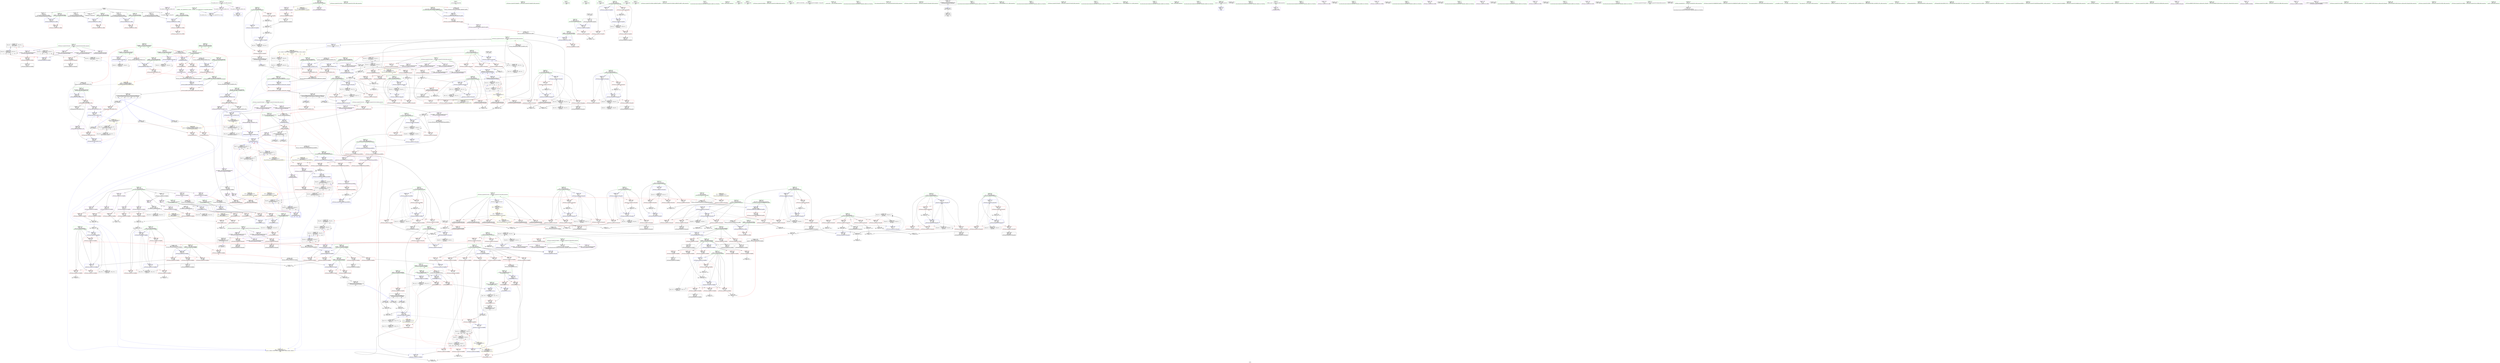 digraph "SVFG" {
	label="SVFG";

	Node0x555e3de16810 [shape=record,color=grey,label="{NodeID: 0\nNullPtr}"];
	Node0x555e3de16810 -> Node0x555e3de614d0[style=solid];
	Node0x555e3de16810 -> Node0x555e3de615d0[style=solid];
	Node0x555e3de16810 -> Node0x555e3de616a0[style=solid];
	Node0x555e3de16810 -> Node0x555e3de61770[style=solid];
	Node0x555e3de16810 -> Node0x555e3de61840[style=solid];
	Node0x555e3de16810 -> Node0x555e3de665c0[style=solid];
	Node0x555e3de72430 [shape=record,color=black,label="{NodeID: 775\nMR_46V_2 = PHI(MR_46V_1, MR_46V_4, )\npts\{270000 \}\n|{<s0>13|<s1>19}}"];
	Node0x555e3de72430:s0 -> Node0x555e3dec1b10[style=dashed,color=blue];
	Node0x555e3de72430:s1 -> Node0x555e3de70130[style=dashed,color=blue];
	Node0x555e3de67150 [shape=record,color=blue,label="{NodeID: 443\n236\<--238\narrayidx2\<--\n_ZN18zone_of_peter502163dfsEi\n}"];
	Node0x555e3de67150 -> Node0x555e3dec1b10[style=dashed];
	Node0x555e3de6a630 [shape=record,color=red,label="{NodeID: 277\n248\<--224\n\<--i\n_ZN18zone_of_peter502163dfsEi\n}"];
	Node0x555e3de6a630 -> Node0x555e3de86fb0[style=solid];
	Node0x555e3de5b2b0 [shape=record,color=green,label="{NodeID: 111\n667\<--668\nb.addr\<--b.addr_field_insensitive\n_ZN18zone_of_peter50216pLERSt4pairIiiERKS1_\n}"];
	Node0x555e3de5b2b0 -> Node0x555e3de6e800[style=solid];
	Node0x555e3de5b2b0 -> Node0x555e3de6e8d0[style=solid];
	Node0x555e3de5b2b0 -> Node0x555e3de79d30[style=solid];
	Node0x555e3ded2650 [shape=record,color=yellow,style=double,label="{NodeID: 886\n20V_1 = ENCHI(MR_20V_0)\npts\{330001 \}\nFun[_ZN18zone_of_peter50216pLERSt4pairIiiERKS1_]}"];
	Node0x555e3ded2650 -> Node0x555e3de6eb40[style=dashed];
	Node0x555e3de875b0 [shape=record,color=grey,label="{NodeID: 720\n735 = cmp(734, 21, )\n}"];
	Node0x555e3de643b0 [shape=record,color=red,label="{NodeID: 388\n788\<--706\n\<--cc0\n_ZN18zone_of_peter502163dpfEiii\n}"];
	Node0x555e3de643b0 -> Node0x555e3de85ab0[style=solid];
	Node0x555e3de5f840 [shape=record,color=purple,label="{NodeID: 222\n212\<--211\narraydecay\<--\n_ZN18zone_of_peter502161RIA30_cJEEEvRT_DpRT0_\n|{<s0>11}}"];
	Node0x555e3de5f840:s0 -> Node0x555e3df1ee70[style=solid,color=red];
	Node0x555e3df1dc00 [shape=record,color=black,label="{NodeID: 1163\n914 = PHI(816, )\n1st arg _ZSt3maxIiERKT_S2_S2_ }"];
	Node0x555e3df1dc00 -> Node0x555e3de7b590[style=solid];
	Node0x555e3de5bcf0 [shape=record,color=green,label="{NodeID: 56\n155\<--156\n_ZN18zone_of_peter502161WEv\<--_ZN18zone_of_peter502161WEv_field_insensitive\n}"];
	Node0x555e3de79b90 [shape=record,color=blue,label="{NodeID: 499\n656\<--659\nsecond\<--\n_ZNSt4pairIiiEC2IiiLb1EEEOT_OT0_\n|{<s0>25}}"];
	Node0x555e3de79b90:s0 -> Node0x555e3dee07c0[style=dashed,color=blue];
	Node0x555e3de6d3b0 [shape=record,color=red,label="{NodeID: 333\n537\<--317\n\<--j74\n_ZN18zone_of_peter502164mainEv\n}"];
	Node0x555e3de6d3b0 -> Node0x555e3de84d30[style=solid];
	Node0x555e3de62c20 [shape=record,color=black,label="{NodeID: 167\n527\<--526\nidxprom82\<--\n_ZN18zone_of_peter502164mainEv\n}"];
	Node0x555e3de3cb90 [shape=record,color=green,label="{NodeID: 1\n7\<--1\n__dso_handle\<--dummyObj\nGlob }"];
	Node0x555e3de72930 [shape=record,color=black,label="{NodeID: 776\nMR_48V_2 = PHI(MR_48V_1, MR_48V_4, )\npts\{290000 \}\n|{<s0>13|<s1>19|<s2>19|<s3>19}}"];
	Node0x555e3de72930:s0 -> Node0x555e3dec2010[style=dashed,color=blue];
	Node0x555e3de72930:s1 -> Node0x555e3de6d620[style=dashed,color=blue];
	Node0x555e3de72930:s2 -> Node0x555e3de6d7c0[style=dashed,color=blue];
	Node0x555e3de72930:s3 -> Node0x555e3de70630[style=dashed,color=blue];
	Node0x555e3de67220 [shape=record,color=blue,label="{NodeID: 444\n30\<--241\n_ZN18zone_of_peter502162ccE\<--inc\n_ZN18zone_of_peter502163dfsEi\n}"];
	Node0x555e3de67220 -> Node0x555e3dec1110[style=dashed];
	Node0x555e3de6a700 [shape=record,color=red,label="{NodeID: 278\n252\<--224\n\<--i\n_ZN18zone_of_peter502163dfsEi\n}"];
	Node0x555e3de6a700 -> Node0x555e3de62260[style=solid];
	Node0x555e3de5b380 [shape=record,color=green,label="{NodeID: 112\n692\<--693\nretval\<--retval_field_insensitive\n_ZN18zone_of_peter502163dpfEiii\n}"];
	Node0x555e3de5b380 -> Node0x555e3de6ece0[style=solid];
	Node0x555e3de5b380 -> Node0x555e3de7a2e0[style=solid];
	Node0x555e3de5b380 -> Node0x555e3de7ad70[style=solid];
	Node0x555e3de87730 [shape=record,color=grey,label="{NodeID: 721\n927 = cmp(924, 926, )\n}"];
	Node0x555e3de64480 [shape=record,color=red,label="{NodeID: 389\n801\<--706\n\<--cc0\n_ZN18zone_of_peter502163dpfEiii\n}"];
	Node0x555e3de64480 -> Node0x555e3de884b0[style=solid];
	Node0x555e3de5f910 [shape=record,color=purple,label="{NodeID: 223\n598\<--596\nfirst\<--this1\n_ZNSt4pairIiiEC2IRiS2_Lb1EEEOT_OT0_\n}"];
	Node0x555e3de5f910 -> Node0x555e3de79370[style=solid];
	Node0x555e3df1dd40 [shape=record,color=black,label="{NodeID: 1164\n221 = PHI(263, 397, )\n0th arg _ZN18zone_of_peter502163dfsEi }"];
	Node0x555e3df1dd40 -> Node0x555e3de67080[style=solid];
	Node0x555e3de5bdf0 [shape=record,color=green,label="{NodeID: 57\n159\<--160\n_ZN18zone_of_peter502164getlEv\<--_ZN18zone_of_peter502164getlEv_field_insensitive\n}"];
	Node0x555e3de79c60 [shape=record,color=blue,label="{NodeID: 500\n665\<--663\na.addr\<--a\n_ZN18zone_of_peter50216pLERSt4pairIiiERKS1_\n}"];
	Node0x555e3de79c60 -> Node0x555e3de6e660[style=dashed];
	Node0x555e3de79c60 -> Node0x555e3de6e730[style=dashed];
	Node0x555e3de6d480 [shape=record,color=red,label="{NodeID: 334\n365\<--364\n\<--arrayidx9\n_ZN18zone_of_peter502164mainEv\n}"];
	Node0x555e3de6d480 -> Node0x555e3de86b30[style=solid];
	Node0x555e3de62cf0 [shape=record,color=black,label="{NodeID: 168\n530\<--529\nidxprom84\<--\n_ZN18zone_of_peter502164mainEv\n}"];
	Node0x555e3de272f0 [shape=record,color=green,label="{NodeID: 2\n8\<--1\n.str\<--dummyObj\nGlob }"];
	Node0x555e3de672f0 [shape=record,color=blue,label="{NodeID: 445\n244\<--239\narrayidx4\<--\n_ZN18zone_of_peter502163dfsEi\n}"];
	Node0x555e3de672f0 -> Node0x555e3dec2010[style=dashed];
	Node0x555e3de6a7d0 [shape=record,color=red,label="{NodeID: 279\n263\<--224\n\<--i\n_ZN18zone_of_peter502163dfsEi\n|{<s0>13}}"];
	Node0x555e3de6a7d0:s0 -> Node0x555e3df1dd40[style=solid,color=red];
	Node0x555e3de5b450 [shape=record,color=green,label="{NodeID: 113\n694\<--695\nc0.addr\<--c0.addr_field_insensitive\n_ZN18zone_of_peter502163dpfEiii\n}"];
	Node0x555e3de5b450 -> Node0x555e3de6edb0[style=solid];
	Node0x555e3de5b450 -> Node0x555e3de6ee80[style=solid];
	Node0x555e3de5b450 -> Node0x555e3de6ef50[style=solid];
	Node0x555e3de5b450 -> Node0x555e3de6f020[style=solid];
	Node0x555e3de5b450 -> Node0x555e3de79fa0[style=solid];
	Node0x555e3de878b0 [shape=record,color=grey,label="{NodeID: 722\n524 = cmp(523, 21, )\n}"];
	Node0x555e3de64550 [shape=record,color=red,label="{NodeID: 390\n809\<--706\n\<--cc0\n_ZN18zone_of_peter502163dpfEiii\n|{<s0>40}}"];
	Node0x555e3de64550:s0 -> Node0x555e3df1e380[style=solid,color=red];
	Node0x555e3de5f9e0 [shape=record,color=purple,label="{NodeID: 224\n605\<--596\nsecond\<--this1\n_ZNSt4pairIiiEC2IRiS2_Lb1EEEOT_OT0_\n}"];
	Node0x555e3de5f9e0 -> Node0x555e3de79440[style=solid];
	Node0x555e3df1df50 [shape=record,color=black,label="{NodeID: 1165\n862 = PHI(622, 630, 652, 657, )\n0th arg _ZSt7forwardIiEOT_RNSt16remove_referenceIS0_E4typeE }"];
	Node0x555e3df1df50 -> Node0x555e3de7afe0[style=solid];
	Node0x555e3de5bef0 [shape=record,color=green,label="{NodeID: 58\n162\<--163\ns\<--s_field_insensitive\n_ZN18zone_of_peter502164getlEv\n|{|<s2>9}}"];
	Node0x555e3de5bef0 -> Node0x555e3de5f6a0[style=solid];
	Node0x555e3de5bef0 -> Node0x555e3de5f770[style=solid];
	Node0x555e3de5bef0:s2 -> Node0x555e3df1d3d0[style=solid,color=red];
	Node0x555e3de79d30 [shape=record,color=blue,label="{NodeID: 501\n667\<--664\nb.addr\<--b\n_ZN18zone_of_peter50216pLERSt4pairIiiERKS1_\n}"];
	Node0x555e3de79d30 -> Node0x555e3de6e800[style=dashed];
	Node0x555e3de79d30 -> Node0x555e3de6e8d0[style=dashed];
	Node0x555e3de6d550 [shape=record,color=red,label="{NodeID: 335\n392\<--391\n\<--arrayidx18\n_ZN18zone_of_peter502164mainEv\n}"];
	Node0x555e3de6d550 -> Node0x555e3de62670[style=solid];
	Node0x555e3de62dc0 [shape=record,color=black,label="{NodeID: 169\n597\<--596\n\<--this1\n_ZNSt4pairIiiEC2IRiS2_Lb1EEEOT_OT0_\n}"];
	Node0x555e3de574c0 [shape=record,color=green,label="{NodeID: 3\n10\<--1\n.str.1\<--dummyObj\nGlob }"];
	Node0x555e3de73330 [shape=record,color=black,label="{NodeID: 778\nMR_99V_11 = PHI(MR_99V_13, MR_99V_10, )\npts\{350000 350001 \}\n|{|<s2>27|<s3>27|<s4>27|<s5>27}}"];
	Node0x555e3de73330 -> Node0x555e3dea26f0[style=dashed];
	Node0x555e3de73330 -> Node0x555e3de73330[style=dashed];
	Node0x555e3de73330:s2 -> Node0x555e3de6ea70[style=dashed,color=red];
	Node0x555e3de73330:s3 -> Node0x555e3de6ec10[style=dashed,color=red];
	Node0x555e3de73330:s4 -> Node0x555e3de79e00[style=dashed,color=red];
	Node0x555e3de73330:s5 -> Node0x555e3de79ed0[style=dashed,color=red];
	Node0x555e3de673c0 [shape=record,color=blue,label="{NodeID: 446\n224\<--21\ni\<--\n_ZN18zone_of_peter502163dfsEi\n}"];
	Node0x555e3de673c0 -> Node0x555e3de6a630[style=dashed];
	Node0x555e3de673c0 -> Node0x555e3de6a700[style=dashed];
	Node0x555e3de673c0 -> Node0x555e3de6a7d0[style=dashed];
	Node0x555e3de673c0 -> Node0x555e3de6a8a0[style=dashed];
	Node0x555e3de673c0 -> Node0x555e3de67490[style=dashed];
	Node0x555e3de673c0 -> Node0x555e3de71f30[style=dashed];
	Node0x555e3de6a8a0 [shape=record,color=red,label="{NodeID: 280\n267\<--224\n\<--i\n_ZN18zone_of_peter502163dfsEi\n}"];
	Node0x555e3de6a8a0 -> Node0x555e3de833b0[style=solid];
	Node0x555e3de5ff70 [shape=record,color=green,label="{NodeID: 114\n696\<--697\nc1.addr\<--c1.addr_field_insensitive\n_ZN18zone_of_peter502163dpfEiii\n}"];
	Node0x555e3de5ff70 -> Node0x555e3de6f0f0[style=solid];
	Node0x555e3de5ff70 -> Node0x555e3de6f1c0[style=solid];
	Node0x555e3de5ff70 -> Node0x555e3de6f290[style=solid];
	Node0x555e3de5ff70 -> Node0x555e3de7a070[style=solid];
	Node0x555e3de87a30 [shape=record,color=grey,label="{NodeID: 723\n387 = cmp(385, 386, )\n}"];
	Node0x555e3de64620 [shape=record,color=red,label="{NodeID: 391\n797\<--708\n\<--cc1\n_ZN18zone_of_peter502163dpfEiii\n}"];
	Node0x555e3de64620 -> Node0x555e3de857b0[style=solid];
	Node0x555e3de5fab0 [shape=record,color=purple,label="{NodeID: 225\n627\<--620\nfirst2\<--this1\n_ZNSt4pairIiiEaSEOS0_\n}"];
	Node0x555e3de5fab0 -> Node0x555e3de796b0[style=solid];
	Node0x555e3df1e270 [shape=record,color=black,label="{NodeID: 1166\n904 = PHI(820, )\n0th arg _ZN18zone_of_peter502162p2Ei }"];
	Node0x555e3df1e270 -> Node0x555e3de7b3f0[style=solid];
	Node0x555e3de5bfc0 [shape=record,color=green,label="{NodeID: 59\n164\<--165\nr\<--r_field_insensitive\n_ZN18zone_of_peter502164getlEv\n}"];
	Node0x555e3de5bfc0 -> Node0x555e3de69c70[style=solid];
	Node0x555e3de5bfc0 -> Node0x555e3de69d40[style=solid];
	Node0x555e3de5bfc0 -> Node0x555e3de66ba0[style=solid];
	Node0x555e3de5bfc0 -> Node0x555e3de66e10[style=solid];
	Node0x555e3de79e00 [shape=record,color=blue,label="{NodeID: 502\n675\<--677\nfirst1\<--add\n_ZN18zone_of_peter50216pLERSt4pairIiiERKS1_\n|{<s0>27}}"];
	Node0x555e3de79e00:s0 -> Node0x555e3de73330[style=dashed,color=blue];
	Node0x555e3de6d620 [shape=record,color=red,label="{NodeID: 336\n409\<--408\n\<--arrayidx23\n_ZN18zone_of_peter502164mainEv\n}"];
	Node0x555e3de6d620 -> Node0x555e3de62810[style=solid];
	Node0x555e3de62e90 [shape=record,color=black,label="{NodeID: 170\n611\<--620\n_ZNSt4pairIiiEaSEOS0__ret\<--this1\n_ZNSt4pairIiiEaSEOS0_\n|{<s0>23|<s1>26}}"];
	Node0x555e3de62e90:s0 -> Node0x555e3df1b7b0[style=solid,color=blue];
	Node0x555e3de62e90:s1 -> Node0x555e3df1b8b0[style=solid,color=blue];
	Node0x555e3dee07c0 [shape=record,color=yellow,style=double,label="{NodeID: 1111\n103V_4 = CSCHI(MR_103V_3)\npts\{3100000 3100001 \}\nCS[]|{|<s1>26}}"];
	Node0x555e3dee07c0 -> Node0x555e3decf330[style=dashed];
	Node0x555e3dee07c0:s1 -> Node0x555e3ded2020[style=dashed,color=red];
	Node0x555e3de57550 [shape=record,color=green,label="{NodeID: 4\n12\<--1\n.str.2\<--dummyObj\nGlob }"];
	Node0x555e3de73830 [shape=record,color=black,label="{NodeID: 779\nMR_38V_2 = PHI(MR_38V_3, MR_38V_1, )\npts\{31 \}\n|{|<s1>44}}"];
	Node0x555e3de73830 -> Node0x555e3dea8c10[style=dashed];
	Node0x555e3de73830:s1 -> Node0x555e3dee15c0[style=dashed,color=blue];
	Node0x555e3de67490 [shape=record,color=blue,label="{NodeID: 447\n224\<--268\ni\<--inc12\n_ZN18zone_of_peter502163dfsEi\n}"];
	Node0x555e3de67490 -> Node0x555e3de6a630[style=dashed];
	Node0x555e3de67490 -> Node0x555e3de6a700[style=dashed];
	Node0x555e3de67490 -> Node0x555e3de6a7d0[style=dashed];
	Node0x555e3de67490 -> Node0x555e3de6a8a0[style=dashed];
	Node0x555e3de67490 -> Node0x555e3de67490[style=dashed];
	Node0x555e3de67490 -> Node0x555e3de71f30[style=dashed];
	Node0x555e3de6a970 [shape=record,color=red,label="{NodeID: 281\n230\<--229\n\<--arrayidx\n_ZN18zone_of_peter502163dfsEi\n}"];
	Node0x555e3de6a970 -> Node0x555e3de61ff0[style=solid];
	Node0x555e3de60000 [shape=record,color=green,label="{NodeID: 115\n698\<--699\nst.addr\<--st.addr_field_insensitive\n_ZN18zone_of_peter502163dpfEiii\n}"];
	Node0x555e3de60000 -> Node0x555e3de6f360[style=solid];
	Node0x555e3de60000 -> Node0x555e3de6f430[style=solid];
	Node0x555e3de60000 -> Node0x555e3de6f500[style=solid];
	Node0x555e3de60000 -> Node0x555e3de6f5d0[style=solid];
	Node0x555e3de60000 -> Node0x555e3de6f6a0[style=solid];
	Node0x555e3de60000 -> Node0x555e3de7a140[style=solid];
	Node0x555e3de87bb0 [shape=record,color=grey,label="{NodeID: 724\n360 = cmp(358, 359, )\n}"];
	Node0x555e3de646f0 [shape=record,color=red,label="{NodeID: 392\n804\<--708\n\<--cc1\n_ZN18zone_of_peter502163dpfEiii\n}"];
	Node0x555e3de646f0 -> Node0x555e3de88630[style=solid];
	Node0x555e3de5fb80 [shape=record,color=purple,label="{NodeID: 226\n633\<--620\nsecond4\<--this1\n_ZNSt4pairIiiEaSEOS0_\n}"];
	Node0x555e3de5fb80 -> Node0x555e3de79780[style=solid];
	Node0x555e3df1e380 [shape=record,color=black,label="{NodeID: 1167\n689 = PHI(548, 809, )\n0th arg _ZN18zone_of_peter502163dpfEiii }"];
	Node0x555e3df1e380 -> Node0x555e3de79fa0[style=solid];
	Node0x555e3de5c090 [shape=record,color=green,label="{NodeID: 60\n166\<--167\nl\<--l_field_insensitive\n_ZN18zone_of_peter502164getlEv\n}"];
	Node0x555e3de5c090 -> Node0x555e3de69e10[style=solid];
	Node0x555e3de5c090 -> Node0x555e3de66c70[style=solid];
	Node0x555e3de79ed0 [shape=record,color=blue,label="{NodeID: 503\n683\<--685\nsecond2\<--add3\n_ZN18zone_of_peter50216pLERSt4pairIiiERKS1_\n|{<s0>27}}"];
	Node0x555e3de79ed0:s0 -> Node0x555e3de73330[style=dashed,color=blue];
	Node0x555e3de6d6f0 [shape=record,color=red,label="{NodeID: 337\n412\<--411\n\<--arrayidx25\n_ZN18zone_of_peter502164mainEv\n}"];
	Node0x555e3de6d6f0 -> Node0x555e3de869b0[style=solid];
	Node0x555e3de62f60 [shape=record,color=black,label="{NodeID: 171\n650\<--649\n\<--this1\n_ZNSt4pairIiiEC2IiiLb1EEEOT_OT0_\n}"];
	Node0x555e3de575e0 [shape=record,color=green,label="{NodeID: 5\n14\<--1\n.str.3\<--dummyObj\nGlob }"];
	Node0x555e3deb3a10 [shape=record,color=black,label="{NodeID: 780\nMR_54V_3 = PHI(MR_54V_4, MR_54V_2, )\npts\{278 \}\n}"];
	Node0x555e3deb3a10 -> Node0x555e3de6acb0[style=dashed];
	Node0x555e3deb3a10 -> Node0x555e3de6ad80[style=dashed];
	Node0x555e3deb3a10 -> Node0x555e3de6ae50[style=dashed];
	Node0x555e3deb3a10 -> Node0x555e3de78f60[style=dashed];
	Node0x555e3de67560 [shape=record,color=blue,label="{NodeID: 448\n277\<--201\ncas\<--\n_ZN18zone_of_peter502164mainEv\n}"];
	Node0x555e3de67560 -> Node0x555e3deb3a10[style=dashed];
	Node0x555e3de6aa40 [shape=record,color=red,label="{NodeID: 282\n255\<--254\n\<--arrayidx6\n_ZN18zone_of_peter502163dfsEi\n}"];
	Node0x555e3de6aa40 -> Node0x555e3de830b0[style=solid];
	Node0x555e3de600d0 [shape=record,color=green,label="{NodeID: 116\n700\<--701\nd\<--d_field_insensitive\n_ZN18zone_of_peter502163dpfEiii\n}"];
	Node0x555e3de600d0 -> Node0x555e3de6f770[style=solid];
	Node0x555e3de600d0 -> Node0x555e3de6f840[style=solid];
	Node0x555e3de600d0 -> Node0x555e3de6f910[style=solid];
	Node0x555e3de600d0 -> Node0x555e3de6f9e0[style=solid];
	Node0x555e3de600d0 -> Node0x555e3de6fab0[style=solid];
	Node0x555e3de600d0 -> Node0x555e3de6fb80[style=solid];
	Node0x555e3de600d0 -> Node0x555e3de6fc50[style=solid];
	Node0x555e3de600d0 -> Node0x555e3de7a210[style=solid];
	Node0x555e3de87d30 [shape=record,color=grey,label="{NodeID: 725\n727 = cmp(726, 728, )\n}"];
	Node0x555e3de647c0 [shape=record,color=red,label="{NodeID: 393\n810\<--708\n\<--cc1\n_ZN18zone_of_peter502163dpfEiii\n|{<s0>40}}"];
	Node0x555e3de647c0:s0 -> Node0x555e3df1e4d0[style=solid,color=red];
	Node0x555e3de5fc50 [shape=record,color=purple,label="{NodeID: 227\n622\<--621\nfirst\<--\n_ZNSt4pairIiiEaSEOS0_\n|{<s0>34}}"];
	Node0x555e3de5fc50:s0 -> Node0x555e3df1df50[style=solid,color=red];
	Node0x555e3df1e4d0 [shape=record,color=black,label="{NodeID: 1168\n690 = PHI(549, 810, )\n1st arg _ZN18zone_of_peter502163dpfEiii }"];
	Node0x555e3df1e4d0 -> Node0x555e3de7a070[style=solid];
	Node0x555e3de5c160 [shape=record,color=green,label="{NodeID: 61\n168\<--169\ni\<--i_field_insensitive\n_ZN18zone_of_peter502164getlEv\n}"];
	Node0x555e3de5c160 -> Node0x555e3de69ee0[style=solid];
	Node0x555e3de5c160 -> Node0x555e3de69fb0[style=solid];
	Node0x555e3de5c160 -> Node0x555e3de6a080[style=solid];
	Node0x555e3de5c160 -> Node0x555e3de66d40[style=solid];
	Node0x555e3de5c160 -> Node0x555e3de66ee0[style=solid];
	Node0x555e3de79fa0 [shape=record,color=blue,label="{NodeID: 504\n694\<--689\nc0.addr\<--c0\n_ZN18zone_of_peter502163dpfEiii\n}"];
	Node0x555e3de79fa0 -> Node0x555e3de6edb0[style=dashed];
	Node0x555e3de79fa0 -> Node0x555e3de6ee80[style=dashed];
	Node0x555e3de79fa0 -> Node0x555e3de6ef50[style=dashed];
	Node0x555e3de79fa0 -> Node0x555e3de6f020[style=dashed];
	Node0x555e3de6d7c0 [shape=record,color=red,label="{NodeID: 338\n441\<--440\n\<--arrayidx38\n_ZN18zone_of_peter502164mainEv\n}"];
	Node0x555e3de6d7c0 -> Node0x555e3de629b0[style=solid];
	Node0x555e3de63030 [shape=record,color=black,label="{NodeID: 172\n767\<--704\n\<--v\n_ZN18zone_of_peter502163dpfEiii\n}"];
	Node0x555e3de63030 -> Node0x555e3de68a90[style=solid];
	Node0x555e3de63030 -> Node0x555e3de68b60[style=solid];
	Node0x555e3de57670 [shape=record,color=green,label="{NodeID: 6\n16\<--1\n.str.4\<--dummyObj\nGlob }"];
	Node0x555e3deb3f10 [shape=record,color=black,label="{NodeID: 781\nMR_56V_2 = PHI(MR_56V_4, MR_56V_1, )\npts\{280 \}\n}"];
	Node0x555e3deb3f10 -> Node0x555e3de67630[style=dashed];
	Node0x555e3de67630 [shape=record,color=blue,label="{NodeID: 449\n279\<--21\ni\<--\n_ZN18zone_of_peter502164mainEv\n}"];
	Node0x555e3de67630 -> Node0x555e3de6af20[style=dashed];
	Node0x555e3de67630 -> Node0x555e3de6aff0[style=dashed];
	Node0x555e3de67630 -> Node0x555e3de6b0c0[style=dashed];
	Node0x555e3de67630 -> Node0x555e3de677d0[style=dashed];
	Node0x555e3de67630 -> Node0x555e3deb3f10[style=dashed];
	Node0x555e3de6ab10 [shape=record,color=red,label="{NodeID: 283\n259\<--258\n\<--arrayidx8\n_ZN18zone_of_peter502163dfsEi\n}"];
	Node0x555e3de6ab10 -> Node0x555e3de830b0[style=solid];
	Node0x555e3de601a0 [shape=record,color=green,label="{NodeID: 117\n702\<--703\nsst\<--sst_field_insensitive\n_ZN18zone_of_peter502163dpfEiii\n}"];
	Node0x555e3de601a0 -> Node0x555e3de64070[style=solid];
	Node0x555e3de601a0 -> Node0x555e3de64140[style=solid];
	Node0x555e3de601a0 -> Node0x555e3de64210[style=solid];
	Node0x555e3de601a0 -> Node0x555e3de642e0[style=solid];
	Node0x555e3de601a0 -> Node0x555e3de7a550[style=solid];
	Node0x555e3de601a0 -> Node0x555e3de7aca0[style=solid];
	Node0x555e3de87eb0 [shape=record,color=grey,label="{NodeID: 726\n518 = cmp(515, 517, )\n}"];
	Node0x555e3de64890 [shape=record,color=red,label="{NodeID: 394\n726\<--725\n\<--\n_ZN18zone_of_peter502163dpfEiii\n}"];
	Node0x555e3de64890 -> Node0x555e3de87d30[style=solid];
	Node0x555e3de5fd20 [shape=record,color=purple,label="{NodeID: 228\n630\<--629\nsecond\<--\n_ZNSt4pairIiiEaSEOS0_\n|{<s0>35}}"];
	Node0x555e3de5fd20:s0 -> Node0x555e3df1df50[style=solid,color=red];
	Node0x555e3df1e620 [shape=record,color=black,label="{NodeID: 1169\n691 = PHI(552, 813, )\n2nd arg _ZN18zone_of_peter502163dpfEiii }"];
	Node0x555e3df1e620 -> Node0x555e3de7a140[style=solid];
	Node0x555e3de5c230 [shape=record,color=green,label="{NodeID: 62\n171\<--172\n_ZN18zone_of_peter502161RIA30_cJEEEvRT_DpRT0_\<--_ZN18zone_of_peter502161RIA30_cJEEEvRT_DpRT0__field_insensitive\n}"];
	Node0x555e3de82c30 [shape=record,color=grey,label="{NodeID: 671\n677 = Binary(676, 673, )\n}"];
	Node0x555e3de82c30 -> Node0x555e3de79e00[style=solid];
	Node0x555e3de7a070 [shape=record,color=blue,label="{NodeID: 505\n696\<--690\nc1.addr\<--c1\n_ZN18zone_of_peter502163dpfEiii\n}"];
	Node0x555e3de7a070 -> Node0x555e3de6f0f0[style=dashed];
	Node0x555e3de7a070 -> Node0x555e3de6f1c0[style=dashed];
	Node0x555e3de7a070 -> Node0x555e3de6f290[style=dashed];
	Node0x555e3de6d890 [shape=record,color=red,label="{NodeID: 339\n444\<--443\n\<--arrayidx40\n_ZN18zone_of_peter502164mainEv\n}"];
	Node0x555e3de63100 [shape=record,color=black,label="{NodeID: 173\n716\<--715\nidxprom\<--\n_ZN18zone_of_peter502163dpfEiii\n}"];
	Node0x555e3de57eb0 [shape=record,color=green,label="{NodeID: 7\n21\<--1\n\<--dummyObj\nCan only get source location for instruction, argument, global var or function.}"];
	Node0x555e3deb4410 [shape=record,color=black,label="{NodeID: 782\nMR_58V_2 = PHI(MR_58V_4, MR_58V_1, )\npts\{282 \}\n}"];
	Node0x555e3deb4410 -> Node0x555e3de678a0[style=dashed];
	Node0x555e3de67700 [shape=record,color=blue,label="{NodeID: 450\n338\<--335\narrayidx\<--call\n_ZN18zone_of_peter502164mainEv\n}"];
	Node0x555e3de67700 -> Node0x555e3decfd30[style=dashed];
	Node0x555e3de6abe0 [shape=record,color=red,label="{NodeID: 284\n325\<--275\n\<--t\n_ZN18zone_of_peter502164mainEv\n}"];
	Node0x555e3de6abe0 -> Node0x555e3de881b0[style=solid];
	Node0x555e3de60270 [shape=record,color=green,label="{NodeID: 118\n704\<--705\nv\<--v_field_insensitive\n_ZN18zone_of_peter502163dpfEiii\n}"];
	Node0x555e3de60270 -> Node0x555e3de63030[style=solid];
	Node0x555e3de60270 -> Node0x555e3de68410[style=solid];
	Node0x555e3de60270 -> Node0x555e3de684e0[style=solid];
	Node0x555e3de60270 -> Node0x555e3de685b0[style=solid];
	Node0x555e3de60270 -> Node0x555e3de68680[style=solid];
	Node0x555e3de60270 -> Node0x555e3de68750[style=solid];
	Node0x555e3de60270 -> Node0x555e3de68820[style=solid];
	Node0x555e3de60270 -> Node0x555e3de688f0[style=solid];
	Node0x555e3de60270 -> Node0x555e3de689c0[style=solid];
	Node0x555e3de88030 [shape=record,color=grey,label="{NodeID: 727\n511 = cmp(509, 510, )\n}"];
	Node0x555e3de64960 [shape=record,color=red,label="{NodeID: 395\n731\<--730\n\<--\n_ZN18zone_of_peter502163dpfEiii\n}"];
	Node0x555e3de64960 -> Node0x555e3de7a2e0[style=solid];
	Node0x555e3de5fdf0 [shape=record,color=purple,label="{NodeID: 229\n651\<--649\nfirst\<--this1\n_ZNSt4pairIiiEC2IiiLb1EEEOT_OT0_\n}"];
	Node0x555e3de5fdf0 -> Node0x555e3de79ac0[style=solid];
	Node0x555e3df1e770 [shape=record,color=black,label="{NodeID: 1170\n584 = PHI(305, )\n0th arg _ZNSt4pairIiiEC2IRiS2_Lb1EEEOT_OT0_ }"];
	Node0x555e3df1e770 -> Node0x555e3de79100[style=solid];
	Node0x555e3de5c330 [shape=record,color=green,label="{NodeID: 63\n176\<--177\nstrlen\<--strlen_field_insensitive\n}"];
	Node0x555e3de82db0 [shape=record,color=grey,label="{NodeID: 672\n685 = Binary(684, 681, )\n}"];
	Node0x555e3de82db0 -> Node0x555e3de79ed0[style=solid];
	Node0x555e3de7a140 [shape=record,color=blue,label="{NodeID: 506\n698\<--691\nst.addr\<--st\n_ZN18zone_of_peter502163dpfEiii\n}"];
	Node0x555e3de7a140 -> Node0x555e3de6f360[style=dashed];
	Node0x555e3de7a140 -> Node0x555e3de6f430[style=dashed];
	Node0x555e3de7a140 -> Node0x555e3de6f500[style=dashed];
	Node0x555e3de7a140 -> Node0x555e3de6f5d0[style=dashed];
	Node0x555e3de7a140 -> Node0x555e3de6f6a0[style=dashed];
	Node0x555e3de6d960 [shape=record,color=red,label="{NodeID: 340\n572\<--569\n\<--head.addr\n_ZN18zone_of_peter502161RIiJEEEvRT_DpRT0_\n|{<s0>30}}"];
	Node0x555e3de6d960:s0 -> Node0x555e3df1cf90[style=solid,color=red];
	Node0x555e3de631d0 [shape=record,color=black,label="{NodeID: 174\n719\<--718\nidxprom1\<--\n_ZN18zone_of_peter502163dpfEiii\n}"];
	Node0x555e3de57f40 [shape=record,color=green,label="{NodeID: 8\n39\<--1\n.str.5\<--dummyObj\nGlob }"];
	Node0x555e3deb4910 [shape=record,color=black,label="{NodeID: 783\nMR_60V_2 = PHI(MR_60V_4, MR_60V_1, )\npts\{284 \}\n}"];
	Node0x555e3deb4910 -> Node0x555e3de67970[style=dashed];
	Node0x555e3de677d0 [shape=record,color=blue,label="{NodeID: 451\n279\<--342\ni\<--inc\n_ZN18zone_of_peter502164mainEv\n}"];
	Node0x555e3de677d0 -> Node0x555e3de6af20[style=dashed];
	Node0x555e3de677d0 -> Node0x555e3de6aff0[style=dashed];
	Node0x555e3de677d0 -> Node0x555e3de6b0c0[style=dashed];
	Node0x555e3de677d0 -> Node0x555e3de677d0[style=dashed];
	Node0x555e3de677d0 -> Node0x555e3deb3f10[style=dashed];
	Node0x555e3de6acb0 [shape=record,color=red,label="{NodeID: 285\n324\<--277\n\<--cas\n_ZN18zone_of_peter502164mainEv\n}"];
	Node0x555e3de6acb0 -> Node0x555e3de881b0[style=solid];
	Node0x555e3de60340 [shape=record,color=green,label="{NodeID: 119\n706\<--707\ncc0\<--cc0_field_insensitive\n_ZN18zone_of_peter502163dpfEiii\n}"];
	Node0x555e3de60340 -> Node0x555e3de643b0[style=solid];
	Node0x555e3de60340 -> Node0x555e3de64480[style=solid];
	Node0x555e3de60340 -> Node0x555e3de64550[style=solid];
	Node0x555e3de60340 -> Node0x555e3de7a7c0[style=solid];
	Node0x555e3de60340 -> Node0x555e3de7a960[style=solid];
	Node0x555e3ded2d80 [shape=record,color=yellow,style=double,label="{NodeID: 894\n139V_1 = ENCHI(MR_139V_0)\npts\{312 314 3060000 3060001 \}\nFun[_ZNSt4pairIiiEC2IiiLb1EEEOT_OT0_]}"];
	Node0x555e3ded2d80 -> Node0x555e3de6e4c0[style=dashed];
	Node0x555e3ded2d80 -> Node0x555e3de6e590[style=dashed];
	Node0x555e3de881b0 [shape=record,color=grey,label="{NodeID: 728\n326 = cmp(324, 325, )\n}"];
	Node0x555e3de64a30 [shape=record,color=red,label="{NodeID: 396\n778\<--777\n\<--first\n_ZN18zone_of_peter502163dpfEiii\n}"];
	Node0x555e3de64a30 -> Node0x555e3de88ab0[style=solid];
	Node0x555e3de5fec0 [shape=record,color=purple,label="{NodeID: 230\n656\<--649\nsecond\<--this1\n_ZNSt4pairIiiEC2IiiLb1EEEOT_OT0_\n}"];
	Node0x555e3de5fec0 -> Node0x555e3de79b90[style=solid];
	Node0x555e3df1e880 [shape=record,color=black,label="{NodeID: 1171\n585 = PHI(30, )\n1st arg _ZNSt4pairIiiEC2IRiS2_Lb1EEEOT_OT0_ }"];
	Node0x555e3df1e880 -> Node0x555e3de791d0[style=solid];
	Node0x555e3de5c430 [shape=record,color=green,label="{NodeID: 64\n208\<--209\nhead.addr\<--head.addr_field_insensitive\n_ZN18zone_of_peter502161RIA30_cJEEEvRT_DpRT0_\n}"];
	Node0x555e3de5c430 -> Node0x555e3de6a220[style=solid];
	Node0x555e3de5c430 -> Node0x555e3de66fb0[style=solid];
	Node0x555e3de82f30 [shape=record,color=grey,label="{NodeID: 673\n463 = Binary(462, 461, )\n}"];
	Node0x555e3de82f30 -> Node0x555e3de78670[style=solid];
	Node0x555e3de7a210 [shape=record,color=blue,label="{NodeID: 507\n700\<--723\nd\<--arrayidx4\n_ZN18zone_of_peter502163dpfEiii\n}"];
	Node0x555e3de7a210 -> Node0x555e3de6f770[style=dashed];
	Node0x555e3de7a210 -> Node0x555e3de6f840[style=dashed];
	Node0x555e3de7a210 -> Node0x555e3de6f910[style=dashed];
	Node0x555e3de7a210 -> Node0x555e3de6f9e0[style=dashed];
	Node0x555e3de7a210 -> Node0x555e3de6fab0[style=dashed];
	Node0x555e3de7a210 -> Node0x555e3de6fb80[style=dashed];
	Node0x555e3de7a210 -> Node0x555e3de6fc50[style=dashed];
	Node0x555e3de6da30 [shape=record,color=red,label="{NodeID: 341\n596\<--587\nthis1\<--this.addr\n_ZNSt4pairIiiEC2IRiS2_Lb1EEEOT_OT0_\n}"];
	Node0x555e3de6da30 -> Node0x555e3de62dc0[style=solid];
	Node0x555e3de6da30 -> Node0x555e3de5f910[style=solid];
	Node0x555e3de6da30 -> Node0x555e3de5f9e0[style=solid];
	Node0x555e3de632a0 [shape=record,color=black,label="{NodeID: 175\n722\<--721\nidxprom3\<--\n_ZN18zone_of_peter502163dpfEiii\n}"];
	Node0x555e3de57fd0 [shape=record,color=green,label="{NodeID: 9\n41\<--1\n.str.6\<--dummyObj\nGlob }"];
	Node0x555e3deb4e10 [shape=record,color=black,label="{NodeID: 784\nMR_62V_2 = PHI(MR_62V_4, MR_62V_1, )\npts\{286 \}\n}"];
	Node0x555e3deb4e10 -> Node0x555e3de67a40[style=dashed];
	Node0x555e3de678a0 [shape=record,color=blue,label="{NodeID: 452\n281\<--21\nc0\<--\n_ZN18zone_of_peter502164mainEv\n}"];
	Node0x555e3de678a0 -> Node0x555e3dea9110[style=dashed];
	Node0x555e3de6ad80 [shape=record,color=red,label="{NodeID: 286\n546\<--277\n\<--cas\n_ZN18zone_of_peter502164mainEv\n}"];
	Node0x555e3de60410 [shape=record,color=green,label="{NodeID: 120\n708\<--709\ncc1\<--cc1_field_insensitive\n_ZN18zone_of_peter502163dpfEiii\n}"];
	Node0x555e3de60410 -> Node0x555e3de64620[style=solid];
	Node0x555e3de60410 -> Node0x555e3de646f0[style=solid];
	Node0x555e3de60410 -> Node0x555e3de647c0[style=solid];
	Node0x555e3de60410 -> Node0x555e3de7a890[style=solid];
	Node0x555e3de60410 -> Node0x555e3de7aa30[style=solid];
	Node0x555e3de88330 [shape=record,color=grey,label="{NodeID: 729\n435 = cmp(433, 434, )\n}"];
	Node0x555e3de64b00 [shape=record,color=red,label="{NodeID: 397\n780\<--779\n\<--second\n_ZN18zone_of_peter502163dpfEiii\n}"];
	Node0x555e3de64b00 -> Node0x555e3de88ab0[style=solid];
	Node0x555e3de680d0 [shape=record,color=purple,label="{NodeID: 231\n672\<--671\nfirst\<--\n_ZN18zone_of_peter50216pLERSt4pairIiiERKS1_\n}"];
	Node0x555e3de680d0 -> Node0x555e3de6e9a0[style=solid];
	Node0x555e3df1e990 [shape=record,color=black,label="{NodeID: 1172\n586 = PHI(301, )\n2nd arg _ZNSt4pairIiiEC2IRiS2_Lb1EEEOT_OT0_ }"];
	Node0x555e3df1e990 -> Node0x555e3de792a0[style=solid];
	Node0x555e3de5c500 [shape=record,color=green,label="{NodeID: 65\n218\<--219\n_ZN18zone_of_peter502163dfsEi\<--_ZN18zone_of_peter502163dfsEi_field_insensitive\n}"];
	Node0x555e3de830b0 [shape=record,color=grey,label="{NodeID: 674\n260 = Binary(255, 259, )\n}"];
	Node0x555e3de830b0 -> Node0x555e3de86e30[style=solid];
	Node0x555e3de7a2e0 [shape=record,color=blue,label="{NodeID: 508\n692\<--731\nretval\<--\n_ZN18zone_of_peter502163dpfEiii\n}"];
	Node0x555e3de7a2e0 -> Node0x555e3dec8030[style=dashed];
	Node0x555e3de6db00 [shape=record,color=red,label="{NodeID: 342\n599\<--589\n\<--__x.addr\n_ZNSt4pairIiiEC2IRiS2_Lb1EEEOT_OT0_\n|{<s0>32}}"];
	Node0x555e3de6db00:s0 -> Node0x555e3df1eaa0[style=solid,color=red];
	Node0x555e3de63370 [shape=record,color=black,label="{NodeID: 176\n765\<--764\nidxprom8\<--\n_ZN18zone_of_peter502163dpfEiii\n}"];
	Node0x555e3dee0e80 [shape=record,color=yellow,style=double,label="{NodeID: 1117\n38V_6 = CSCHI(MR_38V_5)\npts\{31 \}\nCS[]|{|<s5>22}}"];
	Node0x555e3dee0e80 -> Node0x555e3de69380[style=dashed];
	Node0x555e3dee0e80 -> Node0x555e3de69450[style=dashed];
	Node0x555e3dee0e80 -> Node0x555e3de69520[style=dashed];
	Node0x555e3dee0e80 -> Node0x555e3de695f0[style=dashed];
	Node0x555e3dee0e80 -> Node0x555e3dea8c10[style=dashed];
	Node0x555e3dee0e80:s5 -> Node0x555e3ded4dd0[style=dashed,color=red];
	Node0x555e3de58060 [shape=record,color=green,label="{NodeID: 10\n43\<--1\n.str.7\<--dummyObj\nGlob }"];
	Node0x555e3deb5310 [shape=record,color=black,label="{NodeID: 785\nMR_64V_2 = PHI(MR_64V_4, MR_64V_1, )\npts\{288 \}\n}"];
	Node0x555e3deb5310 -> Node0x555e3de67b10[style=dashed];
	Node0x555e3de67970 [shape=record,color=blue,label="{NodeID: 453\n283\<--21\nc1\<--\n_ZN18zone_of_peter502164mainEv\n}"];
	Node0x555e3de67970 -> Node0x555e3de67e50[style=dashed];
	Node0x555e3de6ae50 [shape=record,color=red,label="{NodeID: 287\n562\<--277\n\<--cas\n_ZN18zone_of_peter502164mainEv\n}"];
	Node0x555e3de6ae50 -> Node0x555e3de83830[style=solid];
	Node0x555e3de604e0 [shape=record,color=green,label="{NodeID: 121\n710\<--711\nref.tmp\<--ref.tmp_field_insensitive\n_ZN18zone_of_peter502163dpfEiii\n|{|<s1>43}}"];
	Node0x555e3de604e0 -> Node0x555e3de7ab00[style=solid];
	Node0x555e3de604e0:s1 -> Node0x555e3df1ed60[style=solid,color=red];
	Node0x555e3de884b0 [shape=record,color=grey,label="{NodeID: 730\n802 = cmp(801, 21, )\n}"];
	Node0x555e3de64bd0 [shape=record,color=red,label="{NodeID: 398\n784\<--783\n\<--second12\n_ZN18zone_of_peter502163dpfEiii\n}"];
	Node0x555e3de64bd0 -> Node0x555e3de85930[style=solid];
	Node0x555e3de681a0 [shape=record,color=purple,label="{NodeID: 232\n675\<--674\nfirst1\<--\n_ZN18zone_of_peter50216pLERSt4pairIiiERKS1_\n}"];
	Node0x555e3de681a0 -> Node0x555e3de6ea70[style=solid];
	Node0x555e3de681a0 -> Node0x555e3de79e00[style=solid];
	Node0x555e3df1eaa0 [shape=record,color=black,label="{NodeID: 1173\n855 = PHI(599, 606, )\n0th arg _ZSt7forwardIRiEOT_RNSt16remove_referenceIS1_E4typeE }"];
	Node0x555e3df1eaa0 -> Node0x555e3de7af10[style=solid];
	Node0x555e3de5c600 [shape=record,color=green,label="{NodeID: 66\n222\<--223\nnp.addr\<--np.addr_field_insensitive\n_ZN18zone_of_peter502163dfsEi\n}"];
	Node0x555e3de5c600 -> Node0x555e3de6a2f0[style=solid];
	Node0x555e3de5c600 -> Node0x555e3de6a3c0[style=solid];
	Node0x555e3de5c600 -> Node0x555e3de6a490[style=solid];
	Node0x555e3de5c600 -> Node0x555e3de6a560[style=solid];
	Node0x555e3de5c600 -> Node0x555e3de67080[style=solid];
	Node0x555e3de83230 [shape=record,color=grey,label="{NodeID: 675\n379 = Binary(374, 376, )\n}"];
	Node0x555e3de83230 -> Node0x555e3de67e50[style=solid];
	Node0x555e3de7a3b0 [shape=record,color=blue,label="{NodeID: 509\n752\<--751\n\<--\n_ZN18zone_of_peter502163dpfEiii\n}"];
	Node0x555e3de7a3b0 -> Node0x555e3de650b0[style=dashed];
	Node0x555e3de7a3b0 -> Node0x555e3dec9930[style=dashed];
	Node0x555e3de6dbd0 [shape=record,color=red,label="{NodeID: 343\n606\<--591\n\<--__y.addr\n_ZNSt4pairIiiEC2IRiS2_Lb1EEEOT_OT0_\n|{<s0>33}}"];
	Node0x555e3de6dbd0:s0 -> Node0x555e3df1eaa0[style=solid,color=red];
	Node0x555e3de63440 [shape=record,color=black,label="{NodeID: 177\n768\<--766\n\<--arrayidx9\n_ZN18zone_of_peter502163dpfEiii\n}"];
	Node0x555e3de63440 -> Node0x555e3de68c30[style=solid];
	Node0x555e3de63440 -> Node0x555e3de68d00[style=solid];
	Node0x555e3de580f0 [shape=record,color=green,label="{NodeID: 11\n45\<--1\n__PRETTY_FUNCTION__._ZN18zone_of_peter502163dpfEiii\<--dummyObj\nGlob }"];
	Node0x555e3deb5810 [shape=record,color=black,label="{NodeID: 786\nMR_66V_2 = PHI(MR_66V_4, MR_66V_1, )\npts\{290 \}\n}"];
	Node0x555e3deb5810 -> Node0x555e3de67be0[style=dashed];
	Node0x555e3de67a40 [shape=record,color=blue,label="{NodeID: 454\n285\<--21\nvc\<--\n_ZN18zone_of_peter502164mainEv\n}"];
	Node0x555e3de67a40 -> Node0x555e3dea9610[style=dashed];
	Node0x555e3de6af20 [shape=record,color=red,label="{NodeID: 288\n331\<--279\n\<--i\n_ZN18zone_of_peter502164mainEv\n}"];
	Node0x555e3de6af20 -> Node0x555e3de87430[style=solid];
	Node0x555e3de605b0 [shape=record,color=green,label="{NodeID: 122\n747\<--748\n__assert_fail\<--__assert_fail_field_insensitive\n}"];
	Node0x555e3de88630 [shape=record,color=grey,label="{NodeID: 731\n805 = cmp(804, 21, )\n}"];
	Node0x555e3de64ca0 [shape=record,color=red,label="{NodeID: 399\n786\<--785\n\<--first13\n_ZN18zone_of_peter502163dpfEiii\n}"];
	Node0x555e3de64ca0 -> Node0x555e3de85930[style=solid];
	Node0x555e3de68270 [shape=record,color=purple,label="{NodeID: 233\n680\<--679\nsecond\<--\n_ZN18zone_of_peter50216pLERSt4pairIiiERKS1_\n}"];
	Node0x555e3de68270 -> Node0x555e3de6eb40[style=solid];
	Node0x555e3df1ec50 [shape=record,color=black,label="{NodeID: 1174\n879 = PHI(808, )\n0th arg _ZSt3minIiERKT_S2_S2_ }"];
	Node0x555e3df1ec50 -> Node0x555e3de7b0b0[style=solid];
	Node0x555e3de5c6d0 [shape=record,color=green,label="{NodeID: 67\n224\<--225\ni\<--i_field_insensitive\n_ZN18zone_of_peter502163dfsEi\n}"];
	Node0x555e3de5c6d0 -> Node0x555e3de6a630[style=solid];
	Node0x555e3de5c6d0 -> Node0x555e3de6a700[style=solid];
	Node0x555e3de5c6d0 -> Node0x555e3de6a7d0[style=solid];
	Node0x555e3de5c6d0 -> Node0x555e3de6a8a0[style=solid];
	Node0x555e3de5c6d0 -> Node0x555e3de673c0[style=solid];
	Node0x555e3de5c6d0 -> Node0x555e3de67490[style=solid];
	Node0x555e3dec8030 [shape=record,color=black,label="{NodeID: 842\nMR_141V_3 = PHI(MR_141V_4, MR_141V_2, )\npts\{693 \}\n}"];
	Node0x555e3dec8030 -> Node0x555e3de6ece0[style=dashed];
	Node0x555e3de833b0 [shape=record,color=grey,label="{NodeID: 676\n268 = Binary(267, 201, )\n}"];
	Node0x555e3de833b0 -> Node0x555e3de67490[style=solid];
	Node0x555e3de7a480 [shape=record,color=blue,label="{NodeID: 510\n755\<--757\n\<--\n_ZN18zone_of_peter502163dpfEiii\n}"];
	Node0x555e3de7a480 -> Node0x555e3dea7d10[style=dashed];
	Node0x555e3de6dca0 [shape=record,color=red,label="{NodeID: 344\n603\<--600\n\<--call\n_ZNSt4pairIiiEC2IRiS2_Lb1EEEOT_OT0_\n}"];
	Node0x555e3de6dca0 -> Node0x555e3de79370[style=solid];
	Node0x555e3de63510 [shape=record,color=black,label="{NodeID: 178\n688\<--844\n_ZN18zone_of_peter502163dpfEiii_ret\<--\n_ZN18zone_of_peter502163dpfEiii\n|{<s0>28|<s1>40}}"];
	Node0x555e3de63510:s0 -> Node0x555e3df1be60[style=solid,color=blue];
	Node0x555e3de63510:s1 -> Node0x555e3df1c880[style=solid,color=blue];
	Node0x555e3de581f0 [shape=record,color=green,label="{NodeID: 12\n48\<--1\n\<--dummyObj\nCan only get source location for instruction, argument, global var or function.}"];
	Node0x555e3deb5d10 [shape=record,color=black,label="{NodeID: 787\nMR_68V_2 = PHI(MR_68V_4, MR_68V_1, )\npts\{292 \}\n}"];
	Node0x555e3deb5d10 -> Node0x555e3de67f20[style=dashed];
	Node0x555e3de67b10 [shape=record,color=blue,label="{NodeID: 455\n287\<--21\nshik\<--\n_ZN18zone_of_peter502164mainEv\n}"];
	Node0x555e3de67b10 -> Node0x555e3de6b740[style=dashed];
	Node0x555e3de67b10 -> Node0x555e3de6b810[style=dashed];
	Node0x555e3de67b10 -> Node0x555e3de67cb0[style=dashed];
	Node0x555e3de67b10 -> Node0x555e3deb5310[style=dashed];
	Node0x555e3de6aff0 [shape=record,color=red,label="{NodeID: 289\n336\<--279\n\<--i\n_ZN18zone_of_peter502164mainEv\n}"];
	Node0x555e3de6aff0 -> Node0x555e3de62400[style=solid];
	Node0x555e3de606b0 [shape=record,color=green,label="{NodeID: 123\n771\<--772\nllvm.memcpy.p0i8.p0i8.i64\<--llvm.memcpy.p0i8.p0i8.i64_field_insensitive\n}"];
	Node0x555e3de887b0 [shape=record,color=grey,label="{NodeID: 732\n404 = cmp(402, 403, )\n}"];
	Node0x555e3de64d70 [shape=record,color=red,label="{NodeID: 400\n793\<--792\n\<--first16\n_ZN18zone_of_peter502163dpfEiii\n}"];
	Node0x555e3de64d70 -> Node0x555e3de85630[style=solid];
	Node0x555e3de68340 [shape=record,color=purple,label="{NodeID: 234\n683\<--682\nsecond2\<--\n_ZN18zone_of_peter50216pLERSt4pairIiiERKS1_\n}"];
	Node0x555e3de68340 -> Node0x555e3de6ec10[style=solid];
	Node0x555e3de68340 -> Node0x555e3de79ed0[style=solid];
	Node0x555e3df1ed60 [shape=record,color=black,label="{NodeID: 1175\n880 = PHI(710, )\n1st arg _ZSt3minIiERKT_S2_S2_ }"];
	Node0x555e3df1ed60 -> Node0x555e3de7b180[style=solid];
	Node0x555e3de5c7a0 [shape=record,color=green,label="{NodeID: 68\n272\<--273\n_ZN18zone_of_peter502164mainEv\<--_ZN18zone_of_peter502164mainEv_field_insensitive\n}"];
	Node0x555e3dec8530 [shape=record,color=black,label="{NodeID: 843\nMR_151V_2 = PHI(MR_151V_3, MR_151V_1, )\npts\{703 \}\n}"];
	Node0x555e3de83530 [shape=record,color=grey,label="{NodeID: 677\n551 = Binary(201, 550, )\n}"];
	Node0x555e3de83530 -> Node0x555e3de842b0[style=solid];
	Node0x555e3de7a550 [shape=record,color=blue,label="{NodeID: 511\n702\<--758\nsst\<--\n_ZN18zone_of_peter502163dpfEiii\n}"];
	Node0x555e3de7a550 -> Node0x555e3de64070[style=dashed];
	Node0x555e3de7a550 -> Node0x555e3de64140[style=dashed];
	Node0x555e3de7a550 -> Node0x555e3de64210[style=dashed];
	Node0x555e3de7a550 -> Node0x555e3de642e0[style=dashed];
	Node0x555e3de7a550 -> Node0x555e3de7aca0[style=dashed];
	Node0x555e3de7a550 -> Node0x555e3dec8530[style=dashed];
	Node0x555e3de6dd70 [shape=record,color=red,label="{NodeID: 345\n608\<--607\n\<--call2\n_ZNSt4pairIiiEC2IRiS2_Lb1EEEOT_OT0_\n}"];
	Node0x555e3de6dd70 -> Node0x555e3de79440[style=solid];
	Node0x555e3de635e0 [shape=record,color=black,label="{NodeID: 179\n848\<--852\nmain_ret\<--call\nmain\n}"];
	Node0x555e3dee11a0 [shape=record,color=yellow,style=double,label="{NodeID: 1120\n101V_6 = CSCHI(MR_101V_3)\npts\{3060000 3060001 \}\nCS[]|{|<s1>23}}"];
	Node0x555e3dee11a0 -> Node0x555e3de71530[style=dashed];
	Node0x555e3dee11a0:s1 -> Node0x555e3ded2020[style=dashed,color=red];
	Node0x555e3de582f0 [shape=record,color=green,label="{NodeID: 13\n188\<--1\n\<--dummyObj\nCan only get source location for instruction, argument, global var or function.}"];
	Node0x555e3deb6210 [shape=record,color=black,label="{NodeID: 788\nMR_70V_2 = PHI(MR_70V_4, MR_70V_1, )\npts\{294 \}\n}"];
	Node0x555e3deb6210 -> Node0x555e3de67ff0[style=dashed];
	Node0x555e3de67be0 [shape=record,color=blue,label="{NodeID: 456\n289\<--21\ni4\<--\n_ZN18zone_of_peter502164mainEv\n}"];
	Node0x555e3de67be0 -> Node0x555e3de6b8e0[style=dashed];
	Node0x555e3de67be0 -> Node0x555e3de6b9b0[style=dashed];
	Node0x555e3de67be0 -> Node0x555e3de6ba80[style=dashed];
	Node0x555e3de67be0 -> Node0x555e3de67d80[style=dashed];
	Node0x555e3de67be0 -> Node0x555e3deb5810[style=dashed];
	Node0x555e3de6b0c0 [shape=record,color=red,label="{NodeID: 290\n341\<--279\n\<--i\n_ZN18zone_of_peter502164mainEv\n}"];
	Node0x555e3de6b0c0 -> Node0x555e3de836b0[style=solid];
	Node0x555e3de607b0 [shape=record,color=green,label="{NodeID: 124\n818\<--819\n_ZSt3maxIiERKT_S2_S2_\<--_ZSt3maxIiERKT_S2_S2__field_insensitive\n}"];
	Node0x555e3ded3270 [shape=record,color=yellow,style=double,label="{NodeID: 899\n162V_1 = ENCHI(MR_162V_0)\npts\{7050000 \}\nFun[_ZSt3maxIiERKT_S2_S2_]}"];
	Node0x555e3ded3270 -> Node0x555e3de65e80[style=dashed];
	Node0x555e3de88930 [shape=record,color=grey,label="{NodeID: 733\n491 = cmp(488, 490, )\n}"];
	Node0x555e3de64e40 [shape=record,color=red,label="{NodeID: 401\n795\<--794\n\<--second17\n_ZN18zone_of_peter502163dpfEiii\n}"];
	Node0x555e3de64e40 -> Node0x555e3de85630[style=solid];
	Node0x555e3de68410 [shape=record,color=purple,label="{NodeID: 235\n777\<--704\nfirst\<--v\n_ZN18zone_of_peter502163dpfEiii\n}"];
	Node0x555e3de68410 -> Node0x555e3de64a30[style=solid];
	Node0x555e3df1ee70 [shape=record,color=black,label="{NodeID: 1176\n126 = PHI(212, )\n0th arg _ZN18zone_of_peter502162_REPc }"];
	Node0x555e3df1ee70 -> Node0x555e3de66a00[style=solid];
	Node0x555e3de5c8a0 [shape=record,color=green,label="{NodeID: 69\n275\<--276\nt\<--t_field_insensitive\n_ZN18zone_of_peter502164mainEv\n|{|<s1>14}}"];
	Node0x555e3de5c8a0 -> Node0x555e3de6abe0[style=solid];
	Node0x555e3de5c8a0:s1 -> Node0x555e3df1cd80[style=solid,color=red];
	Node0x555e3dec8a30 [shape=record,color=black,label="{NodeID: 844\nMR_153V_2 = PHI(MR_153V_3, MR_153V_1, )\npts\{707 \}\n}"];
	Node0x555e3de836b0 [shape=record,color=grey,label="{NodeID: 678\n342 = Binary(341, 201, )\n}"];
	Node0x555e3de836b0 -> Node0x555e3de677d0[style=solid];
	Node0x555e3de7a620 [shape=record,color=blue, style = dotted,label="{NodeID: 512\n944\<--946\noffset_0\<--dummyVal\n_ZN18zone_of_peter502163dpfEiii\n|{|<s6>41}}"];
	Node0x555e3de7a620 -> Node0x555e3de64a30[style=dashed];
	Node0x555e3de7a620 -> Node0x555e3de64ca0[style=dashed];
	Node0x555e3de7a620 -> Node0x555e3de64d70[style=dashed];
	Node0x555e3de7a620 -> Node0x555e3de64f10[style=dashed];
	Node0x555e3de7a620 -> Node0x555e3de7a620[style=dashed];
	Node0x555e3de7a620 -> Node0x555e3dec9e30[style=dashed];
	Node0x555e3de7a620:s6 -> Node0x555e3ded3270[style=dashed,color=red];
	Node0x555e3de6de40 [shape=record,color=red,label="{NodeID: 346\n620\<--614\nthis1\<--this.addr\n_ZNSt4pairIiiEaSEOS0_\n}"];
	Node0x555e3de6de40 -> Node0x555e3de62e90[style=solid];
	Node0x555e3de6de40 -> Node0x555e3de5fab0[style=solid];
	Node0x555e3de6de40 -> Node0x555e3de5fb80[style=solid];
	Node0x555e3de636b0 [shape=record,color=black,label="{NodeID: 180\n854\<--859\n_ZSt7forwardIRiEOT_RNSt16remove_referenceIS1_E4typeE_ret\<--\n_ZSt7forwardIRiEOT_RNSt16remove_referenceIS1_E4typeE\n|{<s0>32|<s1>33}}"];
	Node0x555e3de636b0:s0 -> Node0x555e3df1b9b0[style=solid,color=blue];
	Node0x555e3de636b0:s1 -> Node0x555e3df1c240[style=solid,color=blue];
	Node0x555e3de583f0 [shape=record,color=green,label="{NodeID: 14\n196\<--1\n\<--dummyObj\nCan only get source location for instruction, argument, global var or function.}"];
	Node0x555e3deb6710 [shape=record,color=black,label="{NodeID: 789\nMR_72V_2 = PHI(MR_72V_4, MR_72V_1, )\npts\{296 \}\n}"];
	Node0x555e3deb6710 -> Node0x555e3de77d80[style=dashed];
	Node0x555e3de67cb0 [shape=record,color=blue,label="{NodeID: 457\n287\<--367\nshik\<--or\n_ZN18zone_of_peter502164mainEv\n}"];
	Node0x555e3de67cb0 -> Node0x555e3de6b740[style=dashed];
	Node0x555e3de67cb0 -> Node0x555e3de6b810[style=dashed];
	Node0x555e3de67cb0 -> Node0x555e3de67cb0[style=dashed];
	Node0x555e3de67cb0 -> Node0x555e3deb5310[style=dashed];
	Node0x555e3de6b190 [shape=record,color=red,label="{NodeID: 291\n427\<--281\n\<--c0\n_ZN18zone_of_peter502164mainEv\n}"];
	Node0x555e3de6b190 -> Node0x555e3de84eb0[style=solid];
	Node0x555e3de608b0 [shape=record,color=green,label="{NodeID: 125\n822\<--823\n_ZN18zone_of_peter502162p2Ei\<--_ZN18zone_of_peter502162p2Ei_field_insensitive\n}"];
	Node0x555e3ded3350 [shape=record,color=yellow,style=double,label="{NodeID: 900\n164V_1 = ENCHI(MR_164V_0)\npts\{7050001 \}\nFun[_ZSt3maxIiERKT_S2_S2_]}"];
	Node0x555e3ded3350 -> Node0x555e3de65f50[style=dashed];
	Node0x555e3de88ab0 [shape=record,color=grey,label="{NodeID: 734\n781 = cmp(778, 780, )\n}"];
	Node0x555e3de64f10 [shape=record,color=red,label="{NodeID: 402\n820\<--817\n\<--call28\n_ZN18zone_of_peter502163dpfEiii\n|{<s0>42}}"];
	Node0x555e3de64f10:s0 -> Node0x555e3df1e270[style=solid,color=red];
	Node0x555e3de684e0 [shape=record,color=purple,label="{NodeID: 236\n779\<--704\nsecond\<--v\n_ZN18zone_of_peter502163dpfEiii\n}"];
	Node0x555e3de684e0 -> Node0x555e3de64b00[style=solid];
	Node0x555e3de5c970 [shape=record,color=green,label="{NodeID: 70\n277\<--278\ncas\<--cas_field_insensitive\n_ZN18zone_of_peter502164mainEv\n}"];
	Node0x555e3de5c970 -> Node0x555e3de6acb0[style=solid];
	Node0x555e3de5c970 -> Node0x555e3de6ad80[style=solid];
	Node0x555e3de5c970 -> Node0x555e3de6ae50[style=solid];
	Node0x555e3de5c970 -> Node0x555e3de67560[style=solid];
	Node0x555e3de5c970 -> Node0x555e3de78f60[style=solid];
	Node0x555e3dec8f30 [shape=record,color=black,label="{NodeID: 845\nMR_155V_2 = PHI(MR_155V_3, MR_155V_1, )\npts\{709 \}\n}"];
	Node0x555e3de83830 [shape=record,color=grey,label="{NodeID: 679\n563 = Binary(562, 201, )\n}"];
	Node0x555e3de83830 -> Node0x555e3de78f60[style=solid];
	Node0x555e3de7a6f0 [shape=record,color=blue, style = dotted,label="{NodeID: 513\n947\<--949\noffset_1\<--dummyVal\n_ZN18zone_of_peter502163dpfEiii\n|{|<s6>41}}"];
	Node0x555e3de7a6f0 -> Node0x555e3de64b00[style=dashed];
	Node0x555e3de7a6f0 -> Node0x555e3de64bd0[style=dashed];
	Node0x555e3de7a6f0 -> Node0x555e3de64e40[style=dashed];
	Node0x555e3de7a6f0 -> Node0x555e3de64f10[style=dashed];
	Node0x555e3de7a6f0 -> Node0x555e3de7a6f0[style=dashed];
	Node0x555e3de7a6f0 -> Node0x555e3deca330[style=dashed];
	Node0x555e3de7a6f0:s6 -> Node0x555e3ded3350[style=dashed,color=red];
	Node0x555e3de6df10 [shape=record,color=red,label="{NodeID: 347\n621\<--616\n\<--__p.addr\n_ZNSt4pairIiiEaSEOS0_\n}"];
	Node0x555e3de6df10 -> Node0x555e3de5fc50[style=solid];
	Node0x555e3de63780 [shape=record,color=black,label="{NodeID: 181\n861\<--866\n_ZSt7forwardIiEOT_RNSt16remove_referenceIS0_E4typeE_ret\<--\n_ZSt7forwardIiEOT_RNSt16remove_referenceIS0_E4typeE\n|{<s0>34|<s1>35|<s2>36|<s3>37}}"];
	Node0x555e3de63780:s0 -> Node0x555e3df1c380[style=solid,color=blue];
	Node0x555e3de63780:s1 -> Node0x555e3df1c4c0[style=solid,color=blue];
	Node0x555e3de63780:s2 -> Node0x555e3df1c600[style=solid,color=blue];
	Node0x555e3de63780:s3 -> Node0x555e3df1c740[style=solid,color=blue];
	Node0x555e3de584f0 [shape=record,color=green,label="{NodeID: 15\n201\<--1\n\<--dummyObj\nCan only get source location for instruction, argument, global var or function.}"];
	Node0x555e3deb6c10 [shape=record,color=black,label="{NodeID: 790\nMR_74V_2 = PHI(MR_74V_3, MR_74V_1, )\npts\{298 \}\n}"];
	Node0x555e3deb6c10 -> Node0x555e3deaaa10[style=dashed];
	Node0x555e3de67d80 [shape=record,color=blue,label="{NodeID: 458\n289\<--371\ni4\<--inc11\n_ZN18zone_of_peter502164mainEv\n}"];
	Node0x555e3de67d80 -> Node0x555e3de6b8e0[style=dashed];
	Node0x555e3de67d80 -> Node0x555e3de6b9b0[style=dashed];
	Node0x555e3de67d80 -> Node0x555e3de6ba80[style=dashed];
	Node0x555e3de67d80 -> Node0x555e3de67d80[style=dashed];
	Node0x555e3de67d80 -> Node0x555e3deb5810[style=dashed];
	Node0x555e3de6b260 [shape=record,color=red,label="{NodeID: 292\n548\<--281\n\<--c0\n_ZN18zone_of_peter502164mainEv\n|{<s0>28}}"];
	Node0x555e3de6b260:s0 -> Node0x555e3df1e380[style=solid,color=red];
	Node0x555e3de609b0 [shape=record,color=green,label="{NodeID: 126\n827\<--828\n_ZSt3minIiERKT_S2_S2_\<--_ZSt3minIiERKT_S2_S2__field_insensitive\n}"];
	Node0x555e3de88c30 [shape=record,color=grey,label="{NodeID: 735\n762 = cmp(761, 21, )\n}"];
	Node0x555e3de64fe0 [shape=record,color=red,label="{NodeID: 403\n829\<--826\n\<--call30\n_ZN18zone_of_peter502163dpfEiii\n}"];
	Node0x555e3de64fe0 -> Node0x555e3de7abd0[style=solid];
	Node0x555e3de685b0 [shape=record,color=purple,label="{NodeID: 237\n783\<--704\nsecond12\<--v\n_ZN18zone_of_peter502163dpfEiii\n}"];
	Node0x555e3de685b0 -> Node0x555e3de64bd0[style=solid];
	Node0x555e3de5ca40 [shape=record,color=green,label="{NodeID: 71\n279\<--280\ni\<--i_field_insensitive\n_ZN18zone_of_peter502164mainEv\n}"];
	Node0x555e3de5ca40 -> Node0x555e3de6af20[style=solid];
	Node0x555e3de5ca40 -> Node0x555e3de6aff0[style=solid];
	Node0x555e3de5ca40 -> Node0x555e3de6b0c0[style=solid];
	Node0x555e3de5ca40 -> Node0x555e3de67630[style=solid];
	Node0x555e3de5ca40 -> Node0x555e3de677d0[style=solid];
	Node0x555e3dec9430 [shape=record,color=black,label="{NodeID: 846\nMR_157V_2 = PHI(MR_157V_3, MR_157V_1, )\npts\{711 \}\n}"];
	Node0x555e3de839b0 [shape=record,color=grey,label="{NodeID: 680\n200 = Binary(199, 201, )\n}"];
	Node0x555e3de839b0 -> Node0x555e3de66ee0[style=solid];
	Node0x555e3de7a7c0 [shape=record,color=blue,label="{NodeID: 514\n706\<--773\ncc0\<--\n_ZN18zone_of_peter502163dpfEiii\n}"];
	Node0x555e3de7a7c0 -> Node0x555e3de643b0[style=dashed];
	Node0x555e3de7a7c0 -> Node0x555e3de64480[style=dashed];
	Node0x555e3de7a7c0 -> Node0x555e3de64550[style=dashed];
	Node0x555e3de7a7c0 -> Node0x555e3de7a7c0[style=dashed];
	Node0x555e3de7a7c0 -> Node0x555e3de7a960[style=dashed];
	Node0x555e3de7a7c0 -> Node0x555e3dec8a30[style=dashed];
	Node0x555e3de6dfe0 [shape=record,color=red,label="{NodeID: 348\n629\<--616\n\<--__p.addr\n_ZNSt4pairIiiEaSEOS0_\n}"];
	Node0x555e3de6dfe0 -> Node0x555e3de5fd20[style=solid];
	Node0x555e3de63850 [shape=record,color=black,label="{NodeID: 182\n878\<--901\n_ZSt3minIiERKT_S2_S2__ret\<--\n_ZSt3minIiERKT_S2_S2_\n|{<s0>43}}"];
	Node0x555e3de63850:s0 -> Node0x555e3df1cc40[style=solid,color=blue];
	Node0x555e3dee15c0 [shape=record,color=yellow,style=double,label="{NodeID: 1123\n169V_2 = CSCHI(MR_169V_1)\npts\{31 190000 270000 290000 330000 330001 350000 350001 380000 \}\nCS[]}"];
	Node0x555e3de585f0 [shape=record,color=green,label="{NodeID: 16\n238\<--1\n\<--dummyObj\nCan only get source location for instruction, argument, global var or function.}"];
	Node0x555e3deb7110 [shape=record,color=black,label="{NodeID: 791\nMR_76V_2 = PHI(MR_76V_3, MR_76V_1, )\npts\{300 \}\n}"];
	Node0x555e3deb7110 -> Node0x555e3deaaf10[style=dashed];
	Node0x555e3de67e50 [shape=record,color=blue,label="{NodeID: 459\n283\<--379\nc1\<--sub\n_ZN18zone_of_peter502164mainEv\n}"];
	Node0x555e3de67e50 -> Node0x555e3de6b330[style=dashed];
	Node0x555e3de67e50 -> Node0x555e3deb4910[style=dashed];
	Node0x555e3de6b330 [shape=record,color=red,label="{NodeID: 293\n549\<--283\n\<--c1\n_ZN18zone_of_peter502164mainEv\n|{<s0>28}}"];
	Node0x555e3de6b330:s0 -> Node0x555e3df1e4d0[style=solid,color=red];
	Node0x555e3de60ab0 [shape=record,color=green,label="{NodeID: 127\n846\<--847\nmain\<--main_field_insensitive\n}"];
	Node0x555e3ded3540 [shape=record,color=yellow,style=double,label="{NodeID: 902\n36V_1 = ENCHI(MR_36V_0)\npts\{22 \}\nFun[_ZN18zone_of_peter502163dfsEi]|{|<s1>13}}"];
	Node0x555e3ded3540 -> Node0x555e3de68dd0[style=dashed];
	Node0x555e3ded3540:s1 -> Node0x555e3ded3540[style=dashed,color=red];
	Node0x555e3de88db0 [shape=record,color=grey,label="{NodeID: 736\n457 = cmp(455, 456, )\n}"];
	Node0x555e3de650b0 [shape=record,color=red,label="{NodeID: 404\n841\<--840\n\<--\n_ZN18zone_of_peter502163dpfEiii\n}"];
	Node0x555e3de650b0 -> Node0x555e3de7ad70[style=solid];
	Node0x555e3de68680 [shape=record,color=purple,label="{NodeID: 238\n785\<--704\nfirst13\<--v\n_ZN18zone_of_peter502163dpfEiii\n}"];
	Node0x555e3de68680 -> Node0x555e3de64ca0[style=solid];
	Node0x555e3de5cb10 [shape=record,color=green,label="{NodeID: 72\n281\<--282\nc0\<--c0_field_insensitive\n_ZN18zone_of_peter502164mainEv\n}"];
	Node0x555e3de5cb10 -> Node0x555e3de6b190[style=solid];
	Node0x555e3de5cb10 -> Node0x555e3de6b260[style=solid];
	Node0x555e3de5cb10 -> Node0x555e3de678a0[style=solid];
	Node0x555e3de5cb10 -> Node0x555e3de78330[style=solid];
	Node0x555e3dec9930 [shape=record,color=black,label="{NodeID: 847\nMR_95V_2 = PHI(MR_95V_4, MR_95V_1, )\npts\{380000 \}\n|{<s0>28|<s1>40}}"];
	Node0x555e3dec9930:s0 -> Node0x555e3deba810[style=dashed,color=blue];
	Node0x555e3dec9930:s1 -> Node0x555e3dee1840[style=dashed,color=blue];
	Node0x555e3de83b30 [shape=record,color=grey,label="{NodeID: 681\n558 = Binary(556, 557, )\n}"];
	Node0x555e3de7a890 [shape=record,color=blue,label="{NodeID: 515\n708\<--775\ncc1\<--\n_ZN18zone_of_peter502163dpfEiii\n}"];
	Node0x555e3de7a890 -> Node0x555e3de64620[style=dashed];
	Node0x555e3de7a890 -> Node0x555e3de646f0[style=dashed];
	Node0x555e3de7a890 -> Node0x555e3de647c0[style=dashed];
	Node0x555e3de7a890 -> Node0x555e3de7a890[style=dashed];
	Node0x555e3de7a890 -> Node0x555e3de7aa30[style=dashed];
	Node0x555e3de7a890 -> Node0x555e3dec8f30[style=dashed];
	Node0x555e3de6e0b0 [shape=record,color=red,label="{NodeID: 349\n626\<--623\n\<--call\n_ZNSt4pairIiiEaSEOS0_\n}"];
	Node0x555e3de6e0b0 -> Node0x555e3de796b0[style=solid];
	Node0x555e3de63920 [shape=record,color=black,label="{NodeID: 183\n903\<--910\n_ZN18zone_of_peter502162p2Ei_ret\<--mul\n_ZN18zone_of_peter502162p2Ei\n|{<s0>42}}"];
	Node0x555e3de63920:s0 -> Node0x555e3df1cb00[style=solid,color=blue];
	Node0x555e3dee1840 [shape=record,color=yellow,style=double,label="{NodeID: 1124\n95V_8 = CSCHI(MR_95V_6)\npts\{380000 \}\nCS[]|{|<s2>43}}"];
	Node0x555e3dee1840 -> Node0x555e3de64fe0[style=dashed];
	Node0x555e3dee1840 -> Node0x555e3de7abd0[style=dashed];
	Node0x555e3dee1840:s2 -> Node0x555e3ded7230[style=dashed,color=red];
	Node0x555e3de586f0 [shape=record,color=green,label="{NodeID: 17\n347\<--1\n\<--dummyObj\nCan only get source location for instruction, argument, global var or function.}"];
	Node0x555e3deb7610 [shape=record,color=black,label="{NodeID: 792\nMR_78V_2 = PHI(MR_78V_3, MR_78V_1, )\npts\{302 \}\n}"];
	Node0x555e3deb7610 -> Node0x555e3deab410[style=dashed];
	Node0x555e3de67f20 [shape=record,color=blue,label="{NodeID: 460\n291\<--21\ncv\<--\n_ZN18zone_of_peter502164mainEv\n}"];
	Node0x555e3de67f20 -> Node0x555e3dea9b10[style=dashed];
	Node0x555e3de6b400 [shape=record,color=red,label="{NodeID: 294\n468\<--285\n\<--vc\n_ZN18zone_of_peter502164mainEv\n}"];
	Node0x555e3de6b400 -> Node0x555e3de62a80[style=solid];
	Node0x555e3de6b400 -> Node0x555e3de84730[style=solid];
	Node0x555e3de60bb0 [shape=record,color=green,label="{NodeID: 128\n849\<--850\nretval\<--retval_field_insensitive\nmain\n}"];
	Node0x555e3de60bb0 -> Node0x555e3de7ae40[style=solid];
	Node0x555e3de88f30 [shape=record,color=grey,label="{NodeID: 737\n425 = cmp(424, 21, )\n}"];
	Node0x555e3de65180 [shape=record,color=red,label="{NodeID: 405\n859\<--856\n\<--__t.addr\n_ZSt7forwardIRiEOT_RNSt16remove_referenceIS1_E4typeE\n}"];
	Node0x555e3de65180 -> Node0x555e3de636b0[style=solid];
	Node0x555e3de68750 [shape=record,color=purple,label="{NodeID: 239\n792\<--704\nfirst16\<--v\n_ZN18zone_of_peter502163dpfEiii\n}"];
	Node0x555e3de68750 -> Node0x555e3de64d70[style=solid];
	Node0x555e3de5cbe0 [shape=record,color=green,label="{NodeID: 73\n283\<--284\nc1\<--c1_field_insensitive\n_ZN18zone_of_peter502164mainEv\n}"];
	Node0x555e3de5cbe0 -> Node0x555e3de6b330[style=solid];
	Node0x555e3de5cbe0 -> Node0x555e3de67970[style=solid];
	Node0x555e3de5cbe0 -> Node0x555e3de67e50[style=solid];
	Node0x555e3dec9e30 [shape=record,color=black,label="{NodeID: 848\nMR_162V_2 = PHI(MR_162V_3, MR_162V_1, )\npts\{7050000 \}\n}"];
	Node0x555e3de83cb0 [shape=record,color=grey,label="{NodeID: 682\n194 = Binary(187, 193, )\n}"];
	Node0x555e3de83cb0 -> Node0x555e3de83e30[style=solid];
	Node0x555e3de7a960 [shape=record,color=blue,label="{NodeID: 516\n706\<--789\ncc0\<--sub14\n_ZN18zone_of_peter502163dpfEiii\n}"];
	Node0x555e3de7a960 -> Node0x555e3de64480[style=dashed];
	Node0x555e3de7a960 -> Node0x555e3de64550[style=dashed];
	Node0x555e3de7a960 -> Node0x555e3de7a7c0[style=dashed];
	Node0x555e3de7a960 -> Node0x555e3dec8a30[style=dashed];
	Node0x555e3de6e180 [shape=record,color=red,label="{NodeID: 350\n632\<--631\n\<--call3\n_ZNSt4pairIiiEaSEOS0_\n}"];
	Node0x555e3de6e180 -> Node0x555e3de79780[style=solid];
	Node0x555e3de639f0 [shape=record,color=black,label="{NodeID: 184\n912\<--935\n_ZSt3maxIiERKT_S2_S2__ret\<--\n_ZSt3maxIiERKT_S2_S2_\n|{<s0>41}}"];
	Node0x555e3de639f0:s0 -> Node0x555e3df1c9c0[style=solid,color=blue];
	Node0x555e3df16150 [shape=record,color=black,label="{NodeID: 1125\n83 = PHI()\n}"];
	Node0x555e3de587f0 [shape=record,color=green,label="{NodeID: 18\n348\<--1\n\<--dummyObj\nCan only get source location for instruction, argument, global var or function.}"];
	Node0x555e3deb7b10 [shape=record,color=black,label="{NodeID: 793\nMR_80V_2 = PHI(MR_80V_3, MR_80V_1, )\npts\{304 \}\n}"];
	Node0x555e3deb7b10 -> Node0x555e3deab910[style=dashed];
	Node0x555e3de67ff0 [shape=record,color=blue,label="{NodeID: 461\n293\<--21\nans\<--\n_ZN18zone_of_peter502164mainEv\n}"];
	Node0x555e3de67ff0 -> Node0x555e3deaa010[style=dashed];
	Node0x555e3de6b4d0 [shape=record,color=red,label="{NodeID: 295\n489\<--285\n\<--vc\n_ZN18zone_of_peter502164mainEv\n}"];
	Node0x555e3de6b4d0 -> Node0x555e3de854b0[style=solid];
	Node0x555e3de60c80 [shape=record,color=green,label="{NodeID: 129\n856\<--857\n__t.addr\<--__t.addr_field_insensitive\n_ZSt7forwardIRiEOT_RNSt16remove_referenceIS1_E4typeE\n}"];
	Node0x555e3de60c80 -> Node0x555e3de65180[style=solid];
	Node0x555e3de60c80 -> Node0x555e3de7af10[style=solid];
	Node0x555e3de890b0 [shape=record,color=grey,label="{NodeID: 738\n893 = cmp(890, 892, )\n}"];
	Node0x555e3de65250 [shape=record,color=red,label="{NodeID: 406\n866\<--863\n\<--__t.addr\n_ZSt7forwardIiEOT_RNSt16remove_referenceIS0_E4typeE\n}"];
	Node0x555e3de65250 -> Node0x555e3de63780[style=solid];
	Node0x555e3de68820 [shape=record,color=purple,label="{NodeID: 240\n794\<--704\nsecond17\<--v\n_ZN18zone_of_peter502163dpfEiii\n}"];
	Node0x555e3de68820 -> Node0x555e3de64e40[style=solid];
	Node0x555e3de5ccb0 [shape=record,color=green,label="{NodeID: 74\n285\<--286\nvc\<--vc_field_insensitive\n_ZN18zone_of_peter502164mainEv\n}"];
	Node0x555e3de5ccb0 -> Node0x555e3de6b400[style=solid];
	Node0x555e3de5ccb0 -> Node0x555e3de6b4d0[style=solid];
	Node0x555e3de5ccb0 -> Node0x555e3de6b5a0[style=solid];
	Node0x555e3de5ccb0 -> Node0x555e3de6b670[style=solid];
	Node0x555e3de5ccb0 -> Node0x555e3de67a40[style=solid];
	Node0x555e3de5ccb0 -> Node0x555e3de78740[style=solid];
	Node0x555e3deca330 [shape=record,color=black,label="{NodeID: 849\nMR_164V_2 = PHI(MR_164V_3, MR_164V_1, )\npts\{7050001 \}\n}"];
	Node0x555e3de83e30 [shape=record,color=grey,label="{NodeID: 683\n195 = Binary(194, 196, )\n}"];
	Node0x555e3de83e30 -> Node0x555e3de66e10[style=solid];
	Node0x555e3de7aa30 [shape=record,color=blue,label="{NodeID: 517\n708\<--798\ncc1\<--sub19\n_ZN18zone_of_peter502163dpfEiii\n}"];
	Node0x555e3de7aa30 -> Node0x555e3de646f0[style=dashed];
	Node0x555e3de7aa30 -> Node0x555e3de647c0[style=dashed];
	Node0x555e3de7aa30 -> Node0x555e3de7a890[style=dashed];
	Node0x555e3de7aa30 -> Node0x555e3dec8f30[style=dashed];
	Node0x555e3de6e250 [shape=record,color=red,label="{NodeID: 351\n649\<--640\nthis1\<--this.addr\n_ZNSt4pairIiiEC2IiiLb1EEEOT_OT0_\n}"];
	Node0x555e3de6e250 -> Node0x555e3de62f60[style=solid];
	Node0x555e3de6e250 -> Node0x555e3de5fdf0[style=solid];
	Node0x555e3de6e250 -> Node0x555e3de5fec0[style=solid];
	Node0x555e3de63ac0 [shape=record,color=purple,label="{NodeID: 185\n58\<--4\n\<--_ZStL8__ioinit\n__cxx_global_var_init\n}"];
	Node0x555e3df1af50 [shape=record,color=black,label="{NodeID: 1126\n376 = PHI()\n}"];
	Node0x555e3df1af50 -> Node0x555e3de83230[style=solid];
	Node0x555e3de588f0 [shape=record,color=green,label="{NodeID: 19\n349\<--1\n\<--dummyObj\nCan only get source location for instruction, argument, global var or function.}"];
	Node0x555e3deb8010 [shape=record,color=black,label="{NodeID: 794\nMR_82V_2 = PHI(MR_82V_4, MR_82V_1, )\npts\{308 \}\n}"];
	Node0x555e3deb8010 -> Node0x555e3de788e0[style=dashed];
	Node0x555e3de77d80 [shape=record,color=blue,label="{NodeID: 462\n295\<--21\ni13\<--\n_ZN18zone_of_peter502164mainEv\n}"];
	Node0x555e3de77d80 -> Node0x555e3de6be90[style=dashed];
	Node0x555e3de77d80 -> Node0x555e3de6bf60[style=dashed];
	Node0x555e3de77d80 -> Node0x555e3de6c030[style=dashed];
	Node0x555e3de77d80 -> Node0x555e3de6c100[style=dashed];
	Node0x555e3de77d80 -> Node0x555e3de78810[style=dashed];
	Node0x555e3de77d80 -> Node0x555e3deb6710[style=dashed];
	Node0x555e3de6b5a0 [shape=record,color=red,label="{NodeID: 296\n516\<--285\n\<--vc\n_ZN18zone_of_peter502164mainEv\n}"];
	Node0x555e3de6b5a0 -> Node0x555e3de84bb0[style=solid];
	Node0x555e3de60d50 [shape=record,color=green,label="{NodeID: 130\n863\<--864\n__t.addr\<--__t.addr_field_insensitive\n_ZSt7forwardIiEOT_RNSt16remove_referenceIS0_E4typeE\n}"];
	Node0x555e3de60d50 -> Node0x555e3de65250[style=solid];
	Node0x555e3de60d50 -> Node0x555e3de7afe0[style=solid];
	Node0x555e3de65320 [shape=record,color=red,label="{NodeID: 407\n901\<--881\n\<--retval\n_ZSt3minIiERKT_S2_S2_\n}"];
	Node0x555e3de65320 -> Node0x555e3de63850[style=solid];
	Node0x555e3de688f0 [shape=record,color=purple,label="{NodeID: 241\n815\<--704\nfirst26\<--v\n_ZN18zone_of_peter502163dpfEiii\n|{<s0>41}}"];
	Node0x555e3de688f0:s0 -> Node0x555e3df1dac0[style=solid,color=red];
	Node0x555e3de5cd80 [shape=record,color=green,label="{NodeID: 75\n287\<--288\nshik\<--shik_field_insensitive\n_ZN18zone_of_peter502164mainEv\n}"];
	Node0x555e3de5cd80 -> Node0x555e3de6b740[style=solid];
	Node0x555e3de5cd80 -> Node0x555e3de6b810[style=solid];
	Node0x555e3de5cd80 -> Node0x555e3de67b10[style=solid];
	Node0x555e3de5cd80 -> Node0x555e3de67cb0[style=solid];
	Node0x555e3de83fb0 [shape=record,color=grey,label="{NodeID: 684\n556 = Binary(547, 553, )\n}"];
	Node0x555e3de83fb0 -> Node0x555e3de83b30[style=solid];
	Node0x555e3de7ab00 [shape=record,color=blue,label="{NodeID: 518\n710\<--824\nref.tmp\<--add\n_ZN18zone_of_peter502163dpfEiii\n|{|<s2>43}}"];
	Node0x555e3de7ab00 -> Node0x555e3de64fe0[style=dashed];
	Node0x555e3de7ab00 -> Node0x555e3ded0230[style=dashed];
	Node0x555e3de7ab00:s2 -> Node0x555e3ded7310[style=dashed,color=red];
	Node0x555e3de6e320 [shape=record,color=red,label="{NodeID: 352\n652\<--642\n\<--__x.addr\n_ZNSt4pairIiiEC2IiiLb1EEEOT_OT0_\n|{<s0>36}}"];
	Node0x555e3de6e320:s0 -> Node0x555e3df1df50[style=solid,color=red];
	Node0x555e3de63b90 [shape=record,color=purple,label="{NodeID: 186\n82\<--8\n\<--.str\n_ZN18zone_of_peter502162_RERi\n}"];
	Node0x555e3df1b0b0 [shape=record,color=black,label="{NodeID: 1127\n59 = PHI()\n}"];
	Node0x555e3de589f0 [shape=record,color=green,label="{NodeID: 20\n484\<--1\n\<--dummyObj\nCan only get source location for instruction, argument, global var or function.}"];
	Node0x555e3deb8510 [shape=record,color=black,label="{NodeID: 795\nMR_84V_2 = PHI(MR_84V_3, MR_84V_1, )\npts\{312 \}\n}"];
	Node0x555e3deb8510 -> Node0x555e3de789b0[style=dashed];
	Node0x555e3deb8510 -> Node0x555e3deb8510[style=dashed];
	Node0x555e3de77e50 [shape=record,color=blue,label="{NodeID: 463\n30\<--21\n_ZN18zone_of_peter502162ccE\<--\n_ZN18zone_of_peter502164mainEv\n|{<s0>19|<s1>19|<s2>19}}"];
	Node0x555e3de77e50:s0 -> Node0x555e3de692b0[style=dashed,color=red];
	Node0x555e3de77e50:s1 -> Node0x555e3de67220[style=dashed,color=red];
	Node0x555e3de77e50:s2 -> Node0x555e3de71a30[style=dashed,color=red];
	Node0x555e3de6b670 [shape=record,color=red,label="{NodeID: 297\n550\<--285\n\<--vc\n_ZN18zone_of_peter502164mainEv\n}"];
	Node0x555e3de6b670 -> Node0x555e3de83530[style=solid];
	Node0x555e3de60e20 [shape=record,color=green,label="{NodeID: 131\n881\<--882\nretval\<--retval_field_insensitive\n_ZSt3minIiERKT_S2_S2_\n}"];
	Node0x555e3de60e20 -> Node0x555e3de65320[style=solid];
	Node0x555e3de60e20 -> Node0x555e3de7b250[style=solid];
	Node0x555e3de60e20 -> Node0x555e3de7b320[style=solid];
	Node0x555e3ded38f0 [shape=record,color=yellow,style=double,label="{NodeID: 906\n44V_1 = ENCHI(MR_44V_0)\npts\{190000 \}\nFun[_ZN18zone_of_peter502163dfsEi]|{|<s2>13}}"];
	Node0x555e3ded38f0 -> Node0x555e3de6aa40[style=dashed];
	Node0x555e3ded38f0 -> Node0x555e3de6ab10[style=dashed];
	Node0x555e3ded38f0:s2 -> Node0x555e3ded38f0[style=dashed,color=red];
	Node0x555e3de653f0 [shape=record,color=red,label="{NodeID: 408\n891\<--883\n\<--__a.addr\n_ZSt3minIiERKT_S2_S2_\n}"];
	Node0x555e3de653f0 -> Node0x555e3de65800[style=solid];
	Node0x555e3de689c0 [shape=record,color=purple,label="{NodeID: 242\n816\<--704\nsecond27\<--v\n_ZN18zone_of_peter502163dpfEiii\n|{<s0>41}}"];
	Node0x555e3de689c0:s0 -> Node0x555e3df1dc00[style=solid,color=red];
	Node0x555e3de5ce50 [shape=record,color=green,label="{NodeID: 76\n289\<--290\ni4\<--i4_field_insensitive\n_ZN18zone_of_peter502164mainEv\n}"];
	Node0x555e3de5ce50 -> Node0x555e3de6b8e0[style=solid];
	Node0x555e3de5ce50 -> Node0x555e3de6b9b0[style=solid];
	Node0x555e3de5ce50 -> Node0x555e3de6ba80[style=solid];
	Node0x555e3de5ce50 -> Node0x555e3de67be0[style=solid];
	Node0x555e3de5ce50 -> Node0x555e3de67d80[style=solid];
	Node0x555e3de84130 [shape=record,color=grey,label="{NodeID: 685\n187 = Binary(186, 188, )\n}"];
	Node0x555e3de84130 -> Node0x555e3de83cb0[style=solid];
	Node0x555e3de7abd0 [shape=record,color=blue,label="{NodeID: 519\n830\<--829\n\<--\n_ZN18zone_of_peter502163dpfEiii\n}"];
	Node0x555e3de7abd0 -> Node0x555e3dea7d10[style=dashed];
	Node0x555e3de6e3f0 [shape=record,color=red,label="{NodeID: 353\n657\<--644\n\<--__y.addr\n_ZNSt4pairIiiEC2IiiLb1EEEOT_OT0_\n|{<s0>37}}"];
	Node0x555e3de6e3f0:s0 -> Node0x555e3df1df50[style=solid,color=red];
	Node0x555e3de63c60 [shape=record,color=purple,label="{NodeID: 187\n147\<--8\n\<--.str\n_ZN18zone_of_peter502162_WERKi\n}"];
	Node0x555e3df1b180 [shape=record,color=black,label="{NodeID: 1128\n99 = PHI()\n}"];
	Node0x555e3de58af0 [shape=record,color=green,label="{NodeID: 21\n485\<--1\n\<--dummyObj\nCan only get source location for instruction, argument, global var or function.}"];
	Node0x555e3ded6b40 [shape=record,color=yellow,style=double,label="{NodeID: 962\n36V_1 = ENCHI(MR_36V_0)\npts\{22 \}\nFun[main]|{<s0>44}}"];
	Node0x555e3ded6b40:s0 -> Node0x555e3ded4fc0[style=dashed,color=red];
	Node0x555e3deb8a10 [shape=record,color=black,label="{NodeID: 796\nMR_86V_2 = PHI(MR_86V_3, MR_86V_1, )\npts\{314 \}\n}"];
	Node0x555e3deb8a10 -> Node0x555e3de78a80[style=dashed];
	Node0x555e3deb8a10 -> Node0x555e3deb8a10[style=dashed];
	Node0x555e3de77f20 [shape=record,color=blue,label="{NodeID: 464\n297\<--21\nv\<--\n_ZN18zone_of_peter502164mainEv\n}"];
	Node0x555e3de77f20 -> Node0x555e3de6c1d0[style=dashed];
	Node0x555e3de77f20 -> Node0x555e3de6c2a0[style=dashed];
	Node0x555e3de77f20 -> Node0x555e3de780c0[style=dashed];
	Node0x555e3de77f20 -> Node0x555e3deaaa10[style=dashed];
	Node0x555e3de6b740 [shape=record,color=red,label="{NodeID: 298\n366\<--287\n\<--shik\n_ZN18zone_of_peter502164mainEv\n}"];
	Node0x555e3de6b740 -> Node0x555e3de86b30[style=solid];
	Node0x555e3de60ef0 [shape=record,color=green,label="{NodeID: 132\n883\<--884\n__a.addr\<--__a.addr_field_insensitive\n_ZSt3minIiERKT_S2_S2_\n}"];
	Node0x555e3de60ef0 -> Node0x555e3de653f0[style=solid];
	Node0x555e3de60ef0 -> Node0x555e3de654c0[style=solid];
	Node0x555e3de60ef0 -> Node0x555e3de7b0b0[style=solid];
	Node0x555e3dea26f0 [shape=record,color=black,label="{NodeID: 741\nMR_99V_10 = PHI(MR_99V_11, MR_99V_8, )\npts\{350000 350001 \}\n|{|<s2>28|<s3>28}}"];
	Node0x555e3dea26f0 -> Node0x555e3de73330[style=dashed];
	Node0x555e3dea26f0 -> Node0x555e3debb210[style=dashed];
	Node0x555e3dea26f0:s2 -> Node0x555e3ded45c0[style=dashed,color=red];
	Node0x555e3dea26f0:s3 -> Node0x555e3ded46a0[style=dashed,color=red];
	Node0x555e3de654c0 [shape=record,color=red,label="{NodeID: 409\n898\<--883\n\<--__a.addr\n_ZSt3minIiERKT_S2_S2_\n}"];
	Node0x555e3de654c0 -> Node0x555e3de7b320[style=solid];
	Node0x555e3de68a90 [shape=record,color=purple,label="{NodeID: 243\n944\<--767\noffset_0\<--\n}"];
	Node0x555e3de68a90 -> Node0x555e3de7a620[style=solid];
	Node0x555e3de5cf20 [shape=record,color=green,label="{NodeID: 77\n291\<--292\ncv\<--cv_field_insensitive\n_ZN18zone_of_peter502164mainEv\n}"];
	Node0x555e3de5cf20 -> Node0x555e3de6bb50[style=solid];
	Node0x555e3de5cf20 -> Node0x555e3de6bc20[style=solid];
	Node0x555e3de5cf20 -> Node0x555e3de67f20[style=solid];
	Node0x555e3de5cf20 -> Node0x555e3de78670[style=solid];
	Node0x555e3de842b0 [shape=record,color=grey,label="{NodeID: 686\n552 = Binary(551, 201, )\n|{<s0>28}}"];
	Node0x555e3de842b0:s0 -> Node0x555e3df1e620[style=solid,color=red];
	Node0x555e3de7aca0 [shape=record,color=blue,label="{NodeID: 520\n702\<--836\nsst\<--and\n_ZN18zone_of_peter502163dpfEiii\n}"];
	Node0x555e3de7aca0 -> Node0x555e3de64070[style=dashed];
	Node0x555e3de7aca0 -> Node0x555e3de64140[style=dashed];
	Node0x555e3de7aca0 -> Node0x555e3de64210[style=dashed];
	Node0x555e3de7aca0 -> Node0x555e3de642e0[style=dashed];
	Node0x555e3de7aca0 -> Node0x555e3de7aca0[style=dashed];
	Node0x555e3de7aca0 -> Node0x555e3dec8530[style=dashed];
	Node0x555e3de6e4c0 [shape=record,color=red,label="{NodeID: 354\n654\<--653\n\<--call\n_ZNSt4pairIiiEC2IiiLb1EEEOT_OT0_\n}"];
	Node0x555e3de6e4c0 -> Node0x555e3de79ac0[style=solid];
	Node0x555e3de63d30 [shape=record,color=purple,label="{NodeID: 188\n98\<--10\n\<--.str.1\n_ZN18zone_of_peter502162_RERl\n}"];
	Node0x555e3df1b250 [shape=record,color=black,label="{NodeID: 1129\n110 = PHI()\n}"];
	Node0x555e3de58bf0 [shape=record,color=green,label="{NodeID: 22\n728\<--1\n\<--dummyObj\nCan only get source location for instruction, argument, global var or function.}"];
	Node0x555e3deb8f10 [shape=record,color=black,label="{NodeID: 797\nMR_88V_2 = PHI(MR_88V_4, MR_88V_1, )\npts\{316 \}\n}"];
	Node0x555e3deb8f10 -> Node0x555e3de78c20[style=dashed];
	Node0x555e3de77ff0 [shape=record,color=blue,label="{NodeID: 465\n299\<--21\nj\<--\n_ZN18zone_of_peter502164mainEv\n}"];
	Node0x555e3de77ff0 -> Node0x555e3de6c370[style=dashed];
	Node0x555e3de77ff0 -> Node0x555e3de6c440[style=dashed];
	Node0x555e3de77ff0 -> Node0x555e3de6c510[style=dashed];
	Node0x555e3de77ff0 -> Node0x555e3de78190[style=dashed];
	Node0x555e3de77ff0 -> Node0x555e3deaaf10[style=dashed];
	Node0x555e3de6b810 [shape=record,color=red,label="{NodeID: 299\n375\<--287\n\<--shik\n_ZN18zone_of_peter502164mainEv\n}"];
	Node0x555e3de60fc0 [shape=record,color=green,label="{NodeID: 133\n885\<--886\n__b.addr\<--__b.addr_field_insensitive\n_ZSt3minIiERKT_S2_S2_\n}"];
	Node0x555e3de60fc0 -> Node0x555e3de65590[style=solid];
	Node0x555e3de60fc0 -> Node0x555e3de65660[style=solid];
	Node0x555e3de60fc0 -> Node0x555e3de7b180[style=solid];
	Node0x555e3de65590 [shape=record,color=red,label="{NodeID: 410\n889\<--885\n\<--__b.addr\n_ZSt3minIiERKT_S2_S2_\n}"];
	Node0x555e3de65590 -> Node0x555e3de65730[style=solid];
	Node0x555e3de68b60 [shape=record,color=purple,label="{NodeID: 244\n947\<--767\noffset_1\<--\n}"];
	Node0x555e3de68b60 -> Node0x555e3de7a6f0[style=solid];
	Node0x555e3de5cff0 [shape=record,color=green,label="{NodeID: 78\n293\<--294\nans\<--ans_field_insensitive\n_ZN18zone_of_peter502164mainEv\n}"];
	Node0x555e3de5cff0 -> Node0x555e3de6bcf0[style=solid];
	Node0x555e3de5cff0 -> Node0x555e3de6bdc0[style=solid];
	Node0x555e3de5cff0 -> Node0x555e3de67ff0[style=solid];
	Node0x555e3de5cff0 -> Node0x555e3de784d0[style=solid];
	Node0x555e3de84430 [shape=record,color=grey,label="{NodeID: 687\n523 = Binary(520, 522, )\n}"];
	Node0x555e3de84430 -> Node0x555e3de878b0[style=solid];
	Node0x555e3de7ad70 [shape=record,color=blue,label="{NodeID: 521\n692\<--841\nretval\<--\n_ZN18zone_of_peter502163dpfEiii\n}"];
	Node0x555e3de7ad70 -> Node0x555e3dec8030[style=dashed];
	Node0x555e3de6e590 [shape=record,color=red,label="{NodeID: 355\n659\<--658\n\<--call2\n_ZNSt4pairIiiEC2IiiLb1EEEOT_OT0_\n}"];
	Node0x555e3de6e590 -> Node0x555e3de79b90[style=solid];
	Node0x555e3de63e00 [shape=record,color=purple,label="{NodeID: 189\n109\<--12\n\<--.str.2\n_ZN18zone_of_peter502162_RERd\n}"];
	Node0x555e3df1b350 [shape=record,color=black,label="{NodeID: 1130\n121 = PHI()\n}"];
	Node0x555e3de58cf0 [shape=record,color=green,label="{NodeID: 23\n746\<--1\n\<--dummyObj\nCan only get source location for instruction, argument, global var or function.}"];
	Node0x555e3ded6d30 [shape=record,color=yellow,style=double,label="{NodeID: 964\n169V_1 = ENCHI(MR_169V_0)\npts\{31 190000 270000 290000 330000 330001 350000 350001 380000 \}\nFun[main]|{<s0>44|<s1>44|<s2>44|<s3>44|<s4>44|<s5>44|<s6>44}}"];
	Node0x555e3ded6d30:s0 -> Node0x555e3de73830[style=dashed,color=red];
	Node0x555e3ded6d30:s1 -> Node0x555e3deb9910[style=dashed,color=red];
	Node0x555e3ded6d30:s2 -> Node0x555e3deb9e10[style=dashed,color=red];
	Node0x555e3ded6d30:s3 -> Node0x555e3deba310[style=dashed,color=red];
	Node0x555e3ded6d30:s4 -> Node0x555e3deba810[style=dashed,color=red];
	Node0x555e3ded6d30:s5 -> Node0x555e3debad10[style=dashed,color=red];
	Node0x555e3ded6d30:s6 -> Node0x555e3debb210[style=dashed,color=red];
	Node0x555e3deb9410 [shape=record,color=black,label="{NodeID: 798\nMR_90V_2 = PHI(MR_90V_3, MR_90V_1, )\npts\{318 \}\n}"];
	Node0x555e3deb9410 -> Node0x555e3de78cf0[style=dashed];
	Node0x555e3deb9410 -> Node0x555e3deb9410[style=dashed];
	Node0x555e3de780c0 [shape=record,color=blue,label="{NodeID: 466\n297\<--414\nv\<--or26\n_ZN18zone_of_peter502164mainEv\n}"];
	Node0x555e3de780c0 -> Node0x555e3de6c1d0[style=dashed];
	Node0x555e3de780c0 -> Node0x555e3de6c2a0[style=dashed];
	Node0x555e3de780c0 -> Node0x555e3de780c0[style=dashed];
	Node0x555e3de780c0 -> Node0x555e3deaaa10[style=dashed];
	Node0x555e3de6b8e0 [shape=record,color=red,label="{NodeID: 300\n358\<--289\n\<--i4\n_ZN18zone_of_peter502164mainEv\n}"];
	Node0x555e3de6b8e0 -> Node0x555e3de87bb0[style=solid];
	Node0x555e3de61090 [shape=record,color=green,label="{NodeID: 134\n905\<--906\nx.addr\<--x.addr_field_insensitive\n_ZN18zone_of_peter502162p2Ei\n}"];
	Node0x555e3de61090 -> Node0x555e3de658d0[style=solid];
	Node0x555e3de61090 -> Node0x555e3de659a0[style=solid];
	Node0x555e3de61090 -> Node0x555e3de7b3f0[style=solid];
	Node0x555e3de65660 [shape=record,color=red,label="{NodeID: 411\n895\<--885\n\<--__b.addr\n_ZSt3minIiERKT_S2_S2_\n}"];
	Node0x555e3de65660 -> Node0x555e3de7b250[style=solid];
	Node0x555e3de68c30 [shape=record,color=purple,label="{NodeID: 245\n945\<--768\noffset_0\<--\n}"];
	Node0x555e3de68c30 -> Node0x555e3de66020[style=solid];
	Node0x555e3de5d0c0 [shape=record,color=green,label="{NodeID: 79\n295\<--296\ni13\<--i13_field_insensitive\n_ZN18zone_of_peter502164mainEv\n}"];
	Node0x555e3de5d0c0 -> Node0x555e3de6be90[style=solid];
	Node0x555e3de5d0c0 -> Node0x555e3de6bf60[style=solid];
	Node0x555e3de5d0c0 -> Node0x555e3de6c030[style=solid];
	Node0x555e3de5d0c0 -> Node0x555e3de6c100[style=solid];
	Node0x555e3de5d0c0 -> Node0x555e3de77d80[style=solid];
	Node0x555e3de5d0c0 -> Node0x555e3de78810[style=solid];
	Node0x555e3de845b0 [shape=record,color=grey,label="{NodeID: 688\n824 = Binary(814, 821, )\n}"];
	Node0x555e3de845b0 -> Node0x555e3de7ab00[style=solid];
	Node0x555e3de7ae40 [shape=record,color=blue,label="{NodeID: 522\n849\<--21\nretval\<--\nmain\n}"];
	Node0x555e3de6e660 [shape=record,color=red,label="{NodeID: 356\n674\<--665\n\<--a.addr\n_ZN18zone_of_peter50216pLERSt4pairIiiERKS1_\n}"];
	Node0x555e3de6e660 -> Node0x555e3de681a0[style=solid];
	Node0x555e3de63ed0 [shape=record,color=purple,label="{NodeID: 190\n120\<--14\n\<--.str.3\n_ZN18zone_of_peter502162_RERc\n}"];
	Node0x555e3df1b450 [shape=record,color=black,label="{NodeID: 1131\n132 = PHI()\n}"];
	Node0x555e3de58df0 [shape=record,color=green,label="{NodeID: 24\n757\<--1\n\<--dummyObj\nCan only get source location for instruction, argument, global var or function.}"];
	Node0x555e3deb9910 [shape=record,color=black,label="{NodeID: 799\nMR_44V_2 = PHI(MR_44V_3, MR_44V_1, )\npts\{190000 \}\n|{|<s1>44}}"];
	Node0x555e3deb9910 -> Node0x555e3decfd30[style=dashed];
	Node0x555e3deb9910:s1 -> Node0x555e3dee15c0[style=dashed,color=blue];
	Node0x555e3de78190 [shape=record,color=blue,label="{NodeID: 467\n299\<--418\nj\<--inc28\n_ZN18zone_of_peter502164mainEv\n}"];
	Node0x555e3de78190 -> Node0x555e3de6c370[style=dashed];
	Node0x555e3de78190 -> Node0x555e3de6c440[style=dashed];
	Node0x555e3de78190 -> Node0x555e3de6c510[style=dashed];
	Node0x555e3de78190 -> Node0x555e3de78190[style=dashed];
	Node0x555e3de78190 -> Node0x555e3deaaf10[style=dashed];
	Node0x555e3de6b9b0 [shape=record,color=red,label="{NodeID: 301\n362\<--289\n\<--i4\n_ZN18zone_of_peter502164mainEv\n}"];
	Node0x555e3de6b9b0 -> Node0x555e3de624d0[style=solid];
	Node0x555e3de61160 [shape=record,color=green,label="{NodeID: 135\n915\<--916\nretval\<--retval_field_insensitive\n_ZSt3maxIiERKT_S2_S2_\n}"];
	Node0x555e3de61160 -> Node0x555e3de65a70[style=solid];
	Node0x555e3de61160 -> Node0x555e3de7b660[style=solid];
	Node0x555e3de61160 -> Node0x555e3de7b730[style=solid];
	Node0x555e3de65730 [shape=record,color=red,label="{NodeID: 412\n890\<--889\n\<--\n_ZSt3minIiERKT_S2_S2_\n}"];
	Node0x555e3de65730 -> Node0x555e3de890b0[style=solid];
	Node0x555e3de68d00 [shape=record,color=purple,label="{NodeID: 246\n948\<--768\noffset_1\<--\n}"];
	Node0x555e3de68d00 -> Node0x555e3de660f0[style=solid];
	Node0x555e3de5d190 [shape=record,color=green,label="{NodeID: 80\n297\<--298\nv\<--v_field_insensitive\n_ZN18zone_of_peter502164mainEv\n}"];
	Node0x555e3de5d190 -> Node0x555e3de6c1d0[style=solid];
	Node0x555e3de5d190 -> Node0x555e3de6c2a0[style=solid];
	Node0x555e3de5d190 -> Node0x555e3de77f20[style=solid];
	Node0x555e3de5d190 -> Node0x555e3de780c0[style=solid];
	Node0x555e3decc130 [shape=record,color=black,label="{NodeID: 855\nMR_185V_3 = PHI(MR_185V_4, MR_185V_2, )\npts\{916 \}\n}"];
	Node0x555e3decc130 -> Node0x555e3de65a70[style=dashed];
	Node0x555e3de84730 [shape=record,color=grey,label="{NodeID: 689\n469 = Binary(468, 201, )\n}"];
	Node0x555e3de84730 -> Node0x555e3de78740[style=solid];
	Node0x555e3de7af10 [shape=record,color=blue,label="{NodeID: 523\n856\<--855\n__t.addr\<--__t\n_ZSt7forwardIRiEOT_RNSt16remove_referenceIS1_E4typeE\n}"];
	Node0x555e3de7af10 -> Node0x555e3de65180[style=dashed];
	Node0x555e3de6e730 [shape=record,color=red,label="{NodeID: 357\n682\<--665\n\<--a.addr\n_ZN18zone_of_peter50216pLERSt4pairIiiERKS1_\n}"];
	Node0x555e3de6e730 -> Node0x555e3de68340[style=solid];
	Node0x555e3de63fa0 [shape=record,color=purple,label="{NodeID: 191\n131\<--16\n\<--.str.4\n_ZN18zone_of_peter502162_REPc\n}"];
	Node0x555e3df1b550 [shape=record,color=black,label="{NodeID: 1132\n148 = PHI()\n}"];
	Node0x555e3de58ef0 [shape=record,color=green,label="{NodeID: 25\n770\<--1\n\<--dummyObj\nCan only get source location for instruction, argument, global var or function.}"];
	Node0x555e3deb9e10 [shape=record,color=black,label="{NodeID: 800\nMR_46V_2 = PHI(MR_46V_3, MR_46V_1, )\npts\{270000 \}\n|{|<s1>44}}"];
	Node0x555e3deb9e10 -> Node0x555e3de70130[style=dashed];
	Node0x555e3deb9e10:s1 -> Node0x555e3dee15c0[style=dashed,color=blue];
	Node0x555e3de78260 [shape=record,color=blue,label="{NodeID: 468\n301\<--422\nbc\<--\n_ZN18zone_of_peter502164mainEv\n|{|<s5>22}}"];
	Node0x555e3de78260 -> Node0x555e3de6c5e0[style=dashed];
	Node0x555e3de78260 -> Node0x555e3de6c6b0[style=dashed];
	Node0x555e3de78260 -> Node0x555e3de6c780[style=dashed];
	Node0x555e3de78260 -> Node0x555e3de6c850[style=dashed];
	Node0x555e3de78260 -> Node0x555e3deab410[style=dashed];
	Node0x555e3de78260:s5 -> Node0x555e3ded4dd0[style=dashed,color=red];
	Node0x555e3de6ba80 [shape=record,color=red,label="{NodeID: 302\n370\<--289\n\<--i4\n_ZN18zone_of_peter502164mainEv\n}"];
	Node0x555e3de6ba80 -> Node0x555e3de86830[style=solid];
	Node0x555e3de61230 [shape=record,color=green,label="{NodeID: 136\n917\<--918\n__a.addr\<--__a.addr_field_insensitive\n_ZSt3maxIiERKT_S2_S2_\n}"];
	Node0x555e3de61230 -> Node0x555e3de65b40[style=solid];
	Node0x555e3de61230 -> Node0x555e3de65c10[style=solid];
	Node0x555e3de61230 -> Node0x555e3de7b4c0[style=solid];
	Node0x555e3de65800 [shape=record,color=red,label="{NodeID: 413\n892\<--891\n\<--\n_ZSt3minIiERKT_S2_S2_\n}"];
	Node0x555e3de65800 -> Node0x555e3de890b0[style=solid];
	Node0x555e3de68dd0 [shape=record,color=red,label="{NodeID: 247\n249\<--20\n\<--_ZN18zone_of_peter502161nE\n_ZN18zone_of_peter502163dfsEi\n}"];
	Node0x555e3de68dd0 -> Node0x555e3de86fb0[style=solid];
	Node0x555e3de5d260 [shape=record,color=green,label="{NodeID: 81\n299\<--300\nj\<--j_field_insensitive\n_ZN18zone_of_peter502164mainEv\n}"];
	Node0x555e3de5d260 -> Node0x555e3de6c370[style=solid];
	Node0x555e3de5d260 -> Node0x555e3de6c440[style=solid];
	Node0x555e3de5d260 -> Node0x555e3de6c510[style=solid];
	Node0x555e3de5d260 -> Node0x555e3de77ff0[style=solid];
	Node0x555e3de5d260 -> Node0x555e3de78190[style=solid];
	Node0x555e3de848b0 [shape=record,color=grey,label="{NodeID: 690\n543 = Binary(542, 201, )\n}"];
	Node0x555e3de848b0 -> Node0x555e3de78e90[style=solid];
	Node0x555e3de7afe0 [shape=record,color=blue,label="{NodeID: 524\n863\<--862\n__t.addr\<--__t\n_ZSt7forwardIiEOT_RNSt16remove_referenceIS0_E4typeE\n}"];
	Node0x555e3de7afe0 -> Node0x555e3de65250[style=dashed];
	Node0x555e3de6e800 [shape=record,color=red,label="{NodeID: 358\n671\<--667\n\<--b.addr\n_ZN18zone_of_peter50216pLERSt4pairIiiERKS1_\n}"];
	Node0x555e3de6e800 -> Node0x555e3de680d0[style=solid];
	Node0x555e3de5df50 [shape=record,color=purple,label="{NodeID: 192\n254\<--18\narrayidx6\<--_ZN18zone_of_peter502162inE\n_ZN18zone_of_peter502163dfsEi\n}"];
	Node0x555e3de5df50 -> Node0x555e3de6aa40[style=solid];
	Node0x555e3df1b650 [shape=record,color=black,label="{NodeID: 1133\n175 = PHI()\n}"];
	Node0x555e3df1b650 -> Node0x555e3de61be0[style=solid];
	Node0x555e3de58ff0 [shape=record,color=green,label="{NodeID: 26\n4\<--6\n_ZStL8__ioinit\<--_ZStL8__ioinit_field_insensitive\nGlob }"];
	Node0x555e3de58ff0 -> Node0x555e3de63ac0[style=solid];
	Node0x555e3deba310 [shape=record,color=black,label="{NodeID: 801\nMR_48V_2 = PHI(MR_48V_3, MR_48V_1, )\npts\{290000 \}\n|{|<s1>44}}"];
	Node0x555e3deba310 -> Node0x555e3de70630[style=dashed];
	Node0x555e3deba310:s1 -> Node0x555e3dee15c0[style=dashed,color=blue];
	Node0x555e3de78330 [shape=record,color=blue,label="{NodeID: 469\n281\<--428\nc0\<--inc32\n_ZN18zone_of_peter502164mainEv\n}"];
	Node0x555e3de78330 -> Node0x555e3dea9110[style=dashed];
	Node0x555e3de6bb50 [shape=record,color=red,label="{NodeID: 303\n462\<--291\n\<--cv\n_ZN18zone_of_peter502164mainEv\n}"];
	Node0x555e3de6bb50 -> Node0x555e3de82f30[style=solid];
	Node0x555e3de61300 [shape=record,color=green,label="{NodeID: 137\n919\<--920\n__b.addr\<--__b.addr_field_insensitive\n_ZSt3maxIiERKT_S2_S2_\n}"];
	Node0x555e3de61300 -> Node0x555e3de65ce0[style=solid];
	Node0x555e3de61300 -> Node0x555e3de65db0[style=solid];
	Node0x555e3de61300 -> Node0x555e3de7b590[style=solid];
	Node0x555e3dea5010 [shape=record,color=black,label="{NodeID: 746\nMR_176V_3 = PHI(MR_176V_4, MR_176V_2, )\npts\{882 \}\n}"];
	Node0x555e3dea5010 -> Node0x555e3de65320[style=dashed];
	Node0x555e3de658d0 [shape=record,color=red,label="{NodeID: 414\n908\<--905\n\<--x.addr\n_ZN18zone_of_peter502162p2Ei\n}"];
	Node0x555e3de658d0 -> Node0x555e3de863b0[style=solid];
	Node0x555e3de68ea0 [shape=record,color=red,label="{NodeID: 248\n332\<--20\n\<--_ZN18zone_of_peter502161nE\n_ZN18zone_of_peter502164mainEv\n}"];
	Node0x555e3de68ea0 -> Node0x555e3de87430[style=solid];
	Node0x555e3de5d330 [shape=record,color=green,label="{NodeID: 82\n301\<--302\nbc\<--bc_field_insensitive\n_ZN18zone_of_peter502164mainEv\n|{|<s5>22}}"];
	Node0x555e3de5d330 -> Node0x555e3de6c5e0[style=solid];
	Node0x555e3de5d330 -> Node0x555e3de6c6b0[style=solid];
	Node0x555e3de5d330 -> Node0x555e3de6c780[style=solid];
	Node0x555e3de5d330 -> Node0x555e3de6c850[style=solid];
	Node0x555e3de5d330 -> Node0x555e3de78260[style=solid];
	Node0x555e3de5d330:s5 -> Node0x555e3df1e990[style=solid,color=red];
	Node0x555e3de84a30 [shape=record,color=grey,label="{NodeID: 691\n522 = Binary(201, 521, )\n}"];
	Node0x555e3de84a30 -> Node0x555e3de84430[style=solid];
	Node0x555e3de7b0b0 [shape=record,color=blue,label="{NodeID: 525\n883\<--879\n__a.addr\<--__a\n_ZSt3minIiERKT_S2_S2_\n}"];
	Node0x555e3de7b0b0 -> Node0x555e3de653f0[style=dashed];
	Node0x555e3de7b0b0 -> Node0x555e3de654c0[style=dashed];
	Node0x555e3de6e8d0 [shape=record,color=red,label="{NodeID: 359\n679\<--667\n\<--b.addr\n_ZN18zone_of_peter50216pLERSt4pairIiiERKS1_\n}"];
	Node0x555e3de6e8d0 -> Node0x555e3de68270[style=solid];
	Node0x555e3de5e020 [shape=record,color=purple,label="{NodeID: 193\n258\<--18\narrayidx8\<--_ZN18zone_of_peter502162inE\n_ZN18zone_of_peter502163dfsEi\n}"];
	Node0x555e3de5e020 -> Node0x555e3de6ab10[style=solid];
	Node0x555e3df1b7b0 [shape=record,color=black,label="{NodeID: 1134\n473 = PHI(611, )\n}"];
	Node0x555e3de590f0 [shape=record,color=green,label="{NodeID: 27\n18\<--19\n_ZN18zone_of_peter502162inE\<--_ZN18zone_of_peter502162inE_field_insensitive\nGlob }"];
	Node0x555e3de590f0 -> Node0x555e3de5df50[style=solid];
	Node0x555e3de590f0 -> Node0x555e3de5e020[style=solid];
	Node0x555e3de590f0 -> Node0x555e3de5e0f0[style=solid];
	Node0x555e3de590f0 -> Node0x555e3de5e1c0[style=solid];
	Node0x555e3de590f0 -> Node0x555e3de5e290[style=solid];
	Node0x555e3de590f0 -> Node0x555e3de5e360[style=solid];
	Node0x555e3ded7230 [shape=record,color=yellow,style=double,label="{NodeID: 968\n95V_1 = ENCHI(MR_95V_0)\npts\{380000 \}\nFun[_ZSt3minIiERKT_S2_S2_]}"];
	Node0x555e3ded7230 -> Node0x555e3de65800[style=dashed];
	Node0x555e3deba810 [shape=record,color=black,label="{NodeID: 802\nMR_95V_2 = PHI(MR_95V_3, MR_95V_1, )\npts\{380000 \}\n|{<s0>28|<s1>28|<s2>28|<s3>28|<s4>28|<s5>44}}"];
	Node0x555e3deba810:s0 -> Node0x555e3de64890[style=dashed,color=red];
	Node0x555e3deba810:s1 -> Node0x555e3de64960[style=dashed,color=red];
	Node0x555e3deba810:s2 -> Node0x555e3de7a3b0[style=dashed,color=red];
	Node0x555e3deba810:s3 -> Node0x555e3de7a480[style=dashed,color=red];
	Node0x555e3deba810:s4 -> Node0x555e3dec9930[style=dashed,color=red];
	Node0x555e3deba810:s5 -> Node0x555e3dee15c0[style=dashed,color=blue];
	Node0x555e3de78400 [shape=record,color=blue,label="{NodeID: 470\n303\<--21\nj33\<--\n_ZN18zone_of_peter502164mainEv\n}"];
	Node0x555e3de78400 -> Node0x555e3de6c920[style=dashed];
	Node0x555e3de78400 -> Node0x555e3de6c9f0[style=dashed];
	Node0x555e3de78400 -> Node0x555e3de6cac0[style=dashed];
	Node0x555e3de78400 -> Node0x555e3de785a0[style=dashed];
	Node0x555e3de78400 -> Node0x555e3deab910[style=dashed];
	Node0x555e3de6bc20 [shape=record,color=red,label="{NodeID: 304\n557\<--291\n\<--cv\n_ZN18zone_of_peter502164mainEv\n}"];
	Node0x555e3de6bc20 -> Node0x555e3de83b30[style=solid];
	Node0x555e3de613d0 [shape=record,color=green,label="{NodeID: 138\n49\<--937\n_GLOBAL__sub_I_peter50216_3_0.cpp\<--_GLOBAL__sub_I_peter50216_3_0.cpp_field_insensitive\n}"];
	Node0x555e3de613d0 -> Node0x555e3de664c0[style=solid];
	Node0x555e3de659a0 [shape=record,color=red,label="{NodeID: 415\n909\<--905\n\<--x.addr\n_ZN18zone_of_peter502162p2Ei\n}"];
	Node0x555e3de659a0 -> Node0x555e3de863b0[style=solid];
	Node0x555e3de68f70 [shape=record,color=red,label="{NodeID: 249\n359\<--20\n\<--_ZN18zone_of_peter502161nE\n_ZN18zone_of_peter502164mainEv\n}"];
	Node0x555e3de68f70 -> Node0x555e3de87bb0[style=solid];
	Node0x555e3de5d400 [shape=record,color=green,label="{NodeID: 83\n303\<--304\nj33\<--j33_field_insensitive\n_ZN18zone_of_peter502164mainEv\n}"];
	Node0x555e3de5d400 -> Node0x555e3de6c920[style=solid];
	Node0x555e3de5d400 -> Node0x555e3de6c9f0[style=solid];
	Node0x555e3de5d400 -> Node0x555e3de6cac0[style=solid];
	Node0x555e3de5d400 -> Node0x555e3de78400[style=solid];
	Node0x555e3de5d400 -> Node0x555e3de785a0[style=solid];
	Node0x555e3de84bb0 [shape=record,color=grey,label="{NodeID: 692\n517 = Binary(201, 516, )\n}"];
	Node0x555e3de84bb0 -> Node0x555e3de87eb0[style=solid];
	Node0x555e3de7b180 [shape=record,color=blue,label="{NodeID: 526\n885\<--880\n__b.addr\<--__b\n_ZSt3minIiERKT_S2_S2_\n}"];
	Node0x555e3de7b180 -> Node0x555e3de65590[style=dashed];
	Node0x555e3de7b180 -> Node0x555e3de65660[style=dashed];
	Node0x555e3de6e9a0 [shape=record,color=red,label="{NodeID: 360\n673\<--672\n\<--first\n_ZN18zone_of_peter50216pLERSt4pairIiiERKS1_\n}"];
	Node0x555e3de6e9a0 -> Node0x555e3de82c30[style=solid];
	Node0x555e3de5e0f0 [shape=record,color=purple,label="{NodeID: 194\n338\<--18\narrayidx\<--_ZN18zone_of_peter502162inE\n_ZN18zone_of_peter502164mainEv\n}"];
	Node0x555e3de5e0f0 -> Node0x555e3de67700[style=solid];
	Node0x555e3df1b8b0 [shape=record,color=black,label="{NodeID: 1135\n501 = PHI(611, )\n}"];
	Node0x555e3de591f0 [shape=record,color=green,label="{NodeID: 28\n20\<--22\n_ZN18zone_of_peter502161nE\<--_ZN18zone_of_peter502161nE_field_insensitive\nGlob |{|<s7>15}}"];
	Node0x555e3de591f0 -> Node0x555e3de68dd0[style=solid];
	Node0x555e3de591f0 -> Node0x555e3de68ea0[style=solid];
	Node0x555e3de591f0 -> Node0x555e3de68f70[style=solid];
	Node0x555e3de591f0 -> Node0x555e3de69040[style=solid];
	Node0x555e3de591f0 -> Node0x555e3de69110[style=solid];
	Node0x555e3de591f0 -> Node0x555e3de691e0[style=solid];
	Node0x555e3de591f0 -> Node0x555e3de661c0[style=solid];
	Node0x555e3de591f0:s7 -> Node0x555e3df1cd80[style=solid,color=red];
	Node0x555e3ded7310 [shape=record,color=yellow,style=double,label="{NodeID: 969\n157V_1 = ENCHI(MR_157V_0)\npts\{711 \}\nFun[_ZSt3minIiERKT_S2_S2_]}"];
	Node0x555e3ded7310 -> Node0x555e3de65730[style=dashed];
	Node0x555e3debad10 [shape=record,color=black,label="{NodeID: 803\nMR_97V_2 = PHI(MR_97V_8, MR_97V_1, )\npts\{330000 330001 \}\n|{|<s1>44}}"];
	Node0x555e3debad10 -> Node0x555e3de70b30[style=dashed];
	Node0x555e3debad10:s1 -> Node0x555e3dee15c0[style=dashed,color=blue];
	Node0x555e3de784d0 [shape=record,color=blue,label="{NodeID: 471\n293\<--448\nans\<--add\n_ZN18zone_of_peter502164mainEv\n}"];
	Node0x555e3de784d0 -> Node0x555e3de6bcf0[style=dashed];
	Node0x555e3de784d0 -> Node0x555e3de784d0[style=dashed];
	Node0x555e3de784d0 -> Node0x555e3deaa010[style=dashed];
	Node0x555e3de6bcf0 [shape=record,color=red,label="{NodeID: 305\n447\<--293\n\<--ans\n_ZN18zone_of_peter502164mainEv\n}"];
	Node0x555e3de6bcf0 -> Node0x555e3de85f30[style=solid];
	Node0x555e3de614d0 [shape=record,color=black,label="{NodeID: 139\n2\<--3\ndummyVal\<--dummyVal\n}"];
	Node0x555e3de65a70 [shape=record,color=red,label="{NodeID: 416\n935\<--915\n\<--retval\n_ZSt3maxIiERKT_S2_S2_\n}"];
	Node0x555e3de65a70 -> Node0x555e3de639f0[style=solid];
	Node0x555e3de69040 [shape=record,color=red,label="{NodeID: 250\n374\<--20\n\<--_ZN18zone_of_peter502161nE\n_ZN18zone_of_peter502164mainEv\n}"];
	Node0x555e3de69040 -> Node0x555e3de83230[style=solid];
	Node0x555e3de5d4d0 [shape=record,color=green,label="{NodeID: 84\n305\<--306\nref.tmp\<--ref.tmp_field_insensitive\n_ZN18zone_of_peter502164mainEv\n|{<s0>22|<s1>23}}"];
	Node0x555e3de5d4d0:s0 -> Node0x555e3df1e770[style=solid,color=red];
	Node0x555e3de5d4d0:s1 -> Node0x555e3df1d250[style=solid,color=red];
	Node0x555e3de84d30 [shape=record,color=grey,label="{NodeID: 693\n538 = Binary(537, 201, )\n}"];
	Node0x555e3de84d30 -> Node0x555e3de78dc0[style=solid];
	Node0x555e3de7b250 [shape=record,color=blue,label="{NodeID: 527\n881\<--895\nretval\<--\n_ZSt3minIiERKT_S2_S2_\n}"];
	Node0x555e3de7b250 -> Node0x555e3dea5010[style=dashed];
	Node0x555e3de6ea70 [shape=record,color=red,label="{NodeID: 361\n676\<--675\n\<--first1\n_ZN18zone_of_peter50216pLERSt4pairIiiERKS1_\n}"];
	Node0x555e3de6ea70 -> Node0x555e3de82c30[style=solid];
	Node0x555e3de5e1c0 [shape=record,color=purple,label="{NodeID: 195\n364\<--18\narrayidx9\<--_ZN18zone_of_peter502162inE\n_ZN18zone_of_peter502164mainEv\n}"];
	Node0x555e3de5e1c0 -> Node0x555e3de6d480[style=solid];
	Node0x555e3df1b9b0 [shape=record,color=black,label="{NodeID: 1136\n600 = PHI(854, )\n}"];
	Node0x555e3df1b9b0 -> Node0x555e3de6dca0[style=solid];
	Node0x555e3de592f0 [shape=record,color=green,label="{NodeID: 29\n23\<--24\n_ZN18zone_of_peter502163preE\<--_ZN18zone_of_peter502163preE_field_insensitive\nGlob }"];
	Node0x555e3debb210 [shape=record,color=black,label="{NodeID: 804\nMR_99V_2 = PHI(MR_99V_10, MR_99V_1, )\npts\{350000 350001 \}\n|{|<s1>44}}"];
	Node0x555e3debb210 -> Node0x555e3de71030[style=dashed];
	Node0x555e3debb210:s1 -> Node0x555e3dee15c0[style=dashed,color=blue];
	Node0x555e3de785a0 [shape=record,color=blue,label="{NodeID: 472\n303\<--452\nj33\<--inc43\n_ZN18zone_of_peter502164mainEv\n}"];
	Node0x555e3de785a0 -> Node0x555e3de6c920[style=dashed];
	Node0x555e3de785a0 -> Node0x555e3de6c9f0[style=dashed];
	Node0x555e3de785a0 -> Node0x555e3de6cac0[style=dashed];
	Node0x555e3de785a0 -> Node0x555e3de785a0[style=dashed];
	Node0x555e3de785a0 -> Node0x555e3deab910[style=dashed];
	Node0x555e3de6bdc0 [shape=record,color=red,label="{NodeID: 306\n547\<--293\n\<--ans\n_ZN18zone_of_peter502164mainEv\n}"];
	Node0x555e3de6bdc0 -> Node0x555e3de83fb0[style=solid];
	Node0x555e3de615d0 [shape=record,color=black,label="{NodeID: 140\n93\<--3\nx\<--dummyVal\n_ZN18zone_of_peter502162_RERl\n0th arg _ZN18zone_of_peter502162_RERl }"];
	Node0x555e3de615d0 -> Node0x555e3de66790[style=solid];
	Node0x555e3dea5f10 [shape=record,color=black,label="{NodeID: 749\nMR_30V_3 = PHI(MR_30V_4, MR_30V_2, )\npts\{169 \}\n}"];
	Node0x555e3dea5f10 -> Node0x555e3de69ee0[style=dashed];
	Node0x555e3dea5f10 -> Node0x555e3de69fb0[style=dashed];
	Node0x555e3dea5f10 -> Node0x555e3de6a080[style=dashed];
	Node0x555e3dea5f10 -> Node0x555e3de66ee0[style=dashed];
	Node0x555e3de65b40 [shape=record,color=red,label="{NodeID: 417\n923\<--917\n\<--__a.addr\n_ZSt3maxIiERKT_S2_S2_\n}"];
	Node0x555e3de65b40 -> Node0x555e3de65e80[style=solid];
	Node0x555e3de69110 [shape=record,color=red,label="{NodeID: 251\n386\<--20\n\<--_ZN18zone_of_peter502161nE\n_ZN18zone_of_peter502164mainEv\n}"];
	Node0x555e3de69110 -> Node0x555e3de87a30[style=solid];
	Node0x555e3de5d5a0 [shape=record,color=green,label="{NodeID: 85\n307\<--308\ni57\<--i57_field_insensitive\n_ZN18zone_of_peter502164mainEv\n}"];
	Node0x555e3de5d5a0 -> Node0x555e3de6cb90[style=solid];
	Node0x555e3de5d5a0 -> Node0x555e3de6cc60[style=solid];
	Node0x555e3de5d5a0 -> Node0x555e3de6cd30[style=solid];
	Node0x555e3de5d5a0 -> Node0x555e3de788e0[style=solid];
	Node0x555e3de5d5a0 -> Node0x555e3de78b50[style=solid];
	Node0x555e3de84eb0 [shape=record,color=grey,label="{NodeID: 694\n428 = Binary(427, 201, )\n}"];
	Node0x555e3de84eb0 -> Node0x555e3de78330[style=solid];
	Node0x555e3de7b320 [shape=record,color=blue,label="{NodeID: 528\n881\<--898\nretval\<--\n_ZSt3minIiERKT_S2_S2_\n}"];
	Node0x555e3de7b320 -> Node0x555e3dea5010[style=dashed];
	Node0x555e3de6eb40 [shape=record,color=red,label="{NodeID: 362\n681\<--680\n\<--second\n_ZN18zone_of_peter50216pLERSt4pairIiiERKS1_\n}"];
	Node0x555e3de6eb40 -> Node0x555e3de82db0[style=solid];
	Node0x555e3de5e290 [shape=record,color=purple,label="{NodeID: 196\n411\<--18\narrayidx25\<--_ZN18zone_of_peter502162inE\n_ZN18zone_of_peter502164mainEv\n}"];
	Node0x555e3de5e290 -> Node0x555e3de6d6f0[style=solid];
	Node0x555e3df1bb80 [shape=record,color=black,label="{NodeID: 1137\n335 = PHI(161, )\n}"];
	Node0x555e3df1bb80 -> Node0x555e3de67700[style=solid];
	Node0x555e3de593f0 [shape=record,color=green,label="{NodeID: 30\n25\<--27\n_ZN18zone_of_peter502163visE\<--_ZN18zone_of_peter502163visE_field_insensitive\nGlob }"];
	Node0x555e3de593f0 -> Node0x555e3de5e430[style=solid];
	Node0x555e3de593f0 -> Node0x555e3de5e500[style=solid];
	Node0x555e3de593f0 -> Node0x555e3de5e5d0[style=solid];
	Node0x555e3de593f0 -> Node0x555e3de5e6a0[style=solid];
	Node0x555e3debb710 [shape=record,color=black,label="{NodeID: 805\nMR_101V_2 = PHI(MR_101V_3, MR_101V_1, )\npts\{3060000 3060001 \}\n}"];
	Node0x555e3debb710 -> Node0x555e3de71530[style=dashed];
	Node0x555e3de78670 [shape=record,color=blue,label="{NodeID: 473\n291\<--463\ncv\<--add47\n_ZN18zone_of_peter502164mainEv\n}"];
	Node0x555e3de78670 -> Node0x555e3dea9b10[style=dashed];
	Node0x555e3de6be90 [shape=record,color=red,label="{NodeID: 307\n385\<--295\n\<--i13\n_ZN18zone_of_peter502164mainEv\n}"];
	Node0x555e3de6be90 -> Node0x555e3de87a30[style=solid];
	Node0x555e3de616a0 [shape=record,color=black,label="{NodeID: 141\n104\<--3\nx\<--dummyVal\n_ZN18zone_of_peter502162_RERd\n0th arg _ZN18zone_of_peter502162_RERd }"];
	Node0x555e3de616a0 -> Node0x555e3de66860[style=solid];
	Node0x555e3dea6410 [shape=record,color=black,label="{NodeID: 750\nMR_26V_3 = PHI(MR_26V_4, MR_26V_2, )\npts\{165 \}\n}"];
	Node0x555e3dea6410 -> Node0x555e3de69c70[style=dashed];
	Node0x555e3dea6410 -> Node0x555e3de69d40[style=dashed];
	Node0x555e3dea6410 -> Node0x555e3de66e10[style=dashed];
	Node0x555e3de65c10 [shape=record,color=red,label="{NodeID: 418\n932\<--917\n\<--__a.addr\n_ZSt3maxIiERKT_S2_S2_\n}"];
	Node0x555e3de65c10 -> Node0x555e3de7b730[style=solid];
	Node0x555e3de691e0 [shape=record,color=red,label="{NodeID: 252\n510\<--20\n\<--_ZN18zone_of_peter502161nE\n_ZN18zone_of_peter502164mainEv\n}"];
	Node0x555e3de691e0 -> Node0x555e3de88030[style=solid];
	Node0x555e3de5d670 [shape=record,color=green,label="{NodeID: 86\n309\<--310\nref.tmp61\<--ref.tmp61_field_insensitive\n_ZN18zone_of_peter502164mainEv\n|{<s0>25|<s1>26}}"];
	Node0x555e3de5d670:s0 -> Node0x555e3df1d700[style=solid,color=red];
	Node0x555e3de5d670:s1 -> Node0x555e3df1d250[style=solid,color=red];
	Node0x555e3de85030 [shape=record,color=grey,label="{NodeID: 695\n836 = Binary(834, 835, )\n}"];
	Node0x555e3de85030 -> Node0x555e3de7aca0[style=solid];
	Node0x555e3de7b3f0 [shape=record,color=blue,label="{NodeID: 529\n905\<--904\nx.addr\<--x\n_ZN18zone_of_peter502162p2Ei\n}"];
	Node0x555e3de7b3f0 -> Node0x555e3de658d0[style=dashed];
	Node0x555e3de7b3f0 -> Node0x555e3de659a0[style=dashed];
	Node0x555e3de6ec10 [shape=record,color=red,label="{NodeID: 363\n684\<--683\n\<--second2\n_ZN18zone_of_peter50216pLERSt4pairIiiERKS1_\n}"];
	Node0x555e3de6ec10 -> Node0x555e3de82db0[style=solid];
	Node0x555e3de5e360 [shape=record,color=purple,label="{NodeID: 197\n443\<--18\narrayidx40\<--_ZN18zone_of_peter502162inE\n_ZN18zone_of_peter502164mainEv\n}"];
	Node0x555e3de5e360 -> Node0x555e3de6d890[style=solid];
	Node0x555e3df1bcc0 [shape=record,color=black,label="{NodeID: 1138\n422 = PHI()\n}"];
	Node0x555e3df1bcc0 -> Node0x555e3de78260[style=solid];
	Node0x555e3de594f0 [shape=record,color=green,label="{NodeID: 31\n28\<--29\n_ZN18zone_of_peter502163curE\<--_ZN18zone_of_peter502163curE_field_insensitive\nGlob }"];
	Node0x555e3de594f0 -> Node0x555e3de5e770[style=solid];
	Node0x555e3de594f0 -> Node0x555e3de5e840[style=solid];
	Node0x555e3de594f0 -> Node0x555e3de5e910[style=solid];
	Node0x555e3debbc10 [shape=record,color=black,label="{NodeID: 806\nMR_103V_2 = PHI(MR_103V_3, MR_103V_1, )\npts\{3100000 3100001 \}\n}"];
	Node0x555e3debbc10 -> Node0x555e3decf330[style=dashed];
	Node0x555e3de78740 [shape=record,color=blue,label="{NodeID: 474\n285\<--469\nvc\<--inc48\n_ZN18zone_of_peter502164mainEv\n}"];
	Node0x555e3de78740 -> Node0x555e3dea9610[style=dashed];
	Node0x555e3de6bf60 [shape=record,color=red,label="{NodeID: 308\n389\<--295\n\<--i13\n_ZN18zone_of_peter502164mainEv\n}"];
	Node0x555e3de6bf60 -> Node0x555e3de625a0[style=solid];
	Node0x555e3de61770 [shape=record,color=black,label="{NodeID: 142\n115\<--3\nx\<--dummyVal\n_ZN18zone_of_peter502162_RERc\n0th arg _ZN18zone_of_peter502162_RERc }"];
	Node0x555e3de61770 -> Node0x555e3de66930[style=solid];
	Node0x555e3de65ce0 [shape=record,color=red,label="{NodeID: 419\n925\<--919\n\<--__b.addr\n_ZSt3maxIiERKT_S2_S2_\n}"];
	Node0x555e3de65ce0 -> Node0x555e3de65f50[style=solid];
	Node0x555e3de692b0 [shape=record,color=red,label="{NodeID: 253\n240\<--30\n\<--_ZN18zone_of_peter502162ccE\n_ZN18zone_of_peter502163dfsEi\n}"];
	Node0x555e3de692b0 -> Node0x555e3de62190[style=solid];
	Node0x555e3de692b0 -> Node0x555e3de85c30[style=solid];
	Node0x555e3de5d740 [shape=record,color=green,label="{NodeID: 87\n311\<--312\nref.tmp62\<--ref.tmp62_field_insensitive\n_ZN18zone_of_peter502164mainEv\n|{|<s1>25}}"];
	Node0x555e3de5d740 -> Node0x555e3de789b0[style=solid];
	Node0x555e3de5d740:s1 -> Node0x555e3df1d840[style=solid,color=red];
	Node0x555e3de851b0 [shape=record,color=grey,label="{NodeID: 696\n813 = Binary(811, 812, )\n|{<s0>40}}"];
	Node0x555e3de851b0:s0 -> Node0x555e3df1e620[style=solid,color=red];
	Node0x555e3de7b4c0 [shape=record,color=blue,label="{NodeID: 530\n917\<--913\n__a.addr\<--__a\n_ZSt3maxIiERKT_S2_S2_\n}"];
	Node0x555e3de7b4c0 -> Node0x555e3de65b40[style=dashed];
	Node0x555e3de7b4c0 -> Node0x555e3de65c10[style=dashed];
	Node0x555e3de6ece0 [shape=record,color=red,label="{NodeID: 364\n844\<--692\n\<--retval\n_ZN18zone_of_peter502163dpfEiii\n}"];
	Node0x555e3de6ece0 -> Node0x555e3de63510[style=solid];
	Node0x555e3de5e430 [shape=record,color=purple,label="{NodeID: 198\n229\<--25\narrayidx\<--_ZN18zone_of_peter502163visE\n_ZN18zone_of_peter502163dfsEi\n}"];
	Node0x555e3de5e430 -> Node0x555e3de6a970[style=solid];
	Node0x555e3df1bd90 [shape=record,color=black,label="{NodeID: 1139\n445 = PHI()\n}"];
	Node0x555e3df1bd90 -> Node0x555e3de860b0[style=solid];
	Node0x555e3de595f0 [shape=record,color=green,label="{NodeID: 32\n30\<--31\n_ZN18zone_of_peter502162ccE\<--_ZN18zone_of_peter502162ccE_field_insensitive\nGlob |{|<s8>22}}"];
	Node0x555e3de595f0 -> Node0x555e3de692b0[style=solid];
	Node0x555e3de595f0 -> Node0x555e3de69380[style=solid];
	Node0x555e3de595f0 -> Node0x555e3de69450[style=solid];
	Node0x555e3de595f0 -> Node0x555e3de69520[style=solid];
	Node0x555e3de595f0 -> Node0x555e3de695f0[style=solid];
	Node0x555e3de595f0 -> Node0x555e3de662c0[style=solid];
	Node0x555e3de595f0 -> Node0x555e3de67220[style=solid];
	Node0x555e3de595f0 -> Node0x555e3de77e50[style=solid];
	Node0x555e3de595f0:s8 -> Node0x555e3df1e880[style=solid,color=red];
	Node0x555e3de78810 [shape=record,color=blue,label="{NodeID: 475\n295\<--480\ni13\<--inc55\n_ZN18zone_of_peter502164mainEv\n}"];
	Node0x555e3de78810 -> Node0x555e3de6be90[style=dashed];
	Node0x555e3de78810 -> Node0x555e3de6bf60[style=dashed];
	Node0x555e3de78810 -> Node0x555e3de6c030[style=dashed];
	Node0x555e3de78810 -> Node0x555e3de6c100[style=dashed];
	Node0x555e3de78810 -> Node0x555e3de78810[style=dashed];
	Node0x555e3de78810 -> Node0x555e3deb6710[style=dashed];
	Node0x555e3de6c030 [shape=record,color=red,label="{NodeID: 309\n397\<--295\n\<--i13\n_ZN18zone_of_peter502164mainEv\n|{<s0>19}}"];
	Node0x555e3de6c030:s0 -> Node0x555e3df1dd40[style=solid,color=red];
	Node0x555e3de61840 [shape=record,color=black,label="{NodeID: 143\n141\<--3\nx\<--dummyVal\n_ZN18zone_of_peter502162_WERKi\n0th arg _ZN18zone_of_peter502162_WERKi }"];
	Node0x555e3de61840 -> Node0x555e3de66ad0[style=solid];
	Node0x555e3de65db0 [shape=record,color=red,label="{NodeID: 420\n929\<--919\n\<--__b.addr\n_ZSt3maxIiERKT_S2_S2_\n}"];
	Node0x555e3de65db0 -> Node0x555e3de7b660[style=solid];
	Node0x555e3de69380 [shape=record,color=red,label="{NodeID: 254\n403\<--30\n\<--_ZN18zone_of_peter502162ccE\n_ZN18zone_of_peter502164mainEv\n}"];
	Node0x555e3de69380 -> Node0x555e3de887b0[style=solid];
	Node0x555e3de5d810 [shape=record,color=green,label="{NodeID: 88\n313\<--314\nref.tmp63\<--ref.tmp63_field_insensitive\n_ZN18zone_of_peter502164mainEv\n|{|<s1>25}}"];
	Node0x555e3de5d810 -> Node0x555e3de78a80[style=solid];
	Node0x555e3de5d810:s1 -> Node0x555e3df1d980[style=solid,color=red];
	Node0x555e3dece930 [shape=record,color=black,label="{NodeID: 863\nMR_97V_8 = PHI(MR_97V_9, MR_97V_3, )\npts\{330000 330001 \}\n|{|<s1>26|<s2>26|<s3>27|<s4>27}}"];
	Node0x555e3dece930 -> Node0x555e3debad10[style=dashed];
	Node0x555e3dece930:s1 -> Node0x555e3de796b0[style=dashed,color=red];
	Node0x555e3dece930:s2 -> Node0x555e3de79780[style=dashed,color=red];
	Node0x555e3dece930:s3 -> Node0x555e3ded2570[style=dashed,color=red];
	Node0x555e3dece930:s4 -> Node0x555e3ded2650[style=dashed,color=red];
	Node0x555e3de85330 [shape=record,color=grey,label="{NodeID: 697\n480 = Binary(479, 201, )\n}"];
	Node0x555e3de85330 -> Node0x555e3de78810[style=solid];
	Node0x555e3de7b590 [shape=record,color=blue,label="{NodeID: 531\n919\<--914\n__b.addr\<--__b\n_ZSt3maxIiERKT_S2_S2_\n}"];
	Node0x555e3de7b590 -> Node0x555e3de65ce0[style=dashed];
	Node0x555e3de7b590 -> Node0x555e3de65db0[style=dashed];
	Node0x555e3de6edb0 [shape=record,color=red,label="{NodeID: 365\n715\<--694\n\<--c0.addr\n_ZN18zone_of_peter502163dpfEiii\n}"];
	Node0x555e3de6edb0 -> Node0x555e3de63100[style=solid];
	Node0x555e3de5e500 [shape=record,color=purple,label="{NodeID: 199\n236\<--25\narrayidx2\<--_ZN18zone_of_peter502163visE\n_ZN18zone_of_peter502163dfsEi\n}"];
	Node0x555e3de5e500 -> Node0x555e3de67150[style=solid];
	Node0x555e3df1be60 [shape=record,color=black,label="{NodeID: 1140\n553 = PHI(688, )\n}"];
	Node0x555e3df1be60 -> Node0x555e3de83fb0[style=solid];
	Node0x555e3de596f0 [shape=record,color=green,label="{NodeID: 33\n32\<--33\n_ZN18zone_of_peter502162vvE\<--_ZN18zone_of_peter502162vvE_field_insensitive\nGlob }"];
	Node0x555e3de596f0 -> Node0x555e3de5e9e0[style=solid];
	Node0x555e3de596f0 -> Node0x555e3de5eab0[style=solid];
	Node0x555e3de788e0 [shape=record,color=blue,label="{NodeID: 476\n307\<--21\ni57\<--\n_ZN18zone_of_peter502164mainEv\n}"];
	Node0x555e3de788e0 -> Node0x555e3de6cb90[style=dashed];
	Node0x555e3de788e0 -> Node0x555e3de6cc60[style=dashed];
	Node0x555e3de788e0 -> Node0x555e3de6cd30[style=dashed];
	Node0x555e3de788e0 -> Node0x555e3de78b50[style=dashed];
	Node0x555e3de788e0 -> Node0x555e3deb8010[style=dashed];
	Node0x555e3de6c100 [shape=record,color=red,label="{NodeID: 310\n479\<--295\n\<--i13\n_ZN18zone_of_peter502164mainEv\n}"];
	Node0x555e3de6c100 -> Node0x555e3de85330[style=solid];
	Node0x555e3de61910 [shape=record,color=black,label="{NodeID: 144\n274\<--21\n_ZN18zone_of_peter502164mainEv_ret\<--\n_ZN18zone_of_peter502164mainEv\n|{<s0>44}}"];
	Node0x555e3de61910:s0 -> Node0x555e3df1c0d0[style=solid,color=blue];
	Node0x555e3de65e80 [shape=record,color=red,label="{NodeID: 421\n924\<--923\n\<--\n_ZSt3maxIiERKT_S2_S2_\n}"];
	Node0x555e3de65e80 -> Node0x555e3de87730[style=solid];
	Node0x555e3de69450 [shape=record,color=red,label="{NodeID: 255\n434\<--30\n\<--_ZN18zone_of_peter502162ccE\n_ZN18zone_of_peter502164mainEv\n}"];
	Node0x555e3de69450 -> Node0x555e3de88330[style=solid];
	Node0x555e3de5d8e0 [shape=record,color=green,label="{NodeID: 89\n315\<--316\ni70\<--i70_field_insensitive\n_ZN18zone_of_peter502164mainEv\n}"];
	Node0x555e3de5d8e0 -> Node0x555e3de6ce00[style=solid];
	Node0x555e3de5d8e0 -> Node0x555e3de6ced0[style=solid];
	Node0x555e3de5d8e0 -> Node0x555e3de6cfa0[style=solid];
	Node0x555e3de5d8e0 -> Node0x555e3de6d070[style=solid];
	Node0x555e3de5d8e0 -> Node0x555e3de78c20[style=solid];
	Node0x555e3de5d8e0 -> Node0x555e3de78e90[style=solid];
	Node0x555e3decee30 [shape=record,color=black,label="{NodeID: 864\nMR_99V_8 = PHI(MR_99V_9, MR_99V_3, )\npts\{350000 350001 \}\n|{|<s1>26|<s2>26}}"];
	Node0x555e3decee30 -> Node0x555e3dea26f0[style=dashed];
	Node0x555e3decee30:s1 -> Node0x555e3de796b0[style=dashed,color=red];
	Node0x555e3decee30:s2 -> Node0x555e3de79780[style=dashed,color=red];
	Node0x555e3de854b0 [shape=record,color=grey,label="{NodeID: 698\n490 = Binary(201, 489, )\n}"];
	Node0x555e3de854b0 -> Node0x555e3de88930[style=solid];
	Node0x555e3de7b660 [shape=record,color=blue,label="{NodeID: 532\n915\<--929\nretval\<--\n_ZSt3maxIiERKT_S2_S2_\n}"];
	Node0x555e3de7b660 -> Node0x555e3decc130[style=dashed];
	Node0x555e3de6ee80 [shape=record,color=red,label="{NodeID: 366\n737\<--694\n\<--c0.addr\n_ZN18zone_of_peter502163dpfEiii\n}"];
	Node0x555e3de6ee80 -> Node0x555e3de872b0[style=solid];
	Node0x555e3de5e5d0 [shape=record,color=purple,label="{NodeID: 200\n345\<--25\n\<--_ZN18zone_of_peter502163visE\n_ZN18zone_of_peter502164mainEv\n}"];
	Node0x555e3df1c000 [shape=record,color=black,label="{NodeID: 1141\n560 = PHI()\n}"];
	Node0x555e3de597f0 [shape=record,color=green,label="{NodeID: 34\n34\<--35\n_ZN18zone_of_peter502162psE\<--_ZN18zone_of_peter502162psE_field_insensitive\nGlob }"];
	Node0x555e3de597f0 -> Node0x555e3de5eb80[style=solid];
	Node0x555e3de597f0 -> Node0x555e3de5ec50[style=solid];
	Node0x555e3de597f0 -> Node0x555e3de5ed20[style=solid];
	Node0x555e3de789b0 [shape=record,color=blue,label="{NodeID: 477\n311\<--21\nref.tmp62\<--\n_ZN18zone_of_peter502164mainEv\n|{|<s2>25}}"];
	Node0x555e3de789b0 -> Node0x555e3de789b0[style=dashed];
	Node0x555e3de789b0 -> Node0x555e3deb8510[style=dashed];
	Node0x555e3de789b0:s2 -> Node0x555e3ded2d80[style=dashed,color=red];
	Node0x555e3de6c1d0 [shape=record,color=red,label="{NodeID: 311\n413\<--297\n\<--v\n_ZN18zone_of_peter502164mainEv\n}"];
	Node0x555e3de6c1d0 -> Node0x555e3de869b0[style=solid];
	Node0x555e3de619e0 [shape=record,color=black,label="{NodeID: 145\n37\<--36\n\<--_ZN18zone_of_peter502162dpE\nCan only get source location for instruction, argument, global var or function.}"];
	Node0x555e3ded45c0 [shape=record,color=yellow,style=double,label="{NodeID: 920\n22V_1 = ENCHI(MR_22V_0)\npts\{350000 \}\nFun[_ZN18zone_of_peter502163dpfEiii]|{|<s1>40}}"];
	Node0x555e3ded45c0 -> Node0x555e3de66020[style=dashed];
	Node0x555e3ded45c0:s1 -> Node0x555e3ded45c0[style=dashed,color=red];
	Node0x555e3de65f50 [shape=record,color=red,label="{NodeID: 422\n926\<--925\n\<--\n_ZSt3maxIiERKT_S2_S2_\n}"];
	Node0x555e3de65f50 -> Node0x555e3de87730[style=solid];
	Node0x555e3de69520 [shape=record,color=red,label="{NodeID: 256\n455\<--30\n\<--_ZN18zone_of_peter502162ccE\n_ZN18zone_of_peter502164mainEv\n}"];
	Node0x555e3de69520 -> Node0x555e3de88db0[style=solid];
	Node0x555e3de5d9b0 [shape=record,color=green,label="{NodeID: 90\n317\<--318\nj74\<--j74_field_insensitive\n_ZN18zone_of_peter502164mainEv\n}"];
	Node0x555e3de5d9b0 -> Node0x555e3de6d140[style=solid];
	Node0x555e3de5d9b0 -> Node0x555e3de6d210[style=solid];
	Node0x555e3de5d9b0 -> Node0x555e3de6d2e0[style=solid];
	Node0x555e3de5d9b0 -> Node0x555e3de6d3b0[style=solid];
	Node0x555e3de5d9b0 -> Node0x555e3de78cf0[style=solid];
	Node0x555e3de5d9b0 -> Node0x555e3de78dc0[style=solid];
	Node0x555e3decf330 [shape=record,color=black,label="{NodeID: 865\nMR_103V_3 = PHI(MR_103V_4, MR_103V_2, )\npts\{3100000 3100001 \}\n|{|<s1>25|<s2>25|<s3>25|<s4>25}}"];
	Node0x555e3decf330 -> Node0x555e3debbc10[style=dashed];
	Node0x555e3decf330:s1 -> Node0x555e3de6e4c0[style=dashed,color=red];
	Node0x555e3decf330:s2 -> Node0x555e3de6e590[style=dashed,color=red];
	Node0x555e3decf330:s3 -> Node0x555e3de79ac0[style=dashed,color=red];
	Node0x555e3decf330:s4 -> Node0x555e3de79b90[style=dashed,color=red];
	Node0x555e3de85630 [shape=record,color=grey,label="{NodeID: 699\n796 = Binary(793, 795, )\n}"];
	Node0x555e3de85630 -> Node0x555e3de857b0[style=solid];
	Node0x555e3de7b730 [shape=record,color=blue,label="{NodeID: 533\n915\<--932\nretval\<--\n_ZSt3maxIiERKT_S2_S2_\n}"];
	Node0x555e3de7b730 -> Node0x555e3decc130[style=dashed];
	Node0x555e3de6ef50 [shape=record,color=red,label="{NodeID: 367\n751\<--694\n\<--c0.addr\n_ZN18zone_of_peter502163dpfEiii\n}"];
	Node0x555e3de6ef50 -> Node0x555e3de7a3b0[style=solid];
	Node0x555e3de5e6a0 [shape=record,color=purple,label="{NodeID: 201\n391\<--25\narrayidx18\<--_ZN18zone_of_peter502163visE\n_ZN18zone_of_peter502164mainEv\n}"];
	Node0x555e3de5e6a0 -> Node0x555e3de6d550[style=solid];
	Node0x555e3df1c0d0 [shape=record,color=black,label="{NodeID: 1142\n852 = PHI(274, )\n}"];
	Node0x555e3df1c0d0 -> Node0x555e3de635e0[style=solid];
	Node0x555e3de598f0 [shape=record,color=green,label="{NodeID: 35\n36\<--38\n_ZN18zone_of_peter502162dpE\<--_ZN18zone_of_peter502162dpE_field_insensitive\nGlob }"];
	Node0x555e3de598f0 -> Node0x555e3de619e0[style=solid];
	Node0x555e3de598f0 -> Node0x555e3de5edf0[style=solid];
	Node0x555e3de598f0 -> Node0x555e3de5eec0[style=solid];
	Node0x555e3de598f0 -> Node0x555e3de5ef90[style=solid];
	Node0x555e3de78a80 [shape=record,color=blue,label="{NodeID: 478\n313\<--21\nref.tmp63\<--\n_ZN18zone_of_peter502164mainEv\n|{|<s2>25}}"];
	Node0x555e3de78a80 -> Node0x555e3de78a80[style=dashed];
	Node0x555e3de78a80 -> Node0x555e3deb8a10[style=dashed];
	Node0x555e3de78a80:s2 -> Node0x555e3ded2d80[style=dashed,color=red];
	Node0x555e3de6c2a0 [shape=record,color=red,label="{NodeID: 312\n421\<--297\n\<--v\n_ZN18zone_of_peter502164mainEv\n}"];
	Node0x555e3de61ae0 [shape=record,color=black,label="{NodeID: 146\n60\<--61\n\<--_ZNSt8ios_base4InitD1Ev\nCan only get source location for instruction, argument, global var or function.}"];
	Node0x555e3ded46a0 [shape=record,color=yellow,style=double,label="{NodeID: 921\n24V_1 = ENCHI(MR_24V_0)\npts\{350001 \}\nFun[_ZN18zone_of_peter502163dpfEiii]|{|<s1>40}}"];
	Node0x555e3ded46a0 -> Node0x555e3de660f0[style=dashed];
	Node0x555e3ded46a0:s1 -> Node0x555e3ded46a0[style=dashed,color=red];
	Node0x555e3dea7d10 [shape=record,color=black,label="{NodeID: 755\nMR_95V_6 = PHI(MR_95V_7, MR_95V_5, )\npts\{380000 \}\n|{|<s3>40|<s4>40|<s5>40|<s6>40|<s7>40}}"];
	Node0x555e3dea7d10 -> Node0x555e3de650b0[style=dashed];
	Node0x555e3dea7d10 -> Node0x555e3dea7d10[style=dashed];
	Node0x555e3dea7d10 -> Node0x555e3dec9930[style=dashed];
	Node0x555e3dea7d10:s3 -> Node0x555e3de64890[style=dashed,color=red];
	Node0x555e3dea7d10:s4 -> Node0x555e3de64960[style=dashed,color=red];
	Node0x555e3dea7d10:s5 -> Node0x555e3de7a3b0[style=dashed,color=red];
	Node0x555e3dea7d10:s6 -> Node0x555e3de7a480[style=dashed,color=red];
	Node0x555e3dea7d10:s7 -> Node0x555e3dec9930[style=dashed,color=red];
	Node0x555e3de66020 [shape=record,color=red,label="{NodeID: 423\n946\<--945\ndummyVal\<--offset_0\n_ZN18zone_of_peter502163dpfEiii\n}"];
	Node0x555e3de66020 -> Node0x555e3de7a620[style=solid];
	Node0x555e3de695f0 [shape=record,color=red,label="{NodeID: 257\n460\<--30\n\<--_ZN18zone_of_peter502162ccE\n_ZN18zone_of_peter502164mainEv\n}"];
	Node0x555e3de695f0 -> Node0x555e3de85db0[style=solid];
	Node0x555e3de5da80 [shape=record,color=green,label="{NodeID: 91\n320\<--321\n_ZN18zone_of_peter502161RIiJEEEvRT_DpRT0_\<--_ZN18zone_of_peter502161RIiJEEEvRT_DpRT0__field_insensitive\n}"];
	Node0x555e3de857b0 [shape=record,color=grey,label="{NodeID: 700\n798 = Binary(797, 796, )\n}"];
	Node0x555e3de857b0 -> Node0x555e3de7aa30[style=solid];
	Node0x555e3de6f020 [shape=record,color=red,label="{NodeID: 368\n773\<--694\n\<--c0.addr\n_ZN18zone_of_peter502163dpfEiii\n}"];
	Node0x555e3de6f020 -> Node0x555e3de7a7c0[style=solid];
	Node0x555e3de5e770 [shape=record,color=purple,label="{NodeID: 202\n244\<--28\narrayidx4\<--_ZN18zone_of_peter502163curE\n_ZN18zone_of_peter502163dfsEi\n}"];
	Node0x555e3de5e770 -> Node0x555e3de672f0[style=solid];
	Node0x555e3df1c240 [shape=record,color=black,label="{NodeID: 1143\n607 = PHI(854, )\n}"];
	Node0x555e3df1c240 -> Node0x555e3de6dd70[style=solid];
	Node0x555e3de599f0 [shape=record,color=green,label="{NodeID: 36\n47\<--51\nllvm.global_ctors\<--llvm.global_ctors_field_insensitive\nGlob }"];
	Node0x555e3de599f0 -> Node0x555e3de5f3a0[style=solid];
	Node0x555e3de599f0 -> Node0x555e3de5f4a0[style=solid];
	Node0x555e3de599f0 -> Node0x555e3de5f5a0[style=solid];
	Node0x555e3de78b50 [shape=record,color=blue,label="{NodeID: 479\n307\<--504\ni57\<--inc68\n_ZN18zone_of_peter502164mainEv\n}"];
	Node0x555e3de78b50 -> Node0x555e3de6cb90[style=dashed];
	Node0x555e3de78b50 -> Node0x555e3de6cc60[style=dashed];
	Node0x555e3de78b50 -> Node0x555e3de6cd30[style=dashed];
	Node0x555e3de78b50 -> Node0x555e3de78b50[style=dashed];
	Node0x555e3de78b50 -> Node0x555e3deb8010[style=dashed];
	Node0x555e3de6c370 [shape=record,color=red,label="{NodeID: 313\n402\<--299\n\<--j\n_ZN18zone_of_peter502164mainEv\n}"];
	Node0x555e3de6c370 -> Node0x555e3de887b0[style=solid];
	Node0x555e3de61be0 [shape=record,color=black,label="{NodeID: 147\n178\<--175\nconv\<--call\n_ZN18zone_of_peter502164getlEv\n}"];
	Node0x555e3de61be0 -> Node0x555e3de66c70[style=solid];
	Node0x555e3de660f0 [shape=record,color=red,label="{NodeID: 424\n949\<--948\ndummyVal\<--offset_1\n_ZN18zone_of_peter502163dpfEiii\n}"];
	Node0x555e3de660f0 -> Node0x555e3de7a6f0[style=solid];
	Node0x555e3de696c0 [shape=record,color=red,label="{NodeID: 258\n81\<--78\n\<--x.addr\n_ZN18zone_of_peter502162_RERi\n}"];
	Node0x555e3de5db80 [shape=record,color=green,label="{NodeID: 92\n350\<--351\nllvm.memset.p0i8.i64\<--llvm.memset.p0i8.i64_field_insensitive\n}"];
	Node0x555e3decfd30 [shape=record,color=black,label="{NodeID: 867\nMR_44V_3 = PHI(MR_44V_4, MR_44V_2, )\npts\{190000 \}\n|{|<s5>19}}"];
	Node0x555e3decfd30 -> Node0x555e3de6d480[style=dashed];
	Node0x555e3decfd30 -> Node0x555e3de6d6f0[style=dashed];
	Node0x555e3decfd30 -> Node0x555e3de6d890[style=dashed];
	Node0x555e3decfd30 -> Node0x555e3de67700[style=dashed];
	Node0x555e3decfd30 -> Node0x555e3deb9910[style=dashed];
	Node0x555e3decfd30:s5 -> Node0x555e3ded38f0[style=dashed,color=red];
	Node0x555e3de85930 [shape=record,color=grey,label="{NodeID: 701\n787 = Binary(784, 786, )\n}"];
	Node0x555e3de85930 -> Node0x555e3de85ab0[style=solid];
	Node0x555e3de6f0f0 [shape=record,color=red,label="{NodeID: 369\n718\<--696\n\<--c1.addr\n_ZN18zone_of_peter502163dpfEiii\n}"];
	Node0x555e3de6f0f0 -> Node0x555e3de631d0[style=solid];
	Node0x555e3de5e840 [shape=record,color=purple,label="{NodeID: 203\n408\<--28\narrayidx23\<--_ZN18zone_of_peter502163curE\n_ZN18zone_of_peter502164mainEv\n}"];
	Node0x555e3de5e840 -> Node0x555e3de6d620[style=solid];
	Node0x555e3df1c380 [shape=record,color=black,label="{NodeID: 1144\n623 = PHI(861, )\n}"];
	Node0x555e3df1c380 -> Node0x555e3de6e0b0[style=solid];
	Node0x555e3de59af0 [shape=record,color=green,label="{NodeID: 37\n52\<--53\n__cxx_global_var_init\<--__cxx_global_var_init_field_insensitive\n}"];
	Node0x555e3de78c20 [shape=record,color=blue,label="{NodeID: 480\n315\<--21\ni70\<--\n_ZN18zone_of_peter502164mainEv\n}"];
	Node0x555e3de78c20 -> Node0x555e3de6ce00[style=dashed];
	Node0x555e3de78c20 -> Node0x555e3de6ced0[style=dashed];
	Node0x555e3de78c20 -> Node0x555e3de6cfa0[style=dashed];
	Node0x555e3de78c20 -> Node0x555e3de6d070[style=dashed];
	Node0x555e3de78c20 -> Node0x555e3de78e90[style=dashed];
	Node0x555e3de78c20 -> Node0x555e3deb8f10[style=dashed];
	Node0x555e3de6c440 [shape=record,color=red,label="{NodeID: 314\n406\<--299\n\<--j\n_ZN18zone_of_peter502164mainEv\n}"];
	Node0x555e3de6c440 -> Node0x555e3de62740[style=solid];
	Node0x555e3de61cb0 [shape=record,color=black,label="{NodeID: 148\n190\<--189\nidxprom\<--\n_ZN18zone_of_peter502164getlEv\n}"];
	Node0x555e3de661c0 [shape=record,color=blue,label="{NodeID: 425\n20\<--21\n_ZN18zone_of_peter502161nE\<--\nGlob }"];
	Node0x555e3de661c0 -> Node0x555e3ded6b40[style=dashed];
	Node0x555e3de69790 [shape=record,color=red,label="{NodeID: 259\n97\<--94\n\<--x.addr\n_ZN18zone_of_peter502162_RERl\n}"];
	Node0x555e3de5dc80 [shape=record,color=green,label="{NodeID: 93\n377\<--378\nllvm.ctpop.i32\<--llvm.ctpop.i32_field_insensitive\n}"];
	Node0x555e3ded0230 [shape=record,color=black,label="{NodeID: 868\nMR_157V_5 = PHI(MR_157V_6, MR_157V_4, )\npts\{711 \}\n}"];
	Node0x555e3ded0230 -> Node0x555e3de7ab00[style=dashed];
	Node0x555e3ded0230 -> Node0x555e3dec9430[style=dashed];
	Node0x555e3ded0230 -> Node0x555e3ded0230[style=dashed];
	Node0x555e3de85ab0 [shape=record,color=grey,label="{NodeID: 702\n789 = Binary(788, 787, )\n}"];
	Node0x555e3de85ab0 -> Node0x555e3de7a960[style=solid];
	Node0x555e3de6f1c0 [shape=record,color=red,label="{NodeID: 370\n738\<--696\n\<--c1.addr\n_ZN18zone_of_peter502163dpfEiii\n}"];
	Node0x555e3de6f1c0 -> Node0x555e3de872b0[style=solid];
	Node0x555e3de5e910 [shape=record,color=purple,label="{NodeID: 204\n440\<--28\narrayidx38\<--_ZN18zone_of_peter502163curE\n_ZN18zone_of_peter502164mainEv\n}"];
	Node0x555e3de5e910 -> Node0x555e3de6d7c0[style=solid];
	Node0x555e3df1c4c0 [shape=record,color=black,label="{NodeID: 1145\n631 = PHI(861, )\n}"];
	Node0x555e3df1c4c0 -> Node0x555e3de6e180[style=solid];
	Node0x555e3de59bf0 [shape=record,color=green,label="{NodeID: 38\n56\<--57\n_ZNSt8ios_base4InitC1Ev\<--_ZNSt8ios_base4InitC1Ev_field_insensitive\n}"];
	Node0x555e3de78cf0 [shape=record,color=blue,label="{NodeID: 481\n317\<--21\nj74\<--\n_ZN18zone_of_peter502164mainEv\n}"];
	Node0x555e3de78cf0 -> Node0x555e3de6d140[style=dashed];
	Node0x555e3de78cf0 -> Node0x555e3de6d210[style=dashed];
	Node0x555e3de78cf0 -> Node0x555e3de6d2e0[style=dashed];
	Node0x555e3de78cf0 -> Node0x555e3de6d3b0[style=dashed];
	Node0x555e3de78cf0 -> Node0x555e3de78cf0[style=dashed];
	Node0x555e3de78cf0 -> Node0x555e3de78dc0[style=dashed];
	Node0x555e3de78cf0 -> Node0x555e3deb9410[style=dashed];
	Node0x555e3de6c510 [shape=record,color=red,label="{NodeID: 315\n417\<--299\n\<--j\n_ZN18zone_of_peter502164mainEv\n}"];
	Node0x555e3de6c510 -> Node0x555e3de866b0[style=solid];
	Node0x555e3de61d80 [shape=record,color=black,label="{NodeID: 149\n193\<--192\nconv1\<--\n_ZN18zone_of_peter502164getlEv\n}"];
	Node0x555e3de61d80 -> Node0x555e3de83cb0[style=solid];
	Node0x555e3dea8c10 [shape=record,color=black,label="{NodeID: 758\nMR_38V_3 = PHI(MR_38V_4, MR_38V_2, )\npts\{31 \}\n}"];
	Node0x555e3dea8c10 -> Node0x555e3de77e50[style=dashed];
	Node0x555e3dea8c10 -> Node0x555e3dea8c10[style=dashed];
	Node0x555e3dea8c10 -> Node0x555e3de73830[style=dashed];
	Node0x555e3de662c0 [shape=record,color=blue,label="{NodeID: 426\n30\<--21\n_ZN18zone_of_peter502162ccE\<--\nGlob }"];
	Node0x555e3de662c0 -> Node0x555e3ded6d30[style=dashed];
	Node0x555e3de69860 [shape=record,color=red,label="{NodeID: 260\n108\<--105\n\<--x.addr\n_ZN18zone_of_peter502162_RERd\n}"];
	Node0x555e3de5dd80 [shape=record,color=green,label="{NodeID: 94\n466\<--467\n_ZNSt4pairIiiEC2IRiS2_Lb1EEEOT_OT0_\<--_ZNSt4pairIiiEC2IRiS2_Lb1EEEOT_OT0__field_insensitive\n}"];
	Node0x555e3de85c30 [shape=record,color=grey,label="{NodeID: 703\n241 = Binary(240, 201, )\n}"];
	Node0x555e3de85c30 -> Node0x555e3de67220[style=solid];
	Node0x555e3de6f290 [shape=record,color=red,label="{NodeID: 371\n775\<--696\n\<--c1.addr\n_ZN18zone_of_peter502163dpfEiii\n}"];
	Node0x555e3de6f290 -> Node0x555e3de7a890[style=solid];
	Node0x555e3de5e9e0 [shape=record,color=purple,label="{NodeID: 205\n472\<--32\narrayidx50\<--_ZN18zone_of_peter502162vvE\n_ZN18zone_of_peter502164mainEv\n|{<s0>23}}"];
	Node0x555e3de5e9e0:s0 -> Node0x555e3df1d0a0[style=solid,color=red];
	Node0x555e3df1c600 [shape=record,color=black,label="{NodeID: 1146\n653 = PHI(861, )\n}"];
	Node0x555e3df1c600 -> Node0x555e3de6e4c0[style=solid];
	Node0x555e3de59cf0 [shape=record,color=green,label="{NodeID: 39\n62\<--63\n__cxa_atexit\<--__cxa_atexit_field_insensitive\n}"];
	Node0x555e3de78dc0 [shape=record,color=blue,label="{NodeID: 482\n317\<--538\nj74\<--inc88\n_ZN18zone_of_peter502164mainEv\n}"];
	Node0x555e3de78dc0 -> Node0x555e3de6d140[style=dashed];
	Node0x555e3de78dc0 -> Node0x555e3de6d210[style=dashed];
	Node0x555e3de78dc0 -> Node0x555e3de6d2e0[style=dashed];
	Node0x555e3de78dc0 -> Node0x555e3de6d3b0[style=dashed];
	Node0x555e3de78dc0 -> Node0x555e3de78cf0[style=dashed];
	Node0x555e3de78dc0 -> Node0x555e3de78dc0[style=dashed];
	Node0x555e3de78dc0 -> Node0x555e3deb9410[style=dashed];
	Node0x555e3de6c5e0 [shape=record,color=red,label="{NodeID: 316\n424\<--301\n\<--bc\n_ZN18zone_of_peter502164mainEv\n}"];
	Node0x555e3de6c5e0 -> Node0x555e3de88f30[style=solid];
	Node0x555e3de61e50 [shape=record,color=black,label="{NodeID: 150\n161\<--204\n_ZN18zone_of_peter502164getlEv_ret\<--\n_ZN18zone_of_peter502164getlEv\n|{<s0>16}}"];
	Node0x555e3de61e50:s0 -> Node0x555e3df1bb80[style=solid,color=blue];
	Node0x555e3dea9110 [shape=record,color=black,label="{NodeID: 759\nMR_58V_4 = PHI(MR_58V_5, MR_58V_3, )\npts\{282 \}\n}"];
	Node0x555e3dea9110 -> Node0x555e3de6b190[style=dashed];
	Node0x555e3dea9110 -> Node0x555e3de6b260[style=dashed];
	Node0x555e3dea9110 -> Node0x555e3de78330[style=dashed];
	Node0x555e3dea9110 -> Node0x555e3dea9110[style=dashed];
	Node0x555e3dea9110 -> Node0x555e3deb4410[style=dashed];
	Node0x555e3de663c0 [shape=record,color=blue,label="{NodeID: 427\n941\<--48\nllvm.global_ctors_0\<--\nGlob }"];
	Node0x555e3de69930 [shape=record,color=red,label="{NodeID: 261\n119\<--116\n\<--x.addr\n_ZN18zone_of_peter502162_RERc\n}"];
	Node0x555e3de5de80 [shape=record,color=green,label="{NodeID: 95\n474\<--475\n_ZNSt4pairIiiEaSEOS0_\<--_ZNSt4pairIiiEaSEOS0__field_insensitive\n}"];
	Node0x555e3de85db0 [shape=record,color=grey,label="{NodeID: 704\n461 = Binary(459, 460, )\n}"];
	Node0x555e3de85db0 -> Node0x555e3de82f30[style=solid];
	Node0x555e3de6f360 [shape=record,color=red,label="{NodeID: 372\n721\<--698\n\<--st.addr\n_ZN18zone_of_peter502163dpfEiii\n}"];
	Node0x555e3de6f360 -> Node0x555e3de632a0[style=solid];
	Node0x555e3de5eab0 [shape=record,color=purple,label="{NodeID: 206\n528\<--32\narrayidx83\<--_ZN18zone_of_peter502162vvE\n_ZN18zone_of_peter502164mainEv\n|{<s0>27}}"];
	Node0x555e3de5eab0:s0 -> Node0x555e3df1d5f0[style=solid,color=red];
	Node0x555e3df1c740 [shape=record,color=black,label="{NodeID: 1147\n658 = PHI(861, )\n}"];
	Node0x555e3df1c740 -> Node0x555e3de6e590[style=solid];
	Node0x555e3de59df0 [shape=record,color=green,label="{NodeID: 40\n61\<--67\n_ZNSt8ios_base4InitD1Ev\<--_ZNSt8ios_base4InitD1Ev_field_insensitive\n}"];
	Node0x555e3de59df0 -> Node0x555e3de61ae0[style=solid];
	Node0x555e3de78e90 [shape=record,color=blue,label="{NodeID: 483\n315\<--543\ni70\<--inc91\n_ZN18zone_of_peter502164mainEv\n}"];
	Node0x555e3de78e90 -> Node0x555e3de6ce00[style=dashed];
	Node0x555e3de78e90 -> Node0x555e3de6ced0[style=dashed];
	Node0x555e3de78e90 -> Node0x555e3de6cfa0[style=dashed];
	Node0x555e3de78e90 -> Node0x555e3de6d070[style=dashed];
	Node0x555e3de78e90 -> Node0x555e3de78e90[style=dashed];
	Node0x555e3de78e90 -> Node0x555e3deb8f10[style=dashed];
	Node0x555e3de6c6b0 [shape=record,color=red,label="{NodeID: 317\n437\<--301\n\<--bc\n_ZN18zone_of_peter502164mainEv\n}"];
	Node0x555e3de6c6b0 -> Node0x555e3de860b0[style=solid];
	Node0x555e3de61f20 [shape=record,color=black,label="{NodeID: 151\n228\<--227\nidxprom\<--\n_ZN18zone_of_peter502163dfsEi\n}"];
	Node0x555e3dea9610 [shape=record,color=black,label="{NodeID: 760\nMR_62V_4 = PHI(MR_62V_5, MR_62V_3, )\npts\{286 \}\n}"];
	Node0x555e3dea9610 -> Node0x555e3de6b400[style=dashed];
	Node0x555e3dea9610 -> Node0x555e3de6b4d0[style=dashed];
	Node0x555e3dea9610 -> Node0x555e3de6b5a0[style=dashed];
	Node0x555e3dea9610 -> Node0x555e3de6b670[style=dashed];
	Node0x555e3dea9610 -> Node0x555e3de78740[style=dashed];
	Node0x555e3dea9610 -> Node0x555e3dea9610[style=dashed];
	Node0x555e3dea9610 -> Node0x555e3deb4e10[style=dashed];
	Node0x555e3de664c0 [shape=record,color=blue,label="{NodeID: 428\n942\<--49\nllvm.global_ctors_1\<--_GLOBAL__sub_I_peter50216_3_0.cpp\nGlob }"];
	Node0x555e3de69a00 [shape=record,color=red,label="{NodeID: 262\n130\<--127\n\<--x.addr\n_ZN18zone_of_peter502162_REPc\n}"];
	Node0x555e3de5a590 [shape=record,color=green,label="{NodeID: 96\n496\<--497\n_ZNSt4pairIiiEC2IiiLb1EEEOT_OT0_\<--_ZNSt4pairIiiEC2IiiLb1EEEOT_OT0__field_insensitive\n}"];
	Node0x555e3de85f30 [shape=record,color=grey,label="{NodeID: 705\n448 = Binary(447, 446, )\n}"];
	Node0x555e3de85f30 -> Node0x555e3de784d0[style=solid];
	Node0x555e3de6f430 [shape=record,color=red,label="{NodeID: 373\n734\<--698\n\<--st.addr\n_ZN18zone_of_peter502163dpfEiii\n}"];
	Node0x555e3de6f430 -> Node0x555e3de875b0[style=solid];
	Node0x555e3de5eb80 [shape=record,color=purple,label="{NodeID: 207\n500\<--34\narrayidx65\<--_ZN18zone_of_peter502162psE\n_ZN18zone_of_peter502164mainEv\n|{<s0>26}}"];
	Node0x555e3de5eb80:s0 -> Node0x555e3df1d0a0[style=solid,color=red];
	Node0x555e3df1c880 [shape=record,color=black,label="{NodeID: 1148\n814 = PHI(688, )\n}"];
	Node0x555e3df1c880 -> Node0x555e3de845b0[style=solid];
	Node0x555e3de59ef0 [shape=record,color=green,label="{NodeID: 41\n74\<--75\n_ZN18zone_of_peter502162_RERi\<--_ZN18zone_of_peter502162_RERi_field_insensitive\n}"];
	Node0x555e3de78f60 [shape=record,color=blue,label="{NodeID: 484\n277\<--563\ncas\<--inc100\n_ZN18zone_of_peter502164mainEv\n}"];
	Node0x555e3de78f60 -> Node0x555e3deb3a10[style=dashed];
	Node0x555e3de6c780 [shape=record,color=red,label="{NodeID: 318\n456\<--301\n\<--bc\n_ZN18zone_of_peter502164mainEv\n}"];
	Node0x555e3de6c780 -> Node0x555e3de88db0[style=solid];
	Node0x555e3de61ff0 [shape=record,color=black,label="{NodeID: 152\n231\<--230\ntobool\<--\n_ZN18zone_of_peter502163dfsEi\n}"];
	Node0x555e3dea9b10 [shape=record,color=black,label="{NodeID: 761\nMR_68V_4 = PHI(MR_68V_5, MR_68V_3, )\npts\{292 \}\n}"];
	Node0x555e3dea9b10 -> Node0x555e3de6bb50[style=dashed];
	Node0x555e3dea9b10 -> Node0x555e3de6bc20[style=dashed];
	Node0x555e3dea9b10 -> Node0x555e3de78670[style=dashed];
	Node0x555e3dea9b10 -> Node0x555e3dea9b10[style=dashed];
	Node0x555e3dea9b10 -> Node0x555e3deb5d10[style=dashed];
	Node0x555e3de665c0 [shape=record,color=blue, style = dotted,label="{NodeID: 429\n943\<--3\nllvm.global_ctors_2\<--dummyVal\nGlob }"];
	Node0x555e3de69ad0 [shape=record,color=red,label="{NodeID: 263\n145\<--142\n\<--x.addr\n_ZN18zone_of_peter502162_WERKi\n}"];
	Node0x555e3de69ad0 -> Node0x555e3de69ba0[style=solid];
	Node0x555e3de5a690 [shape=record,color=green,label="{NodeID: 97\n533\<--534\n_ZN18zone_of_peter50216pLERSt4pairIiiERKS1_\<--_ZN18zone_of_peter50216pLERSt4pairIiiERKS1__field_insensitive\n}"];
	Node0x555e3de860b0 [shape=record,color=grey,label="{NodeID: 706\n446 = Binary(437, 445, )\n}"];
	Node0x555e3de860b0 -> Node0x555e3de85f30[style=solid];
	Node0x555e3de6f500 [shape=record,color=red,label="{NodeID: 374\n758\<--698\n\<--st.addr\n_ZN18zone_of_peter502163dpfEiii\n}"];
	Node0x555e3de6f500 -> Node0x555e3de7a550[style=solid];
	Node0x555e3de5ec50 [shape=record,color=purple,label="{NodeID: 208\n531\<--34\narrayidx85\<--_ZN18zone_of_peter502162psE\n_ZN18zone_of_peter502164mainEv\n|{<s0>27}}"];
	Node0x555e3de5ec50:s0 -> Node0x555e3df1d4e0[style=solid,color=red];
	Node0x555e3df1c9c0 [shape=record,color=black,label="{NodeID: 1149\n817 = PHI(912, )\n}"];
	Node0x555e3df1c9c0 -> Node0x555e3de64f10[style=solid];
	Node0x555e3de59ff0 [shape=record,color=green,label="{NodeID: 42\n78\<--79\nx.addr\<--x.addr_field_insensitive\n_ZN18zone_of_peter502162_RERi\n}"];
	Node0x555e3de59ff0 -> Node0x555e3de696c0[style=solid];
	Node0x555e3de59ff0 -> Node0x555e3de666c0[style=solid];
	Node0x555e3de79030 [shape=record,color=blue,label="{NodeID: 485\n569\<--568\nhead.addr\<--head\n_ZN18zone_of_peter502161RIiJEEEvRT_DpRT0_\n}"];
	Node0x555e3de79030 -> Node0x555e3de6d960[style=dashed];
	Node0x555e3de6c850 [shape=record,color=red,label="{NodeID: 319\n459\<--301\n\<--bc\n_ZN18zone_of_peter502164mainEv\n}"];
	Node0x555e3de6c850 -> Node0x555e3de85db0[style=solid];
	Node0x555e3de620c0 [shape=record,color=black,label="{NodeID: 153\n235\<--234\nidxprom1\<--\n_ZN18zone_of_peter502163dfsEi\n}"];
	Node0x555e3deaa010 [shape=record,color=black,label="{NodeID: 762\nMR_70V_4 = PHI(MR_70V_5, MR_70V_3, )\npts\{294 \}\n}"];
	Node0x555e3deaa010 -> Node0x555e3de6bcf0[style=dashed];
	Node0x555e3deaa010 -> Node0x555e3de6bdc0[style=dashed];
	Node0x555e3deaa010 -> Node0x555e3de784d0[style=dashed];
	Node0x555e3deaa010 -> Node0x555e3deaa010[style=dashed];
	Node0x555e3deaa010 -> Node0x555e3deb6210[style=dashed];
	Node0x555e3de666c0 [shape=record,color=blue,label="{NodeID: 430\n78\<--77\nx.addr\<--x\n_ZN18zone_of_peter502162_RERi\n}"];
	Node0x555e3de666c0 -> Node0x555e3de696c0[style=dashed];
	Node0x555e3de69ba0 [shape=record,color=red,label="{NodeID: 264\n146\<--145\n\<--\n_ZN18zone_of_peter502162_WERKi\n}"];
	Node0x555e3de5a790 [shape=record,color=green,label="{NodeID: 98\n554\<--555\n_ZN18zone_of_peter502163dpfEiii\<--_ZN18zone_of_peter502163dpfEiii_field_insensitive\n}"];
	Node0x555e3de86230 [shape=record,color=grey,label="{NodeID: 707\n452 = Binary(451, 201, )\n}"];
	Node0x555e3de86230 -> Node0x555e3de785a0[style=solid];
	Node0x555e3de6f5d0 [shape=record,color=red,label="{NodeID: 375\n811\<--698\n\<--st.addr\n_ZN18zone_of_peter502163dpfEiii\n}"];
	Node0x555e3de6f5d0 -> Node0x555e3de851b0[style=solid];
	Node0x555e3de5ed20 [shape=record,color=purple,label="{NodeID: 209\n766\<--34\narrayidx9\<--_ZN18zone_of_peter502162psE\n_ZN18zone_of_peter502163dpfEiii\n}"];
	Node0x555e3de5ed20 -> Node0x555e3de63440[style=solid];
	Node0x555e3df1cb00 [shape=record,color=black,label="{NodeID: 1150\n821 = PHI(903, )\n}"];
	Node0x555e3df1cb00 -> Node0x555e3de845b0[style=solid];
	Node0x555e3de5a0c0 [shape=record,color=green,label="{NodeID: 43\n84\<--85\nscanf\<--scanf_field_insensitive\n}"];
	Node0x555e3de79100 [shape=record,color=blue,label="{NodeID: 486\n587\<--584\nthis.addr\<--this\n_ZNSt4pairIiiEC2IRiS2_Lb1EEEOT_OT0_\n}"];
	Node0x555e3de79100 -> Node0x555e3de6da30[style=dashed];
	Node0x555e3de6c920 [shape=record,color=red,label="{NodeID: 320\n433\<--303\n\<--j33\n_ZN18zone_of_peter502164mainEv\n}"];
	Node0x555e3de6c920 -> Node0x555e3de88330[style=solid];
	Node0x555e3de62190 [shape=record,color=black,label="{NodeID: 154\n243\<--240\nidxprom3\<--\n_ZN18zone_of_peter502163dfsEi\n}"];
	Node0x555e3ded4dd0 [shape=record,color=yellow,style=double,label="{NodeID: 929\n117V_1 = ENCHI(MR_117V_0)\npts\{31 302 \}\nFun[_ZNSt4pairIiiEC2IRiS2_Lb1EEEOT_OT0_]}"];
	Node0x555e3ded4dd0 -> Node0x555e3de6dca0[style=dashed];
	Node0x555e3ded4dd0 -> Node0x555e3de6dd70[style=dashed];
	Node0x555e3de66790 [shape=record,color=blue,label="{NodeID: 431\n94\<--93\nx.addr\<--x\n_ZN18zone_of_peter502162_RERl\n}"];
	Node0x555e3de66790 -> Node0x555e3de69790[style=dashed];
	Node0x555e3de69c70 [shape=record,color=red,label="{NodeID: 265\n186\<--164\n\<--r\n_ZN18zone_of_peter502164getlEv\n}"];
	Node0x555e3de69c70 -> Node0x555e3de84130[style=solid];
	Node0x555e3de5a890 [shape=record,color=green,label="{NodeID: 99\n569\<--570\nhead.addr\<--head.addr_field_insensitive\n_ZN18zone_of_peter502161RIiJEEEvRT_DpRT0_\n}"];
	Node0x555e3de5a890 -> Node0x555e3de6d960[style=solid];
	Node0x555e3de5a890 -> Node0x555e3de79030[style=solid];
	Node0x555e3de863b0 [shape=record,color=grey,label="{NodeID: 708\n910 = Binary(908, 909, )\n}"];
	Node0x555e3de863b0 -> Node0x555e3de63920[style=solid];
	Node0x555e3de6f6a0 [shape=record,color=red,label="{NodeID: 376\n835\<--698\n\<--st.addr\n_ZN18zone_of_peter502163dpfEiii\n}"];
	Node0x555e3de6f6a0 -> Node0x555e3de85030[style=solid];
	Node0x555e3de5edf0 [shape=record,color=purple,label="{NodeID: 210\n717\<--36\narrayidx\<--_ZN18zone_of_peter502162dpE\n_ZN18zone_of_peter502163dpfEiii\n}"];
	Node0x555e3df1cc40 [shape=record,color=black,label="{NodeID: 1151\n826 = PHI(878, )\n}"];
	Node0x555e3df1cc40 -> Node0x555e3de64fe0[style=solid];
	Node0x555e3de5a1c0 [shape=record,color=green,label="{NodeID: 44\n90\<--91\n_ZN18zone_of_peter502162_RERl\<--_ZN18zone_of_peter502162_RERl_field_insensitive\n}"];
	Node0x555e3de791d0 [shape=record,color=blue,label="{NodeID: 487\n589\<--585\n__x.addr\<--__x\n_ZNSt4pairIiiEC2IRiS2_Lb1EEEOT_OT0_\n}"];
	Node0x555e3de791d0 -> Node0x555e3de6db00[style=dashed];
	Node0x555e3de6c9f0 [shape=record,color=red,label="{NodeID: 321\n438\<--303\n\<--j33\n_ZN18zone_of_peter502164mainEv\n}"];
	Node0x555e3de6c9f0 -> Node0x555e3de628e0[style=solid];
	Node0x555e3de62260 [shape=record,color=black,label="{NodeID: 155\n253\<--252\nidxprom5\<--\n_ZN18zone_of_peter502163dfsEi\n}"];
	Node0x555e3deaaa10 [shape=record,color=black,label="{NodeID: 764\nMR_74V_3 = PHI(MR_74V_4, MR_74V_2, )\npts\{298 \}\n}"];
	Node0x555e3deaaa10 -> Node0x555e3de77f20[style=dashed];
	Node0x555e3deaaa10 -> Node0x555e3deaaa10[style=dashed];
	Node0x555e3deaaa10 -> Node0x555e3deb6c10[style=dashed];
	Node0x555e3de66860 [shape=record,color=blue,label="{NodeID: 432\n105\<--104\nx.addr\<--x\n_ZN18zone_of_peter502162_RERd\n}"];
	Node0x555e3de66860 -> Node0x555e3de69860[style=dashed];
	Node0x555e3de69d40 [shape=record,color=red,label="{NodeID: 266\n204\<--164\n\<--r\n_ZN18zone_of_peter502164getlEv\n}"];
	Node0x555e3de69d40 -> Node0x555e3de61e50[style=solid];
	Node0x555e3de5a960 [shape=record,color=green,label="{NodeID: 100\n587\<--588\nthis.addr\<--this.addr_field_insensitive\n_ZNSt4pairIiiEC2IRiS2_Lb1EEEOT_OT0_\n}"];
	Node0x555e3de5a960 -> Node0x555e3de6da30[style=solid];
	Node0x555e3de5a960 -> Node0x555e3de79100[style=solid];
	Node0x555e3ded1b30 [shape=record,color=yellow,style=double,label="{NodeID: 875\n32V_1 = ENCHI(MR_32V_0)\npts\{1630000 \}\nFun[_ZN18zone_of_peter502164getlEv]}"];
	Node0x555e3ded1b30 -> Node0x555e3de6a150[style=dashed];
	Node0x555e3de86530 [shape=record,color=grey,label="{NodeID: 709\n504 = Binary(503, 201, )\n}"];
	Node0x555e3de86530 -> Node0x555e3de78b50[style=solid];
	Node0x555e3de6f770 [shape=record,color=red,label="{NodeID: 377\n725\<--700\n\<--d\n_ZN18zone_of_peter502163dpfEiii\n}"];
	Node0x555e3de6f770 -> Node0x555e3de64890[style=solid];
	Node0x555e3de5eec0 [shape=record,color=purple,label="{NodeID: 211\n720\<--36\narrayidx2\<--_ZN18zone_of_peter502162dpE\n_ZN18zone_of_peter502163dpfEiii\n}"];
	Node0x555e3df1cd80 [shape=record,color=black,label="{NodeID: 1152\n568 = PHI(275, 20, )\n0th arg _ZN18zone_of_peter502161RIiJEEEvRT_DpRT0_ }"];
	Node0x555e3df1cd80 -> Node0x555e3de79030[style=solid];
	Node0x555e3de5a2c0 [shape=record,color=green,label="{NodeID: 45\n94\<--95\nx.addr\<--x.addr_field_insensitive\n_ZN18zone_of_peter502162_RERl\n}"];
	Node0x555e3de5a2c0 -> Node0x555e3de69790[style=solid];
	Node0x555e3de5a2c0 -> Node0x555e3de66790[style=solid];
	Node0x555e3de792a0 [shape=record,color=blue,label="{NodeID: 488\n591\<--586\n__y.addr\<--__y\n_ZNSt4pairIiiEC2IRiS2_Lb1EEEOT_OT0_\n}"];
	Node0x555e3de792a0 -> Node0x555e3de6dbd0[style=dashed];
	Node0x555e3de6cac0 [shape=record,color=red,label="{NodeID: 322\n451\<--303\n\<--j33\n_ZN18zone_of_peter502164mainEv\n}"];
	Node0x555e3de6cac0 -> Node0x555e3de86230[style=solid];
	Node0x555e3de62330 [shape=record,color=black,label="{NodeID: 156\n257\<--256\nidxprom7\<--\n_ZN18zone_of_peter502163dfsEi\n}"];
	Node0x555e3ded4fc0 [shape=record,color=yellow,style=double,label="{NodeID: 931\n36V_1 = ENCHI(MR_36V_0)\npts\{22 \}\nFun[_ZN18zone_of_peter502164mainEv]|{|<s5>19}}"];
	Node0x555e3ded4fc0 -> Node0x555e3de68ea0[style=dashed];
	Node0x555e3ded4fc0 -> Node0x555e3de68f70[style=dashed];
	Node0x555e3ded4fc0 -> Node0x555e3de69040[style=dashed];
	Node0x555e3ded4fc0 -> Node0x555e3de69110[style=dashed];
	Node0x555e3ded4fc0 -> Node0x555e3de691e0[style=dashed];
	Node0x555e3ded4fc0:s5 -> Node0x555e3ded3540[style=dashed,color=red];
	Node0x555e3deaaf10 [shape=record,color=black,label="{NodeID: 765\nMR_76V_3 = PHI(MR_76V_4, MR_76V_2, )\npts\{300 \}\n}"];
	Node0x555e3deaaf10 -> Node0x555e3de77ff0[style=dashed];
	Node0x555e3deaaf10 -> Node0x555e3deaaf10[style=dashed];
	Node0x555e3deaaf10 -> Node0x555e3deb7110[style=dashed];
	Node0x555e3de66930 [shape=record,color=blue,label="{NodeID: 433\n116\<--115\nx.addr\<--x\n_ZN18zone_of_peter502162_RERc\n}"];
	Node0x555e3de66930 -> Node0x555e3de69930[style=dashed];
	Node0x555e3de69e10 [shape=record,color=red,label="{NodeID: 267\n183\<--166\n\<--l\n_ZN18zone_of_peter502164getlEv\n}"];
	Node0x555e3de69e10 -> Node0x555e3de87130[style=solid];
	Node0x555e3de5aa30 [shape=record,color=green,label="{NodeID: 101\n589\<--590\n__x.addr\<--__x.addr_field_insensitive\n_ZNSt4pairIiiEC2IRiS2_Lb1EEEOT_OT0_\n}"];
	Node0x555e3de5aa30 -> Node0x555e3de6db00[style=solid];
	Node0x555e3de5aa30 -> Node0x555e3de791d0[style=solid];
	Node0x555e3de866b0 [shape=record,color=grey,label="{NodeID: 710\n418 = Binary(417, 201, )\n}"];
	Node0x555e3de866b0 -> Node0x555e3de78190[style=solid];
	Node0x555e3de6f840 [shape=record,color=red,label="{NodeID: 378\n730\<--700\n\<--d\n_ZN18zone_of_peter502163dpfEiii\n}"];
	Node0x555e3de6f840 -> Node0x555e3de64960[style=solid];
	Node0x555e3de5ef90 [shape=record,color=purple,label="{NodeID: 212\n723\<--36\narrayidx4\<--_ZN18zone_of_peter502162dpE\n_ZN18zone_of_peter502163dpfEiii\n}"];
	Node0x555e3de5ef90 -> Node0x555e3de7a210[style=solid];
	Node0x555e3df1cf90 [shape=record,color=black,label="{NodeID: 1153\n77 = PHI(572, )\n0th arg _ZN18zone_of_peter502162_RERi }"];
	Node0x555e3df1cf90 -> Node0x555e3de666c0[style=solid];
	Node0x555e3de5a390 [shape=record,color=green,label="{NodeID: 46\n101\<--102\n_ZN18zone_of_peter502162_RERd\<--_ZN18zone_of_peter502162_RERd_field_insensitive\n}"];
	Node0x555e3de79370 [shape=record,color=blue,label="{NodeID: 489\n598\<--603\nfirst\<--\n_ZNSt4pairIiiEC2IRiS2_Lb1EEEOT_OT0_\n|{<s0>22}}"];
	Node0x555e3de79370:s0 -> Node0x555e3dee11a0[style=dashed,color=blue];
	Node0x555e3de6cb90 [shape=record,color=red,label="{NodeID: 323\n488\<--307\n\<--i57\n_ZN18zone_of_peter502164mainEv\n}"];
	Node0x555e3de6cb90 -> Node0x555e3de88930[style=solid];
	Node0x555e3de62400 [shape=record,color=black,label="{NodeID: 157\n337\<--336\nidxprom\<--\n_ZN18zone_of_peter502164mainEv\n}"];
	Node0x555e3deab410 [shape=record,color=black,label="{NodeID: 766\nMR_78V_3 = PHI(MR_78V_4, MR_78V_2, )\npts\{302 \}\n}"];
	Node0x555e3deab410 -> Node0x555e3de78260[style=dashed];
	Node0x555e3deab410 -> Node0x555e3deab410[style=dashed];
	Node0x555e3deab410 -> Node0x555e3deb7610[style=dashed];
	Node0x555e3de66a00 [shape=record,color=blue,label="{NodeID: 434\n127\<--126\nx.addr\<--x\n_ZN18zone_of_peter502162_REPc\n}"];
	Node0x555e3de66a00 -> Node0x555e3de69a00[style=dashed];
	Node0x555e3de69ee0 [shape=record,color=red,label="{NodeID: 268\n182\<--168\n\<--i\n_ZN18zone_of_peter502164getlEv\n}"];
	Node0x555e3de69ee0 -> Node0x555e3de87130[style=solid];
	Node0x555e3de5ab00 [shape=record,color=green,label="{NodeID: 102\n591\<--592\n__y.addr\<--__y.addr_field_insensitive\n_ZNSt4pairIiiEC2IRiS2_Lb1EEEOT_OT0_\n}"];
	Node0x555e3de5ab00 -> Node0x555e3de6dbd0[style=solid];
	Node0x555e3de5ab00 -> Node0x555e3de792a0[style=solid];
	Node0x555e3de86830 [shape=record,color=grey,label="{NodeID: 711\n371 = Binary(370, 201, )\n}"];
	Node0x555e3de86830 -> Node0x555e3de67d80[style=solid];
	Node0x555e3de6f910 [shape=record,color=red,label="{NodeID: 379\n752\<--700\n\<--d\n_ZN18zone_of_peter502163dpfEiii\n}"];
	Node0x555e3de6f910 -> Node0x555e3de7a3b0[style=solid];
	Node0x555e3de5f060 [shape=record,color=purple,label="{NodeID: 213\n559\<--39\n\<--.str.5\n_ZN18zone_of_peter502164mainEv\n}"];
	Node0x555e3df1d0a0 [shape=record,color=black,label="{NodeID: 1154\n612 = PHI(472, 500, )\n0th arg _ZNSt4pairIiiEaSEOS0_ }"];
	Node0x555e3df1d0a0 -> Node0x555e3de79510[style=solid];
	Node0x555e3de5a490 [shape=record,color=green,label="{NodeID: 47\n105\<--106\nx.addr\<--x.addr_field_insensitive\n_ZN18zone_of_peter502162_RERd\n}"];
	Node0x555e3de5a490 -> Node0x555e3de69860[style=solid];
	Node0x555e3de5a490 -> Node0x555e3de66860[style=solid];
	Node0x555e3de79440 [shape=record,color=blue,label="{NodeID: 490\n605\<--608\nsecond\<--\n_ZNSt4pairIiiEC2IRiS2_Lb1EEEOT_OT0_\n|{<s0>22}}"];
	Node0x555e3de79440:s0 -> Node0x555e3dee11a0[style=dashed,color=blue];
	Node0x555e3de6cc60 [shape=record,color=red,label="{NodeID: 324\n498\<--307\n\<--i57\n_ZN18zone_of_peter502164mainEv\n}"];
	Node0x555e3de6cc60 -> Node0x555e3de62b50[style=solid];
	Node0x555e3de624d0 [shape=record,color=black,label="{NodeID: 158\n363\<--362\nidxprom8\<--\n_ZN18zone_of_peter502164mainEv\n}"];
	Node0x555e3ded51b0 [shape=record,color=yellow,style=double,label="{NodeID: 933\n52V_1 = ENCHI(MR_52V_0)\npts\{276 \}\nFun[_ZN18zone_of_peter502164mainEv]}"];
	Node0x555e3ded51b0 -> Node0x555e3de6abe0[style=dashed];
	Node0x555e3deab910 [shape=record,color=black,label="{NodeID: 767\nMR_80V_3 = PHI(MR_80V_4, MR_80V_2, )\npts\{304 \}\n}"];
	Node0x555e3deab910 -> Node0x555e3de78400[style=dashed];
	Node0x555e3deab910 -> Node0x555e3deab910[style=dashed];
	Node0x555e3deab910 -> Node0x555e3deb7b10[style=dashed];
	Node0x555e3de66ad0 [shape=record,color=blue,label="{NodeID: 435\n142\<--141\nx.addr\<--x\n_ZN18zone_of_peter502162_WERKi\n}"];
	Node0x555e3de66ad0 -> Node0x555e3de69ad0[style=dashed];
	Node0x555e3de69fb0 [shape=record,color=red,label="{NodeID: 269\n189\<--168\n\<--i\n_ZN18zone_of_peter502164getlEv\n}"];
	Node0x555e3de69fb0 -> Node0x555e3de61cb0[style=solid];
	Node0x555e3de5abd0 [shape=record,color=green,label="{NodeID: 103\n601\<--602\n_ZSt7forwardIRiEOT_RNSt16remove_referenceIS1_E4typeE\<--_ZSt7forwardIRiEOT_RNSt16remove_referenceIS1_E4typeE_field_insensitive\n}"];
	Node0x555e3de869b0 [shape=record,color=grey,label="{NodeID: 712\n414 = Binary(413, 412, )\n}"];
	Node0x555e3de869b0 -> Node0x555e3de780c0[style=solid];
	Node0x555e3de6f9e0 [shape=record,color=red,label="{NodeID: 380\n755\<--700\n\<--d\n_ZN18zone_of_peter502163dpfEiii\n}"];
	Node0x555e3de6f9e0 -> Node0x555e3de7a480[style=solid];
	Node0x555e3de5f130 [shape=record,color=purple,label="{NodeID: 214\n742\<--41\n\<--.str.6\n_ZN18zone_of_peter502163dpfEiii\n}"];
	Node0x555e3df1d250 [shape=record,color=black,label="{NodeID: 1155\n613 = PHI(305, 309, )\n1st arg _ZNSt4pairIiiEaSEOS0_ }"];
	Node0x555e3df1d250 -> Node0x555e3de795e0[style=solid];
	Node0x555e3de5b580 [shape=record,color=green,label="{NodeID: 48\n112\<--113\n_ZN18zone_of_peter502162_RERc\<--_ZN18zone_of_peter502162_RERc_field_insensitive\n}"];
	Node0x555e3dec1110 [shape=record,color=black,label="{NodeID: 823\nMR_38V_4 = PHI(MR_38V_6, MR_38V_3, )\npts\{31 \}\n|{|<s2>13|<s3>13|<s4>13}}"];
	Node0x555e3dec1110 -> Node0x555e3de71a30[style=dashed];
	Node0x555e3dec1110 -> Node0x555e3dec1110[style=dashed];
	Node0x555e3dec1110:s2 -> Node0x555e3de692b0[style=dashed,color=red];
	Node0x555e3dec1110:s3 -> Node0x555e3de67220[style=dashed,color=red];
	Node0x555e3dec1110:s4 -> Node0x555e3de71a30[style=dashed,color=red];
	Node0x555e3de79510 [shape=record,color=blue,label="{NodeID: 491\n614\<--612\nthis.addr\<--this\n_ZNSt4pairIiiEaSEOS0_\n}"];
	Node0x555e3de79510 -> Node0x555e3de6de40[style=dashed];
	Node0x555e3de6cd30 [shape=record,color=red,label="{NodeID: 325\n503\<--307\n\<--i57\n_ZN18zone_of_peter502164mainEv\n}"];
	Node0x555e3de6cd30 -> Node0x555e3de86530[style=solid];
	Node0x555e3de625a0 [shape=record,color=black,label="{NodeID: 159\n390\<--389\nidxprom17\<--\n_ZN18zone_of_peter502164mainEv\n}"];
	Node0x555e3de70130 [shape=record,color=black,label="{NodeID: 768\nMR_46V_3 = PHI(MR_46V_4, MR_46V_2, )\npts\{270000 \}\n|{|<s3>19|<s4>19|<s5>19}}"];
	Node0x555e3de70130 -> Node0x555e3de6d550[style=dashed];
	Node0x555e3de70130 -> Node0x555e3de70130[style=dashed];
	Node0x555e3de70130 -> Node0x555e3deb9e10[style=dashed];
	Node0x555e3de70130:s3 -> Node0x555e3de6a970[style=dashed,color=red];
	Node0x555e3de70130:s4 -> Node0x555e3de67150[style=dashed,color=red];
	Node0x555e3de70130:s5 -> Node0x555e3de72430[style=dashed,color=red];
	Node0x555e3de66ba0 [shape=record,color=blue,label="{NodeID: 436\n164\<--21\nr\<--\n_ZN18zone_of_peter502164getlEv\n}"];
	Node0x555e3de66ba0 -> Node0x555e3dea6410[style=dashed];
	Node0x555e3de6a080 [shape=record,color=red,label="{NodeID: 270\n199\<--168\n\<--i\n_ZN18zone_of_peter502164getlEv\n}"];
	Node0x555e3de6a080 -> Node0x555e3de839b0[style=solid];
	Node0x555e3de5acd0 [shape=record,color=green,label="{NodeID: 104\n614\<--615\nthis.addr\<--this.addr_field_insensitive\n_ZNSt4pairIiiEaSEOS0_\n}"];
	Node0x555e3de5acd0 -> Node0x555e3de6de40[style=solid];
	Node0x555e3de5acd0 -> Node0x555e3de79510[style=solid];
	Node0x555e3de86b30 [shape=record,color=grey,label="{NodeID: 713\n367 = Binary(366, 365, )\n}"];
	Node0x555e3de86b30 -> Node0x555e3de67cb0[style=solid];
	Node0x555e3de6fab0 [shape=record,color=red,label="{NodeID: 381\n808\<--700\n\<--d\n_ZN18zone_of_peter502163dpfEiii\n|{<s0>43}}"];
	Node0x555e3de6fab0:s0 -> Node0x555e3df1ec50[style=solid,color=red];
	Node0x555e3de5f200 [shape=record,color=purple,label="{NodeID: 215\n743\<--43\n\<--.str.7\n_ZN18zone_of_peter502163dpfEiii\n}"];
	Node0x555e3df1d3d0 [shape=record,color=black,label="{NodeID: 1156\n207 = PHI(162, )\n0th arg _ZN18zone_of_peter502161RIA30_cJEEEvRT_DpRT0_ }"];
	Node0x555e3df1d3d0 -> Node0x555e3de66fb0[style=solid];
	Node0x555e3de5b680 [shape=record,color=green,label="{NodeID: 49\n116\<--117\nx.addr\<--x.addr_field_insensitive\n_ZN18zone_of_peter502162_RERc\n}"];
	Node0x555e3de5b680 -> Node0x555e3de69930[style=solid];
	Node0x555e3de5b680 -> Node0x555e3de66930[style=solid];
	Node0x555e3de795e0 [shape=record,color=blue,label="{NodeID: 492\n616\<--613\n__p.addr\<--__p\n_ZNSt4pairIiiEaSEOS0_\n}"];
	Node0x555e3de795e0 -> Node0x555e3de6df10[style=dashed];
	Node0x555e3de795e0 -> Node0x555e3de6dfe0[style=dashed];
	Node0x555e3de6ce00 [shape=record,color=red,label="{NodeID: 326\n509\<--315\n\<--i70\n_ZN18zone_of_peter502164mainEv\n}"];
	Node0x555e3de6ce00 -> Node0x555e3de88030[style=solid];
	Node0x555e3de62670 [shape=record,color=black,label="{NodeID: 160\n393\<--392\ntobool\<--\n_ZN18zone_of_peter502164mainEv\n}"];
	Node0x555e3de70630 [shape=record,color=black,label="{NodeID: 769\nMR_48V_3 = PHI(MR_48V_4, MR_48V_2, )\npts\{290000 \}\n|{|<s2>19|<s3>19}}"];
	Node0x555e3de70630 -> Node0x555e3de70630[style=dashed];
	Node0x555e3de70630 -> Node0x555e3deba310[style=dashed];
	Node0x555e3de70630:s2 -> Node0x555e3de672f0[style=dashed,color=red];
	Node0x555e3de70630:s3 -> Node0x555e3de72930[style=dashed,color=red];
	Node0x555e3de66c70 [shape=record,color=blue,label="{NodeID: 437\n166\<--178\nl\<--conv\n_ZN18zone_of_peter502164getlEv\n}"];
	Node0x555e3de66c70 -> Node0x555e3de69e10[style=dashed];
	Node0x555e3de6a150 [shape=record,color=red,label="{NodeID: 271\n192\<--191\n\<--arrayidx\n_ZN18zone_of_peter502164getlEv\n}"];
	Node0x555e3de6a150 -> Node0x555e3de61d80[style=solid];
	Node0x555e3de5ada0 [shape=record,color=green,label="{NodeID: 105\n616\<--617\n__p.addr\<--__p.addr_field_insensitive\n_ZNSt4pairIiiEaSEOS0_\n}"];
	Node0x555e3de5ada0 -> Node0x555e3de6df10[style=solid];
	Node0x555e3de5ada0 -> Node0x555e3de6dfe0[style=solid];
	Node0x555e3de5ada0 -> Node0x555e3de795e0[style=solid];
	Node0x555e3ded2020 [shape=record,color=yellow,style=double,label="{NodeID: 880\n127V_1 = ENCHI(MR_127V_0)\npts\{312 314 3060000 3060001 3100000 3100001 \}\nFun[_ZNSt4pairIiiEaSEOS0_]}"];
	Node0x555e3ded2020 -> Node0x555e3de6e0b0[style=dashed];
	Node0x555e3ded2020 -> Node0x555e3de6e180[style=dashed];
	Node0x555e3de86cb0 [shape=record,color=grey,label="{NodeID: 714\n834 = Binary(833, 201, )\n}"];
	Node0x555e3de86cb0 -> Node0x555e3de85030[style=solid];
	Node0x555e3de6fb80 [shape=record,color=red,label="{NodeID: 382\n830\<--700\n\<--d\n_ZN18zone_of_peter502163dpfEiii\n}"];
	Node0x555e3de6fb80 -> Node0x555e3de7abd0[style=solid];
	Node0x555e3de5f2d0 [shape=record,color=purple,label="{NodeID: 216\n744\<--45\n\<--__PRETTY_FUNCTION__._ZN18zone_of_peter502163dpfEiii\n_ZN18zone_of_peter502163dpfEiii\n}"];
	Node0x555e3df1d4e0 [shape=record,color=black,label="{NodeID: 1157\n663 = PHI(531, )\n0th arg _ZN18zone_of_peter50216pLERSt4pairIiiERKS1_ }"];
	Node0x555e3df1d4e0 -> Node0x555e3de79c60[style=solid];
	Node0x555e3de5b750 [shape=record,color=green,label="{NodeID: 50\n123\<--124\n_ZN18zone_of_peter502162_REPc\<--_ZN18zone_of_peter502162_REPc_field_insensitive\n}"];
	Node0x555e3dec1b10 [shape=record,color=black,label="{NodeID: 825\nMR_46V_4 = PHI(MR_46V_6, MR_46V_3, )\npts\{270000 \}\n|{|<s2>13|<s3>13|<s4>13}}"];
	Node0x555e3dec1b10 -> Node0x555e3de72430[style=dashed];
	Node0x555e3dec1b10 -> Node0x555e3dec1b10[style=dashed];
	Node0x555e3dec1b10:s2 -> Node0x555e3de6a970[style=dashed,color=red];
	Node0x555e3dec1b10:s3 -> Node0x555e3de67150[style=dashed,color=red];
	Node0x555e3dec1b10:s4 -> Node0x555e3de72430[style=dashed,color=red];
	Node0x555e3de796b0 [shape=record,color=blue,label="{NodeID: 493\n627\<--626\nfirst2\<--\n_ZNSt4pairIiiEaSEOS0_\n|{<s0>23|<s1>23|<s2>26|<s3>26}}"];
	Node0x555e3de796b0:s0 -> Node0x555e3de70b30[style=dashed,color=blue];
	Node0x555e3de796b0:s1 -> Node0x555e3de71030[style=dashed,color=blue];
	Node0x555e3de796b0:s2 -> Node0x555e3dece930[style=dashed,color=blue];
	Node0x555e3de796b0:s3 -> Node0x555e3decee30[style=dashed,color=blue];
	Node0x555e3de6ced0 [shape=record,color=red,label="{NodeID: 327\n521\<--315\n\<--i70\n_ZN18zone_of_peter502164mainEv\n}"];
	Node0x555e3de6ced0 -> Node0x555e3de84a30[style=solid];
	Node0x555e3de62740 [shape=record,color=black,label="{NodeID: 161\n407\<--406\nidxprom22\<--\n_ZN18zone_of_peter502164mainEv\n}"];
	Node0x555e3de70b30 [shape=record,color=black,label="{NodeID: 770\nMR_97V_3 = PHI(MR_97V_4, MR_97V_2, )\npts\{330000 330001 \}\n|{|<s2>23|<s3>23}}"];
	Node0x555e3de70b30 -> Node0x555e3de70b30[style=dashed];
	Node0x555e3de70b30 -> Node0x555e3dece930[style=dashed];
	Node0x555e3de70b30:s2 -> Node0x555e3de796b0[style=dashed,color=red];
	Node0x555e3de70b30:s3 -> Node0x555e3de79780[style=dashed,color=red];
	Node0x555e3de66d40 [shape=record,color=blue,label="{NodeID: 438\n168\<--21\ni\<--\n_ZN18zone_of_peter502164getlEv\n}"];
	Node0x555e3de66d40 -> Node0x555e3dea5f10[style=dashed];
	Node0x555e3de6a220 [shape=record,color=red,label="{NodeID: 272\n211\<--208\n\<--head.addr\n_ZN18zone_of_peter502161RIA30_cJEEEvRT_DpRT0_\n}"];
	Node0x555e3de6a220 -> Node0x555e3de5f840[style=solid];
	Node0x555e3de5ae70 [shape=record,color=green,label="{NodeID: 106\n624\<--625\n_ZSt7forwardIiEOT_RNSt16remove_referenceIS0_E4typeE\<--_ZSt7forwardIiEOT_RNSt16remove_referenceIS0_E4typeE_field_insensitive\n}"];
	Node0x555e3de86e30 [shape=record,color=grey,label="{NodeID: 715\n261 = cmp(260, 21, )\n}"];
	Node0x555e3de6fc50 [shape=record,color=red,label="{NodeID: 383\n840\<--700\n\<--d\n_ZN18zone_of_peter502163dpfEiii\n}"];
	Node0x555e3de6fc50 -> Node0x555e3de650b0[style=solid];
	Node0x555e3de5f3a0 [shape=record,color=purple,label="{NodeID: 217\n941\<--47\nllvm.global_ctors_0\<--llvm.global_ctors\nGlob }"];
	Node0x555e3de5f3a0 -> Node0x555e3de663c0[style=solid];
	Node0x555e3df1d5f0 [shape=record,color=black,label="{NodeID: 1158\n664 = PHI(528, )\n1st arg _ZN18zone_of_peter50216pLERSt4pairIiiERKS1_ }"];
	Node0x555e3df1d5f0 -> Node0x555e3de79d30[style=solid];
	Node0x555e3de5b850 [shape=record,color=green,label="{NodeID: 51\n127\<--128\nx.addr\<--x.addr_field_insensitive\n_ZN18zone_of_peter502162_REPc\n}"];
	Node0x555e3de5b850 -> Node0x555e3de69a00[style=solid];
	Node0x555e3de5b850 -> Node0x555e3de66a00[style=solid];
	Node0x555e3dec2010 [shape=record,color=black,label="{NodeID: 826\nMR_48V_4 = PHI(MR_48V_6, MR_48V_3, )\npts\{290000 \}\n|{|<s2>13|<s3>13}}"];
	Node0x555e3dec2010 -> Node0x555e3de72930[style=dashed];
	Node0x555e3dec2010 -> Node0x555e3dec2010[style=dashed];
	Node0x555e3dec2010:s2 -> Node0x555e3de672f0[style=dashed,color=red];
	Node0x555e3dec2010:s3 -> Node0x555e3de72930[style=dashed,color=red];
	Node0x555e3de79780 [shape=record,color=blue,label="{NodeID: 494\n633\<--632\nsecond4\<--\n_ZNSt4pairIiiEaSEOS0_\n|{<s0>23|<s1>23|<s2>26|<s3>26}}"];
	Node0x555e3de79780:s0 -> Node0x555e3de70b30[style=dashed,color=blue];
	Node0x555e3de79780:s1 -> Node0x555e3de71030[style=dashed,color=blue];
	Node0x555e3de79780:s2 -> Node0x555e3dece930[style=dashed,color=blue];
	Node0x555e3de79780:s3 -> Node0x555e3decee30[style=dashed,color=blue];
	Node0x555e3de6cfa0 [shape=record,color=red,label="{NodeID: 328\n526\<--315\n\<--i70\n_ZN18zone_of_peter502164mainEv\n}"];
	Node0x555e3de6cfa0 -> Node0x555e3de62c20[style=solid];
	Node0x555e3de62810 [shape=record,color=black,label="{NodeID: 162\n410\<--409\nidxprom24\<--\n_ZN18zone_of_peter502164mainEv\n}"];
	Node0x555e3de71030 [shape=record,color=black,label="{NodeID: 771\nMR_99V_3 = PHI(MR_99V_4, MR_99V_2, )\npts\{350000 350001 \}\n|{|<s2>23|<s3>23}}"];
	Node0x555e3de71030 -> Node0x555e3de71030[style=dashed];
	Node0x555e3de71030 -> Node0x555e3decee30[style=dashed];
	Node0x555e3de71030:s2 -> Node0x555e3de796b0[style=dashed,color=red];
	Node0x555e3de71030:s3 -> Node0x555e3de79780[style=dashed,color=red];
	Node0x555e3de66e10 [shape=record,color=blue,label="{NodeID: 439\n164\<--195\nr\<--sub\n_ZN18zone_of_peter502164getlEv\n}"];
	Node0x555e3de66e10 -> Node0x555e3dea6410[style=dashed];
	Node0x555e3de6a2f0 [shape=record,color=red,label="{NodeID: 273\n227\<--222\n\<--np.addr\n_ZN18zone_of_peter502163dfsEi\n}"];
	Node0x555e3de6a2f0 -> Node0x555e3de61f20[style=solid];
	Node0x555e3de5af70 [shape=record,color=green,label="{NodeID: 107\n640\<--641\nthis.addr\<--this.addr_field_insensitive\n_ZNSt4pairIiiEC2IiiLb1EEEOT_OT0_\n}"];
	Node0x555e3de5af70 -> Node0x555e3de6e250[style=solid];
	Node0x555e3de5af70 -> Node0x555e3de79850[style=solid];
	Node0x555e3de86fb0 [shape=record,color=grey,label="{NodeID: 716\n250 = cmp(248, 249, )\n}"];
	Node0x555e3de64070 [shape=record,color=red,label="{NodeID: 384\n761\<--702\n\<--sst\n_ZN18zone_of_peter502163dpfEiii\n}"];
	Node0x555e3de64070 -> Node0x555e3de88c30[style=solid];
	Node0x555e3de5f4a0 [shape=record,color=purple,label="{NodeID: 218\n942\<--47\nllvm.global_ctors_1\<--llvm.global_ctors\nGlob }"];
	Node0x555e3de5f4a0 -> Node0x555e3de664c0[style=solid];
	Node0x555e3df1d700 [shape=record,color=black,label="{NodeID: 1159\n637 = PHI(309, )\n0th arg _ZNSt4pairIiiEC2IiiLb1EEEOT_OT0_ }"];
	Node0x555e3df1d700 -> Node0x555e3de79850[style=solid];
	Node0x555e3de5b920 [shape=record,color=green,label="{NodeID: 52\n134\<--135\n_ZN18zone_of_peter502161REv\<--_ZN18zone_of_peter502161REv_field_insensitive\n}"];
	Node0x555e3de79850 [shape=record,color=blue,label="{NodeID: 495\n640\<--637\nthis.addr\<--this\n_ZNSt4pairIiiEC2IiiLb1EEEOT_OT0_\n}"];
	Node0x555e3de79850 -> Node0x555e3de6e250[style=dashed];
	Node0x555e3de6d070 [shape=record,color=red,label="{NodeID: 329\n542\<--315\n\<--i70\n_ZN18zone_of_peter502164mainEv\n}"];
	Node0x555e3de6d070 -> Node0x555e3de848b0[style=solid];
	Node0x555e3de628e0 [shape=record,color=black,label="{NodeID: 163\n439\<--438\nidxprom37\<--\n_ZN18zone_of_peter502164mainEv\n}"];
	Node0x555e3de71530 [shape=record,color=black,label="{NodeID: 772\nMR_101V_3 = PHI(MR_101V_4, MR_101V_2, )\npts\{3060000 3060001 \}\n|{|<s2>22|<s3>22}}"];
	Node0x555e3de71530 -> Node0x555e3de71530[style=dashed];
	Node0x555e3de71530 -> Node0x555e3debb710[style=dashed];
	Node0x555e3de71530:s2 -> Node0x555e3de79370[style=dashed,color=red];
	Node0x555e3de71530:s3 -> Node0x555e3de79440[style=dashed,color=red];
	Node0x555e3de66ee0 [shape=record,color=blue,label="{NodeID: 440\n168\<--200\ni\<--inc\n_ZN18zone_of_peter502164getlEv\n}"];
	Node0x555e3de66ee0 -> Node0x555e3dea5f10[style=dashed];
	Node0x555e3de6a3c0 [shape=record,color=red,label="{NodeID: 274\n234\<--222\n\<--np.addr\n_ZN18zone_of_peter502163dfsEi\n}"];
	Node0x555e3de6a3c0 -> Node0x555e3de620c0[style=solid];
	Node0x555e3de5b040 [shape=record,color=green,label="{NodeID: 108\n642\<--643\n__x.addr\<--__x.addr_field_insensitive\n_ZNSt4pairIiiEC2IiiLb1EEEOT_OT0_\n}"];
	Node0x555e3de5b040 -> Node0x555e3de6e320[style=solid];
	Node0x555e3de5b040 -> Node0x555e3de79920[style=solid];
	Node0x555e3de87130 [shape=record,color=grey,label="{NodeID: 717\n184 = cmp(182, 183, )\n}"];
	Node0x555e3de64140 [shape=record,color=red,label="{NodeID: 385\n764\<--702\n\<--sst\n_ZN18zone_of_peter502163dpfEiii\n}"];
	Node0x555e3de64140 -> Node0x555e3de63370[style=solid];
	Node0x555e3de5f5a0 [shape=record,color=purple,label="{NodeID: 219\n943\<--47\nllvm.global_ctors_2\<--llvm.global_ctors\nGlob }"];
	Node0x555e3de5f5a0 -> Node0x555e3de665c0[style=solid];
	Node0x555e3df1d840 [shape=record,color=black,label="{NodeID: 1160\n638 = PHI(311, )\n1st arg _ZNSt4pairIiiEC2IiiLb1EEEOT_OT0_ }"];
	Node0x555e3df1d840 -> Node0x555e3de79920[style=solid];
	Node0x555e3de5ba20 [shape=record,color=green,label="{NodeID: 53\n138\<--139\n_ZN18zone_of_peter502162_WERKi\<--_ZN18zone_of_peter502162_WERKi_field_insensitive\n}"];
	Node0x555e3de79920 [shape=record,color=blue,label="{NodeID: 496\n642\<--638\n__x.addr\<--__x\n_ZNSt4pairIiiEC2IiiLb1EEEOT_OT0_\n}"];
	Node0x555e3de79920 -> Node0x555e3de6e320[style=dashed];
	Node0x555e3de6d140 [shape=record,color=red,label="{NodeID: 330\n515\<--317\n\<--j74\n_ZN18zone_of_peter502164mainEv\n}"];
	Node0x555e3de6d140 -> Node0x555e3de87eb0[style=solid];
	Node0x555e3de629b0 [shape=record,color=black,label="{NodeID: 164\n442\<--441\nidxprom39\<--\n_ZN18zone_of_peter502164mainEv\n}"];
	Node0x555e3de71a30 [shape=record,color=black,label="{NodeID: 773\nMR_38V_2 = PHI(MR_38V_1, MR_38V_4, )\npts\{31 \}\n|{<s0>13|<s1>19}}"];
	Node0x555e3de71a30:s0 -> Node0x555e3dec1110[style=dashed,color=blue];
	Node0x555e3de71a30:s1 -> Node0x555e3dee0e80[style=dashed,color=blue];
	Node0x555e3de66fb0 [shape=record,color=blue,label="{NodeID: 441\n208\<--207\nhead.addr\<--head\n_ZN18zone_of_peter502161RIA30_cJEEEvRT_DpRT0_\n}"];
	Node0x555e3de66fb0 -> Node0x555e3de6a220[style=dashed];
	Node0x555e3de6a490 [shape=record,color=red,label="{NodeID: 275\n239\<--222\n\<--np.addr\n_ZN18zone_of_peter502163dfsEi\n}"];
	Node0x555e3de6a490 -> Node0x555e3de672f0[style=solid];
	Node0x555e3de5b110 [shape=record,color=green,label="{NodeID: 109\n644\<--645\n__y.addr\<--__y.addr_field_insensitive\n_ZNSt4pairIiiEC2IiiLb1EEEOT_OT0_\n}"];
	Node0x555e3de5b110 -> Node0x555e3de6e3f0[style=solid];
	Node0x555e3de5b110 -> Node0x555e3de799f0[style=solid];
	Node0x555e3de872b0 [shape=record,color=grey,label="{NodeID: 718\n739 = cmp(737, 738, )\n}"];
	Node0x555e3de64210 [shape=record,color=red,label="{NodeID: 386\n812\<--702\n\<--sst\n_ZN18zone_of_peter502163dpfEiii\n}"];
	Node0x555e3de64210 -> Node0x555e3de851b0[style=solid];
	Node0x555e3de5f6a0 [shape=record,color=purple,label="{NodeID: 220\n174\<--162\narraydecay\<--s\n_ZN18zone_of_peter502164getlEv\n}"];
	Node0x555e3df1d980 [shape=record,color=black,label="{NodeID: 1161\n639 = PHI(313, )\n2nd arg _ZNSt4pairIiiEC2IiiLb1EEEOT_OT0_ }"];
	Node0x555e3df1d980 -> Node0x555e3de799f0[style=solid];
	Node0x555e3de5bb20 [shape=record,color=green,label="{NodeID: 54\n142\<--143\nx.addr\<--x.addr_field_insensitive\n_ZN18zone_of_peter502162_WERKi\n}"];
	Node0x555e3de5bb20 -> Node0x555e3de69ad0[style=solid];
	Node0x555e3de5bb20 -> Node0x555e3de66ad0[style=solid];
	Node0x555e3de799f0 [shape=record,color=blue,label="{NodeID: 497\n644\<--639\n__y.addr\<--__y\n_ZNSt4pairIiiEC2IiiLb1EEEOT_OT0_\n}"];
	Node0x555e3de799f0 -> Node0x555e3de6e3f0[style=dashed];
	Node0x555e3de6d210 [shape=record,color=red,label="{NodeID: 331\n520\<--317\n\<--j74\n_ZN18zone_of_peter502164mainEv\n}"];
	Node0x555e3de6d210 -> Node0x555e3de84430[style=solid];
	Node0x555e3de62a80 [shape=record,color=black,label="{NodeID: 165\n471\<--468\nidxprom49\<--\n_ZN18zone_of_peter502164mainEv\n}"];
	Node0x555e3de71f30 [shape=record,color=black,label="{NodeID: 774\nMR_42V_2 = PHI(MR_42V_1, MR_42V_4, )\npts\{225 \}\n}"];
	Node0x555e3de67080 [shape=record,color=blue,label="{NodeID: 442\n222\<--221\nnp.addr\<--np\n_ZN18zone_of_peter502163dfsEi\n}"];
	Node0x555e3de67080 -> Node0x555e3de6a2f0[style=dashed];
	Node0x555e3de67080 -> Node0x555e3de6a3c0[style=dashed];
	Node0x555e3de67080 -> Node0x555e3de6a490[style=dashed];
	Node0x555e3de67080 -> Node0x555e3de6a560[style=dashed];
	Node0x555e3de6a560 [shape=record,color=red,label="{NodeID: 276\n256\<--222\n\<--np.addr\n_ZN18zone_of_peter502163dfsEi\n}"];
	Node0x555e3de6a560 -> Node0x555e3de62330[style=solid];
	Node0x555e3de5b1e0 [shape=record,color=green,label="{NodeID: 110\n665\<--666\na.addr\<--a.addr_field_insensitive\n_ZN18zone_of_peter50216pLERSt4pairIiiERKS1_\n}"];
	Node0x555e3de5b1e0 -> Node0x555e3de6e660[style=solid];
	Node0x555e3de5b1e0 -> Node0x555e3de6e730[style=solid];
	Node0x555e3de5b1e0 -> Node0x555e3de79c60[style=solid];
	Node0x555e3ded2570 [shape=record,color=yellow,style=double,label="{NodeID: 885\n18V_1 = ENCHI(MR_18V_0)\npts\{330000 \}\nFun[_ZN18zone_of_peter50216pLERSt4pairIiiERKS1_]}"];
	Node0x555e3ded2570 -> Node0x555e3de6e9a0[style=dashed];
	Node0x555e3de87430 [shape=record,color=grey,label="{NodeID: 719\n333 = cmp(331, 332, )\n}"];
	Node0x555e3de642e0 [shape=record,color=red,label="{NodeID: 387\n833\<--702\n\<--sst\n_ZN18zone_of_peter502163dpfEiii\n}"];
	Node0x555e3de642e0 -> Node0x555e3de86cb0[style=solid];
	Node0x555e3de5f770 [shape=record,color=purple,label="{NodeID: 221\n191\<--162\narrayidx\<--s\n_ZN18zone_of_peter502164getlEv\n}"];
	Node0x555e3de5f770 -> Node0x555e3de6a150[style=solid];
	Node0x555e3df1dac0 [shape=record,color=black,label="{NodeID: 1162\n913 = PHI(815, )\n0th arg _ZSt3maxIiERKT_S2_S2_ }"];
	Node0x555e3df1dac0 -> Node0x555e3de7b4c0[style=solid];
	Node0x555e3de5bbf0 [shape=record,color=green,label="{NodeID: 55\n149\<--150\nprintf\<--printf_field_insensitive\n}"];
	Node0x555e3de79ac0 [shape=record,color=blue,label="{NodeID: 498\n651\<--654\nfirst\<--\n_ZNSt4pairIiiEC2IiiLb1EEEOT_OT0_\n|{|<s1>25}}"];
	Node0x555e3de79ac0 -> Node0x555e3de6e590[style=dashed];
	Node0x555e3de79ac0:s1 -> Node0x555e3dee07c0[style=dashed,color=blue];
	Node0x555e3de6d2e0 [shape=record,color=red,label="{NodeID: 332\n529\<--317\n\<--j74\n_ZN18zone_of_peter502164mainEv\n}"];
	Node0x555e3de6d2e0 -> Node0x555e3de62cf0[style=solid];
	Node0x555e3de62b50 [shape=record,color=black,label="{NodeID: 166\n499\<--498\nidxprom64\<--\n_ZN18zone_of_peter502164mainEv\n}"];
}
